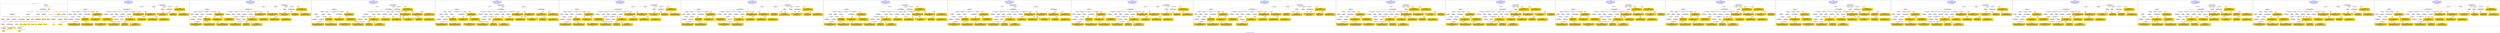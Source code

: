 digraph n0 {
fontcolor="blue"
remincross="true"
label="s23-s-national-portrait-gallery.json"
subgraph cluster_0 {
label="1-correct model"
n2[style="filled",color="white",fillcolor="lightgray",label="E12_Production1"];
n3[style="filled",color="white",fillcolor="lightgray",label="E21_Person1"];
n4[style="filled",color="white",fillcolor="lightgray",label="E55_Type2"];
n5[style="filled",color="white",fillcolor="lightgray",label="E52_Time-Span3"];
n6[style="filled",color="white",fillcolor="lightgray",label="E69_Death1"];
n7[style="filled",color="white",fillcolor="lightgray",label="E82_Actor_Appellation1"];
n8[style="filled",color="white",fillcolor="lightgray",label="E67_Birth1"];
n9[shape="plaintext",style="filled",fillcolor="gold",label="Artist_URI"];
n10[style="filled",color="white",fillcolor="lightgray",label="E21_Person2"];
n11[style="filled",color="white",fillcolor="lightgray",label="E82_Actor_Appellation2"];
n12[shape="plaintext",style="filled",fillcolor="gold",label="Description"];
n13[style="filled",color="white",fillcolor="lightgray",label="E22_Man-Made_Object1"];
n14[style="filled",color="white",fillcolor="lightgray",label="E55_Type3"];
n15[style="filled",color="white",fillcolor="lightgray",label="E54_Dimension1"];
n16[style="filled",color="white",fillcolor="lightgray",label="E40_Legal_Body1"];
n17[shape="plaintext",style="filled",fillcolor="gold",label="Object_URI"];
n18[style="filled",color="white",fillcolor="lightgray",label="E38_Image1"];
n19[shape="plaintext",style="filled",fillcolor="gold",label="Image"];
n20[shape="plaintext",style="filled",fillcolor="gold",label="Owner"];
n21[style="filled",color="white",fillcolor="lightgray",label="E52_Time-Span1"];
n22[shape="plaintext",style="filled",fillcolor="gold",label="BornDate"];
n23[style="filled",color="white",fillcolor="lightgray",label="E52_Time-Span2"];
n24[shape="plaintext",style="filled",fillcolor="gold",label="deathDate"];
n25[shape="plaintext",style="filled",fillcolor="gold",label="DateOfWork"];
n26[style="filled",color="white",fillcolor="lightgray",label="E52_Time-Span4"];
n27[shape="plaintext",style="filled",fillcolor="gold",label="AquisitionDate"];
n28[shape="plaintext",style="filled",fillcolor="gold",label="Dimension"];
n29[style="filled",color="white",fillcolor="lightgray",label="E55_Type1"];
n30[shape="plaintext",style="filled",fillcolor="gold",label="Classification_URI"];
n31[shape="plaintext",style="filled",fillcolor="gold",label="Classification"];
n32[shape="plaintext",style="filled",fillcolor="gold",label="Medium_URI"];
n33[shape="plaintext",style="filled",fillcolor="gold",label="Medium"];
n34[shape="plaintext",style="filled",fillcolor="gold",label="Subclassification_URI"];
n35[shape="plaintext",style="filled",fillcolor="gold",label="Subclassification"];
n36[shape="plaintext",style="filled",fillcolor="gold",label="Artist_Appellation_URI"];
n37[shape="plaintext",style="filled",fillcolor="gold",label="Artist"];
n38[shape="plaintext",style="filled",fillcolor="gold",label="values"];
n39[style="filled",color="white",fillcolor="lightgray",label="E8_Acquisition1"];
n40[shape="plaintext",style="filled",fillcolor="gold",label="CreditLine"];
}
subgraph cluster_1 {
label="candidate 0\nlink coherence:0.8378378378378378\nnode coherence:0.9142857142857143\nconfidence:0.47195540193359464\nmapping score:0.5037470387397697\ncost:135.99903\n-precision:0.49-recall:0.46"
n42[style="filled",color="white",fillcolor="lightgray",label="E12_Production1"];
n43[style="filled",color="white",fillcolor="lightgray",label="E52_Time-Span2"];
n44[style="filled",color="white",fillcolor="lightgray",label="E55_Type1"];
n45[style="filled",color="white",fillcolor="lightgray",label="E21_Person1"];
n46[style="filled",color="white",fillcolor="lightgray",label="E67_Birth1"];
n47[style="filled",color="white",fillcolor="lightgray",label="E69_Death1"];
n48[style="filled",color="white",fillcolor="lightgray",label="E74_Group1"];
n49[style="filled",color="white",fillcolor="lightgray",label="E82_Actor_Appellation1"];
n50[style="filled",color="white",fillcolor="lightgray",label="E22_Man-Made_Object1"];
n51[style="filled",color="white",fillcolor="lightgray",label="E35_Title1"];
n52[style="filled",color="white",fillcolor="lightgray",label="E38_Image1"];
n53[style="filled",color="white",fillcolor="lightgray",label="E54_Dimension1"];
n54[style="filled",color="white",fillcolor="lightgray",label="E8_Acquisition1"];
n55[style="filled",color="white",fillcolor="lightgray",label="E33_Linguistic_Object2"];
n56[style="filled",color="white",fillcolor="lightgray",label="E55_Type2"];
n57[style="filled",color="white",fillcolor="lightgray",label="E52_Time-Span1"];
n58[style="filled",color="white",fillcolor="lightgray",label="E52_Time-Span3"];
n59[style="filled",color="white",fillcolor="lightgray",label="E33_Linguistic_Object1"];
n60[shape="plaintext",style="filled",fillcolor="gold",label="values\n[E82_Actor_Appellation,label,0.462]\n[E35_Title,label,0.213]\n[E8_Acquisition,P3_has_note,0.166]\n[E22_Man-Made_Object,P3_has_note,0.159]"];
n61[shape="plaintext",style="filled",fillcolor="gold",label="Classification_URI\n[E55_Type,classLink,0.56]\n[E74_Group,classLink,0.154]\n[E55_Type,label,0.148]\n[E57_Material,classLink,0.138]"];
n62[shape="plaintext",style="filled",fillcolor="gold",label="Artist_URI\n[E21_Person,classLink,0.392]\n[E82_Actor_Appellation,classLink,0.344]\n[E39_Actor,classLink,0.252]\n[E30_Right,P3_has_note,0.013]"];
n63[shape="plaintext",style="filled",fillcolor="gold",label="Owner\n[E8_Acquisition,P3_has_note,0.594]\n[E30_Right,P3_has_note,0.177]\n[E33_Linguistic_Object,P3_has_note,0.115]\n[E22_Man-Made_Object,P3_has_note,0.114]"];
n64[shape="plaintext",style="filled",fillcolor="gold",label="Artist\n[E82_Actor_Appellation,label,0.64]\n[E8_Acquisition,P3_has_note,0.126]\n[E22_Man-Made_Object,P3_has_note,0.125]\n[E35_Title,label,0.108]"];
n65[shape="plaintext",style="filled",fillcolor="gold",label="Description\n[E22_Man-Made_Object,P3_has_note,0.325]\n[E73_Information_Object,P3_has_note,0.303]\n[E33_Linguistic_Object,P3_has_note,0.274]\n[E35_Title,label,0.099]"];
n66[shape="plaintext",style="filled",fillcolor="gold",label="Medium\n[E29_Design_or_Procedure,P3_has_note,0.337]\n[E57_Material,label,0.278]\n[E55_Type,label,0.213]\n[E57_Material,classLink,0.172]"];
n67[shape="plaintext",style="filled",fillcolor="gold",label="CreditLine\n[E8_Acquisition,P3_has_note,0.546]\n[E30_Right,P3_has_note,0.239]\n[E22_Man-Made_Object,P3_has_note,0.113]\n[E33_Linguistic_Object,P3_has_note,0.103]"];
n68[shape="plaintext",style="filled",fillcolor="gold",label="Artist_Appellation_URI\n[E82_Actor_Appellation,classLink,0.892]\n[E21_Person,classLink,0.063]\n[E39_Actor,classLink,0.041]\n[E22_Man-Made_Object,P3_has_note,0.004]"];
n69[shape="plaintext",style="filled",fillcolor="gold",label="Subclassification_URI\n[E55_Type,classLink,0.487]\n[E74_Group,classLink,0.21]\n[E57_Material,classLink,0.188]\n[E55_Type,label,0.116]"];
n70[shape="plaintext",style="filled",fillcolor="gold",label="Image\n[E38_Image,classLink,0.832]\n[E78_Collection,classLink,0.095]\n[E22_Man-Made_Object,classLink,0.038]\n[E21_Person,classLink,0.034]"];
n71[shape="plaintext",style="filled",fillcolor="gold",label="Object_URI\n[E22_Man-Made_Object,classLink,0.96]\n[E22_Man-Made_Object,P3_has_note,0.017]\n[E73_Information_Object,P3_has_note,0.013]\n[E35_Title,label,0.009]"];
n72[shape="plaintext",style="filled",fillcolor="gold",label="AquisitionDate\n[E52_Time-Span,P82b_end_of_the_end,0.374]\n[E52_Time-Span,P82_at_some_time_within,0.266]\n[E12_Production,P3_has_note,0.251]\n[E35_Title,label,0.11]"];
n73[shape="plaintext",style="filled",fillcolor="gold",label="Classification\n[E55_Type,classLink,0.36]\n[E55_Type,label,0.308]\n[E33_Linguistic_Object,P3_has_note,0.187]\n[E73_Information_Object,P3_has_note,0.145]"];
n74[shape="plaintext",style="filled",fillcolor="gold",label="BornDate\n[E52_Time-Span,P82_at_some_time_within,0.551]\n[E52_Time-Span,P82a_begin_of_the_begin,0.223]\n[E22_Man-Made_Object,P3_has_note,0.115]\n[E34_Inscription,P3_has_note,0.111]"];
n75[shape="plaintext",style="filled",fillcolor="gold",label="Dimension\n[E54_Dimension,P3_has_note,0.708]\n[E22_Man-Made_Object,classLink,0.111]\n[E22_Man-Made_Object,P3_has_note,0.1]\n[E34_Inscription,P3_has_note,0.081]"];
n76[shape="plaintext",style="filled",fillcolor="gold",label="deathDate\n[E52_Time-Span,P82_at_some_time_within,0.486]\n[E12_Production,P3_has_note,0.203]\n[E52_Time-Span,P82b_end_of_the_end,0.188]\n[E34_Inscription,P3_has_note,0.123]"];
n77[shape="plaintext",style="filled",fillcolor="gold",label="Subclassification\n[E30_Right,P3_has_note,0.492]\n[E33_Linguistic_Object,P3_has_note,0.18]\n[E8_Acquisition,P3_has_note,0.174]\n[E22_Man-Made_Object,P3_has_note,0.154]"];
n78[shape="plaintext",style="filled",fillcolor="gold",label="DateOfWork\n[E52_Time-Span,P82_at_some_time_within,0.48]\n[E52_Time-Span,P82a_begin_of_the_begin,0.303]\n[E52_Time-Span,P82b_end_of_the_end,0.138]\n[E12_Production,P3_has_note,0.078]"];
n79[shape="plaintext",style="filled",fillcolor="gold",label="Medium_URI\n[E55_Type,classLink,0.417]\n[E57_Material,classLink,0.374]\n[E74_Group,classLink,0.183]\n[E55_Type,label,0.026]"];
}
subgraph cluster_2 {
label="candidate 1\nlink coherence:0.8378378378378378\nnode coherence:0.9142857142857143\nconfidence:0.47195540193359464\nmapping score:0.5037470387397697\ncost:234.99903\n-precision:0.49-recall:0.46"
n81[style="filled",color="white",fillcolor="lightgray",label="E12_Production1"];
n82[style="filled",color="white",fillcolor="lightgray",label="E52_Time-Span2"];
n83[style="filled",color="white",fillcolor="lightgray",label="E55_Type1"];
n84[style="filled",color="white",fillcolor="lightgray",label="E21_Person1"];
n85[style="filled",color="white",fillcolor="lightgray",label="E67_Birth1"];
n86[style="filled",color="white",fillcolor="lightgray",label="E69_Death1"];
n87[style="filled",color="white",fillcolor="lightgray",label="E74_Group1"];
n88[style="filled",color="white",fillcolor="lightgray",label="E82_Actor_Appellation1"];
n89[style="filled",color="white",fillcolor="lightgray",label="E22_Man-Made_Object1"];
n90[style="filled",color="white",fillcolor="lightgray",label="E35_Title1"];
n91[style="filled",color="white",fillcolor="lightgray",label="E38_Image1"];
n92[style="filled",color="white",fillcolor="lightgray",label="E54_Dimension1"];
n93[style="filled",color="white",fillcolor="lightgray",label="E8_Acquisition1"];
n94[style="filled",color="white",fillcolor="lightgray",label="E33_Linguistic_Object2"];
n95[style="filled",color="white",fillcolor="lightgray",label="E55_Type2"];
n96[style="filled",color="white",fillcolor="lightgray",label="E52_Time-Span1"];
n97[style="filled",color="white",fillcolor="lightgray",label="E52_Time-Span3"];
n98[style="filled",color="white",fillcolor="lightgray",label="E33_Linguistic_Object1"];
n99[shape="plaintext",style="filled",fillcolor="gold",label="AquisitionDate\n[E52_Time-Span,P82b_end_of_the_end,0.374]\n[E52_Time-Span,P82_at_some_time_within,0.266]\n[E12_Production,P3_has_note,0.251]\n[E35_Title,label,0.11]"];
n100[shape="plaintext",style="filled",fillcolor="gold",label="values\n[E82_Actor_Appellation,label,0.462]\n[E35_Title,label,0.213]\n[E8_Acquisition,P3_has_note,0.166]\n[E22_Man-Made_Object,P3_has_note,0.159]"];
n101[shape="plaintext",style="filled",fillcolor="gold",label="Classification_URI\n[E55_Type,classLink,0.56]\n[E74_Group,classLink,0.154]\n[E55_Type,label,0.148]\n[E57_Material,classLink,0.138]"];
n102[shape="plaintext",style="filled",fillcolor="gold",label="Artist_URI\n[E21_Person,classLink,0.392]\n[E82_Actor_Appellation,classLink,0.344]\n[E39_Actor,classLink,0.252]\n[E30_Right,P3_has_note,0.013]"];
n103[shape="plaintext",style="filled",fillcolor="gold",label="Owner\n[E8_Acquisition,P3_has_note,0.594]\n[E30_Right,P3_has_note,0.177]\n[E33_Linguistic_Object,P3_has_note,0.115]\n[E22_Man-Made_Object,P3_has_note,0.114]"];
n104[shape="plaintext",style="filled",fillcolor="gold",label="Artist\n[E82_Actor_Appellation,label,0.64]\n[E8_Acquisition,P3_has_note,0.126]\n[E22_Man-Made_Object,P3_has_note,0.125]\n[E35_Title,label,0.108]"];
n105[shape="plaintext",style="filled",fillcolor="gold",label="Description\n[E22_Man-Made_Object,P3_has_note,0.325]\n[E73_Information_Object,P3_has_note,0.303]\n[E33_Linguistic_Object,P3_has_note,0.274]\n[E35_Title,label,0.099]"];
n106[shape="plaintext",style="filled",fillcolor="gold",label="Medium\n[E29_Design_or_Procedure,P3_has_note,0.337]\n[E57_Material,label,0.278]\n[E55_Type,label,0.213]\n[E57_Material,classLink,0.172]"];
n107[shape="plaintext",style="filled",fillcolor="gold",label="CreditLine\n[E8_Acquisition,P3_has_note,0.546]\n[E30_Right,P3_has_note,0.239]\n[E22_Man-Made_Object,P3_has_note,0.113]\n[E33_Linguistic_Object,P3_has_note,0.103]"];
n108[shape="plaintext",style="filled",fillcolor="gold",label="Artist_Appellation_URI\n[E82_Actor_Appellation,classLink,0.892]\n[E21_Person,classLink,0.063]\n[E39_Actor,classLink,0.041]\n[E22_Man-Made_Object,P3_has_note,0.004]"];
n109[shape="plaintext",style="filled",fillcolor="gold",label="Subclassification_URI\n[E55_Type,classLink,0.487]\n[E74_Group,classLink,0.21]\n[E57_Material,classLink,0.188]\n[E55_Type,label,0.116]"];
n110[shape="plaintext",style="filled",fillcolor="gold",label="Image\n[E38_Image,classLink,0.832]\n[E78_Collection,classLink,0.095]\n[E22_Man-Made_Object,classLink,0.038]\n[E21_Person,classLink,0.034]"];
n111[shape="plaintext",style="filled",fillcolor="gold",label="Object_URI\n[E22_Man-Made_Object,classLink,0.96]\n[E22_Man-Made_Object,P3_has_note,0.017]\n[E73_Information_Object,P3_has_note,0.013]\n[E35_Title,label,0.009]"];
n112[shape="plaintext",style="filled",fillcolor="gold",label="Classification\n[E55_Type,classLink,0.36]\n[E55_Type,label,0.308]\n[E33_Linguistic_Object,P3_has_note,0.187]\n[E73_Information_Object,P3_has_note,0.145]"];
n113[shape="plaintext",style="filled",fillcolor="gold",label="BornDate\n[E52_Time-Span,P82_at_some_time_within,0.551]\n[E52_Time-Span,P82a_begin_of_the_begin,0.223]\n[E22_Man-Made_Object,P3_has_note,0.115]\n[E34_Inscription,P3_has_note,0.111]"];
n114[shape="plaintext",style="filled",fillcolor="gold",label="Dimension\n[E54_Dimension,P3_has_note,0.708]\n[E22_Man-Made_Object,classLink,0.111]\n[E22_Man-Made_Object,P3_has_note,0.1]\n[E34_Inscription,P3_has_note,0.081]"];
n115[shape="plaintext",style="filled",fillcolor="gold",label="deathDate\n[E52_Time-Span,P82_at_some_time_within,0.486]\n[E12_Production,P3_has_note,0.203]\n[E52_Time-Span,P82b_end_of_the_end,0.188]\n[E34_Inscription,P3_has_note,0.123]"];
n116[shape="plaintext",style="filled",fillcolor="gold",label="Subclassification\n[E30_Right,P3_has_note,0.492]\n[E33_Linguistic_Object,P3_has_note,0.18]\n[E8_Acquisition,P3_has_note,0.174]\n[E22_Man-Made_Object,P3_has_note,0.154]"];
n117[shape="plaintext",style="filled",fillcolor="gold",label="DateOfWork\n[E52_Time-Span,P82_at_some_time_within,0.48]\n[E52_Time-Span,P82a_begin_of_the_begin,0.303]\n[E52_Time-Span,P82b_end_of_the_end,0.138]\n[E12_Production,P3_has_note,0.078]"];
n118[shape="plaintext",style="filled",fillcolor="gold",label="Medium_URI\n[E55_Type,classLink,0.417]\n[E57_Material,classLink,0.374]\n[E74_Group,classLink,0.183]\n[E55_Type,label,0.026]"];
}
subgraph cluster_3 {
label="candidate 10\nlink coherence:0.8108108108108109\nnode coherence:0.9142857142857143\nconfidence:0.47195540193359464\nmapping score:0.5037470387397697\ncost:135.99901\n-precision:0.49-recall:0.46"
n120[style="filled",color="white",fillcolor="lightgray",label="E12_Production1"];
n121[style="filled",color="white",fillcolor="lightgray",label="E52_Time-Span2"];
n122[style="filled",color="white",fillcolor="lightgray",label="E55_Type1"];
n123[style="filled",color="white",fillcolor="lightgray",label="E21_Person1"];
n124[style="filled",color="white",fillcolor="lightgray",label="E67_Birth1"];
n125[style="filled",color="white",fillcolor="lightgray",label="E69_Death1"];
n126[style="filled",color="white",fillcolor="lightgray",label="E74_Group1"];
n127[style="filled",color="white",fillcolor="lightgray",label="E82_Actor_Appellation1"];
n128[style="filled",color="white",fillcolor="lightgray",label="E22_Man-Made_Object1"];
n129[style="filled",color="white",fillcolor="lightgray",label="E35_Title1"];
n130[style="filled",color="white",fillcolor="lightgray",label="E38_Image1"];
n131[style="filled",color="white",fillcolor="lightgray",label="E54_Dimension1"];
n132[style="filled",color="white",fillcolor="lightgray",label="E55_Type2"];
n133[style="filled",color="white",fillcolor="lightgray",label="E8_Acquisition1"];
n134[style="filled",color="white",fillcolor="lightgray",label="E33_Linguistic_Object1"];
n135[style="filled",color="white",fillcolor="lightgray",label="E52_Time-Span1"];
n136[style="filled",color="white",fillcolor="lightgray",label="E52_Time-Span3"];
n137[style="filled",color="white",fillcolor="lightgray",label="E33_Linguistic_Object2"];
n138[shape="plaintext",style="filled",fillcolor="gold",label="values\n[E82_Actor_Appellation,label,0.462]\n[E35_Title,label,0.213]\n[E8_Acquisition,P3_has_note,0.166]\n[E22_Man-Made_Object,P3_has_note,0.159]"];
n139[shape="plaintext",style="filled",fillcolor="gold",label="Classification_URI\n[E55_Type,classLink,0.56]\n[E74_Group,classLink,0.154]\n[E55_Type,label,0.148]\n[E57_Material,classLink,0.138]"];
n140[shape="plaintext",style="filled",fillcolor="gold",label="Artist_URI\n[E21_Person,classLink,0.392]\n[E82_Actor_Appellation,classLink,0.344]\n[E39_Actor,classLink,0.252]\n[E30_Right,P3_has_note,0.013]"];
n141[shape="plaintext",style="filled",fillcolor="gold",label="Owner\n[E8_Acquisition,P3_has_note,0.594]\n[E30_Right,P3_has_note,0.177]\n[E33_Linguistic_Object,P3_has_note,0.115]\n[E22_Man-Made_Object,P3_has_note,0.114]"];
n142[shape="plaintext",style="filled",fillcolor="gold",label="Artist\n[E82_Actor_Appellation,label,0.64]\n[E8_Acquisition,P3_has_note,0.126]\n[E22_Man-Made_Object,P3_has_note,0.125]\n[E35_Title,label,0.108]"];
n143[shape="plaintext",style="filled",fillcolor="gold",label="Description\n[E22_Man-Made_Object,P3_has_note,0.325]\n[E73_Information_Object,P3_has_note,0.303]\n[E33_Linguistic_Object,P3_has_note,0.274]\n[E35_Title,label,0.099]"];
n144[shape="plaintext",style="filled",fillcolor="gold",label="Medium\n[E29_Design_or_Procedure,P3_has_note,0.337]\n[E57_Material,label,0.278]\n[E55_Type,label,0.213]\n[E57_Material,classLink,0.172]"];
n145[shape="plaintext",style="filled",fillcolor="gold",label="CreditLine\n[E8_Acquisition,P3_has_note,0.546]\n[E30_Right,P3_has_note,0.239]\n[E22_Man-Made_Object,P3_has_note,0.113]\n[E33_Linguistic_Object,P3_has_note,0.103]"];
n146[shape="plaintext",style="filled",fillcolor="gold",label="Artist_Appellation_URI\n[E82_Actor_Appellation,classLink,0.892]\n[E21_Person,classLink,0.063]\n[E39_Actor,classLink,0.041]\n[E22_Man-Made_Object,P3_has_note,0.004]"];
n147[shape="plaintext",style="filled",fillcolor="gold",label="Subclassification_URI\n[E55_Type,classLink,0.487]\n[E74_Group,classLink,0.21]\n[E57_Material,classLink,0.188]\n[E55_Type,label,0.116]"];
n148[shape="plaintext",style="filled",fillcolor="gold",label="Image\n[E38_Image,classLink,0.832]\n[E78_Collection,classLink,0.095]\n[E22_Man-Made_Object,classLink,0.038]\n[E21_Person,classLink,0.034]"];
n149[shape="plaintext",style="filled",fillcolor="gold",label="Object_URI\n[E22_Man-Made_Object,classLink,0.96]\n[E22_Man-Made_Object,P3_has_note,0.017]\n[E73_Information_Object,P3_has_note,0.013]\n[E35_Title,label,0.009]"];
n150[shape="plaintext",style="filled",fillcolor="gold",label="AquisitionDate\n[E52_Time-Span,P82b_end_of_the_end,0.374]\n[E52_Time-Span,P82_at_some_time_within,0.266]\n[E12_Production,P3_has_note,0.251]\n[E35_Title,label,0.11]"];
n151[shape="plaintext",style="filled",fillcolor="gold",label="Classification\n[E55_Type,classLink,0.36]\n[E55_Type,label,0.308]\n[E33_Linguistic_Object,P3_has_note,0.187]\n[E73_Information_Object,P3_has_note,0.145]"];
n152[shape="plaintext",style="filled",fillcolor="gold",label="BornDate\n[E52_Time-Span,P82_at_some_time_within,0.551]\n[E52_Time-Span,P82a_begin_of_the_begin,0.223]\n[E22_Man-Made_Object,P3_has_note,0.115]\n[E34_Inscription,P3_has_note,0.111]"];
n153[shape="plaintext",style="filled",fillcolor="gold",label="Dimension\n[E54_Dimension,P3_has_note,0.708]\n[E22_Man-Made_Object,classLink,0.111]\n[E22_Man-Made_Object,P3_has_note,0.1]\n[E34_Inscription,P3_has_note,0.081]"];
n154[shape="plaintext",style="filled",fillcolor="gold",label="deathDate\n[E52_Time-Span,P82_at_some_time_within,0.486]\n[E12_Production,P3_has_note,0.203]\n[E52_Time-Span,P82b_end_of_the_end,0.188]\n[E34_Inscription,P3_has_note,0.123]"];
n155[shape="plaintext",style="filled",fillcolor="gold",label="Subclassification\n[E30_Right,P3_has_note,0.492]\n[E33_Linguistic_Object,P3_has_note,0.18]\n[E8_Acquisition,P3_has_note,0.174]\n[E22_Man-Made_Object,P3_has_note,0.154]"];
n156[shape="plaintext",style="filled",fillcolor="gold",label="DateOfWork\n[E52_Time-Span,P82_at_some_time_within,0.48]\n[E52_Time-Span,P82a_begin_of_the_begin,0.303]\n[E52_Time-Span,P82b_end_of_the_end,0.138]\n[E12_Production,P3_has_note,0.078]"];
n157[shape="plaintext",style="filled",fillcolor="gold",label="Medium_URI\n[E55_Type,classLink,0.417]\n[E57_Material,classLink,0.374]\n[E74_Group,classLink,0.183]\n[E55_Type,label,0.026]"];
}
subgraph cluster_4 {
label="candidate 11\nlink coherence:0.8108108108108109\nnode coherence:0.8823529411764706\nconfidence:0.47195540193359464\nmapping score:0.5014361143700218\ncost:135.99901\n-precision:0.49-recall:0.46"
n159[style="filled",color="white",fillcolor="lightgray",label="E12_Production1"];
n160[style="filled",color="white",fillcolor="lightgray",label="E52_Time-Span2"];
n161[style="filled",color="white",fillcolor="lightgray",label="E55_Type1"];
n162[style="filled",color="white",fillcolor="lightgray",label="E21_Person1"];
n163[style="filled",color="white",fillcolor="lightgray",label="E67_Birth1"];
n164[style="filled",color="white",fillcolor="lightgray",label="E69_Death1"];
n165[style="filled",color="white",fillcolor="lightgray",label="E74_Group1"];
n166[style="filled",color="white",fillcolor="lightgray",label="E82_Actor_Appellation1"];
n167[style="filled",color="white",fillcolor="lightgray",label="E22_Man-Made_Object1"];
n168[style="filled",color="white",fillcolor="lightgray",label="E35_Title1"];
n169[style="filled",color="white",fillcolor="lightgray",label="E38_Image1"];
n170[style="filled",color="white",fillcolor="lightgray",label="E54_Dimension1"];
n171[style="filled",color="white",fillcolor="lightgray",label="E55_Type2"];
n172[style="filled",color="white",fillcolor="lightgray",label="E8_Acquisition1"];
n173[style="filled",color="white",fillcolor="lightgray",label="E33_Linguistic_Object1"];
n174[style="filled",color="white",fillcolor="lightgray",label="E52_Time-Span1"];
n175[style="filled",color="white",fillcolor="lightgray",label="E52_Time-Span3"];
n176[style="filled",color="white",fillcolor="lightgray",label="E33_Linguistic_Object2"];
n177[shape="plaintext",style="filled",fillcolor="gold",label="values\n[E82_Actor_Appellation,label,0.462]\n[E35_Title,label,0.213]\n[E8_Acquisition,P3_has_note,0.166]\n[E22_Man-Made_Object,P3_has_note,0.159]"];
n178[shape="plaintext",style="filled",fillcolor="gold",label="Classification_URI\n[E55_Type,classLink,0.56]\n[E74_Group,classLink,0.154]\n[E55_Type,label,0.148]\n[E57_Material,classLink,0.138]"];
n179[shape="plaintext",style="filled",fillcolor="gold",label="Artist_URI\n[E21_Person,classLink,0.392]\n[E82_Actor_Appellation,classLink,0.344]\n[E39_Actor,classLink,0.252]\n[E30_Right,P3_has_note,0.013]"];
n180[shape="plaintext",style="filled",fillcolor="gold",label="Owner\n[E8_Acquisition,P3_has_note,0.594]\n[E30_Right,P3_has_note,0.177]\n[E33_Linguistic_Object,P3_has_note,0.115]\n[E22_Man-Made_Object,P3_has_note,0.114]"];
n181[shape="plaintext",style="filled",fillcolor="gold",label="Artist\n[E82_Actor_Appellation,label,0.64]\n[E8_Acquisition,P3_has_note,0.126]\n[E22_Man-Made_Object,P3_has_note,0.125]\n[E35_Title,label,0.108]"];
n182[shape="plaintext",style="filled",fillcolor="gold",label="Description\n[E22_Man-Made_Object,P3_has_note,0.325]\n[E73_Information_Object,P3_has_note,0.303]\n[E33_Linguistic_Object,P3_has_note,0.274]\n[E35_Title,label,0.099]"];
n183[shape="plaintext",style="filled",fillcolor="gold",label="Medium\n[E29_Design_or_Procedure,P3_has_note,0.337]\n[E57_Material,label,0.278]\n[E55_Type,label,0.213]\n[E57_Material,classLink,0.172]"];
n184[shape="plaintext",style="filled",fillcolor="gold",label="Subclassification\n[E30_Right,P3_has_note,0.492]\n[E33_Linguistic_Object,P3_has_note,0.18]\n[E8_Acquisition,P3_has_note,0.174]\n[E22_Man-Made_Object,P3_has_note,0.154]"];
n185[shape="plaintext",style="filled",fillcolor="gold",label="Artist_Appellation_URI\n[E82_Actor_Appellation,classLink,0.892]\n[E21_Person,classLink,0.063]\n[E39_Actor,classLink,0.041]\n[E22_Man-Made_Object,P3_has_note,0.004]"];
n186[shape="plaintext",style="filled",fillcolor="gold",label="Subclassification_URI\n[E55_Type,classLink,0.487]\n[E74_Group,classLink,0.21]\n[E57_Material,classLink,0.188]\n[E55_Type,label,0.116]"];
n187[shape="plaintext",style="filled",fillcolor="gold",label="Image\n[E38_Image,classLink,0.832]\n[E78_Collection,classLink,0.095]\n[E22_Man-Made_Object,classLink,0.038]\n[E21_Person,classLink,0.034]"];
n188[shape="plaintext",style="filled",fillcolor="gold",label="Object_URI\n[E22_Man-Made_Object,classLink,0.96]\n[E22_Man-Made_Object,P3_has_note,0.017]\n[E73_Information_Object,P3_has_note,0.013]\n[E35_Title,label,0.009]"];
n189[shape="plaintext",style="filled",fillcolor="gold",label="AquisitionDate\n[E52_Time-Span,P82b_end_of_the_end,0.374]\n[E52_Time-Span,P82_at_some_time_within,0.266]\n[E12_Production,P3_has_note,0.251]\n[E35_Title,label,0.11]"];
n190[shape="plaintext",style="filled",fillcolor="gold",label="Classification\n[E55_Type,classLink,0.36]\n[E55_Type,label,0.308]\n[E33_Linguistic_Object,P3_has_note,0.187]\n[E73_Information_Object,P3_has_note,0.145]"];
n191[shape="plaintext",style="filled",fillcolor="gold",label="BornDate\n[E52_Time-Span,P82_at_some_time_within,0.551]\n[E52_Time-Span,P82a_begin_of_the_begin,0.223]\n[E22_Man-Made_Object,P3_has_note,0.115]\n[E34_Inscription,P3_has_note,0.111]"];
n192[shape="plaintext",style="filled",fillcolor="gold",label="CreditLine\n[E8_Acquisition,P3_has_note,0.546]\n[E30_Right,P3_has_note,0.239]\n[E22_Man-Made_Object,P3_has_note,0.113]\n[E33_Linguistic_Object,P3_has_note,0.103]"];
n193[shape="plaintext",style="filled",fillcolor="gold",label="Dimension\n[E54_Dimension,P3_has_note,0.708]\n[E22_Man-Made_Object,classLink,0.111]\n[E22_Man-Made_Object,P3_has_note,0.1]\n[E34_Inscription,P3_has_note,0.081]"];
n194[shape="plaintext",style="filled",fillcolor="gold",label="deathDate\n[E52_Time-Span,P82_at_some_time_within,0.486]\n[E12_Production,P3_has_note,0.203]\n[E52_Time-Span,P82b_end_of_the_end,0.188]\n[E34_Inscription,P3_has_note,0.123]"];
n195[shape="plaintext",style="filled",fillcolor="gold",label="DateOfWork\n[E52_Time-Span,P82_at_some_time_within,0.48]\n[E52_Time-Span,P82a_begin_of_the_begin,0.303]\n[E52_Time-Span,P82b_end_of_the_end,0.138]\n[E12_Production,P3_has_note,0.078]"];
n196[shape="plaintext",style="filled",fillcolor="gold",label="Medium_URI\n[E55_Type,classLink,0.417]\n[E57_Material,classLink,0.374]\n[E74_Group,classLink,0.183]\n[E55_Type,label,0.026]"];
}
subgraph cluster_5 {
label="candidate 12\nlink coherence:0.8108108108108109\nnode coherence:0.9142857142857143\nconfidence:0.47195540193359464\nmapping score:0.5037470387397697\ncost:135.99905\n-precision:0.49-recall:0.46"
n198[style="filled",color="white",fillcolor="lightgray",label="E12_Production1"];
n199[style="filled",color="white",fillcolor="lightgray",label="E52_Time-Span2"];
n200[style="filled",color="white",fillcolor="lightgray",label="E55_Type1"];
n201[style="filled",color="white",fillcolor="lightgray",label="E21_Person1"];
n202[style="filled",color="white",fillcolor="lightgray",label="E67_Birth1"];
n203[style="filled",color="white",fillcolor="lightgray",label="E69_Death1"];
n204[style="filled",color="white",fillcolor="lightgray",label="E74_Group1"];
n205[style="filled",color="white",fillcolor="lightgray",label="E82_Actor_Appellation1"];
n206[style="filled",color="white",fillcolor="lightgray",label="E22_Man-Made_Object1"];
n207[style="filled",color="white",fillcolor="lightgray",label="E35_Title1"];
n208[style="filled",color="white",fillcolor="lightgray",label="E38_Image1"];
n209[style="filled",color="white",fillcolor="lightgray",label="E54_Dimension1"];
n210[style="filled",color="white",fillcolor="lightgray",label="E8_Acquisition1"];
n211[style="filled",color="white",fillcolor="lightgray",label="E33_Linguistic_Object1"];
n212[style="filled",color="white",fillcolor="lightgray",label="E55_Type2"];
n213[style="filled",color="white",fillcolor="lightgray",label="E52_Time-Span1"];
n214[style="filled",color="white",fillcolor="lightgray",label="E52_Time-Span3"];
n215[style="filled",color="white",fillcolor="lightgray",label="E33_Linguistic_Object2"];
n216[shape="plaintext",style="filled",fillcolor="gold",label="values\n[E82_Actor_Appellation,label,0.462]\n[E35_Title,label,0.213]\n[E8_Acquisition,P3_has_note,0.166]\n[E22_Man-Made_Object,P3_has_note,0.159]"];
n217[shape="plaintext",style="filled",fillcolor="gold",label="Classification_URI\n[E55_Type,classLink,0.56]\n[E74_Group,classLink,0.154]\n[E55_Type,label,0.148]\n[E57_Material,classLink,0.138]"];
n218[shape="plaintext",style="filled",fillcolor="gold",label="Artist_URI\n[E21_Person,classLink,0.392]\n[E82_Actor_Appellation,classLink,0.344]\n[E39_Actor,classLink,0.252]\n[E30_Right,P3_has_note,0.013]"];
n219[shape="plaintext",style="filled",fillcolor="gold",label="Owner\n[E8_Acquisition,P3_has_note,0.594]\n[E30_Right,P3_has_note,0.177]\n[E33_Linguistic_Object,P3_has_note,0.115]\n[E22_Man-Made_Object,P3_has_note,0.114]"];
n220[shape="plaintext",style="filled",fillcolor="gold",label="Artist\n[E82_Actor_Appellation,label,0.64]\n[E8_Acquisition,P3_has_note,0.126]\n[E22_Man-Made_Object,P3_has_note,0.125]\n[E35_Title,label,0.108]"];
n221[shape="plaintext",style="filled",fillcolor="gold",label="Description\n[E22_Man-Made_Object,P3_has_note,0.325]\n[E73_Information_Object,P3_has_note,0.303]\n[E33_Linguistic_Object,P3_has_note,0.274]\n[E35_Title,label,0.099]"];
n222[shape="plaintext",style="filled",fillcolor="gold",label="Medium\n[E29_Design_or_Procedure,P3_has_note,0.337]\n[E57_Material,label,0.278]\n[E55_Type,label,0.213]\n[E57_Material,classLink,0.172]"];
n223[shape="plaintext",style="filled",fillcolor="gold",label="CreditLine\n[E8_Acquisition,P3_has_note,0.546]\n[E30_Right,P3_has_note,0.239]\n[E22_Man-Made_Object,P3_has_note,0.113]\n[E33_Linguistic_Object,P3_has_note,0.103]"];
n224[shape="plaintext",style="filled",fillcolor="gold",label="Artist_Appellation_URI\n[E82_Actor_Appellation,classLink,0.892]\n[E21_Person,classLink,0.063]\n[E39_Actor,classLink,0.041]\n[E22_Man-Made_Object,P3_has_note,0.004]"];
n225[shape="plaintext",style="filled",fillcolor="gold",label="Subclassification_URI\n[E55_Type,classLink,0.487]\n[E74_Group,classLink,0.21]\n[E57_Material,classLink,0.188]\n[E55_Type,label,0.116]"];
n226[shape="plaintext",style="filled",fillcolor="gold",label="Image\n[E38_Image,classLink,0.832]\n[E78_Collection,classLink,0.095]\n[E22_Man-Made_Object,classLink,0.038]\n[E21_Person,classLink,0.034]"];
n227[shape="plaintext",style="filled",fillcolor="gold",label="Object_URI\n[E22_Man-Made_Object,classLink,0.96]\n[E22_Man-Made_Object,P3_has_note,0.017]\n[E73_Information_Object,P3_has_note,0.013]\n[E35_Title,label,0.009]"];
n228[shape="plaintext",style="filled",fillcolor="gold",label="AquisitionDate\n[E52_Time-Span,P82b_end_of_the_end,0.374]\n[E52_Time-Span,P82_at_some_time_within,0.266]\n[E12_Production,P3_has_note,0.251]\n[E35_Title,label,0.11]"];
n229[shape="plaintext",style="filled",fillcolor="gold",label="Classification\n[E55_Type,classLink,0.36]\n[E55_Type,label,0.308]\n[E33_Linguistic_Object,P3_has_note,0.187]\n[E73_Information_Object,P3_has_note,0.145]"];
n230[shape="plaintext",style="filled",fillcolor="gold",label="BornDate\n[E52_Time-Span,P82_at_some_time_within,0.551]\n[E52_Time-Span,P82a_begin_of_the_begin,0.223]\n[E22_Man-Made_Object,P3_has_note,0.115]\n[E34_Inscription,P3_has_note,0.111]"];
n231[shape="plaintext",style="filled",fillcolor="gold",label="Dimension\n[E54_Dimension,P3_has_note,0.708]\n[E22_Man-Made_Object,classLink,0.111]\n[E22_Man-Made_Object,P3_has_note,0.1]\n[E34_Inscription,P3_has_note,0.081]"];
n232[shape="plaintext",style="filled",fillcolor="gold",label="deathDate\n[E52_Time-Span,P82_at_some_time_within,0.486]\n[E12_Production,P3_has_note,0.203]\n[E52_Time-Span,P82b_end_of_the_end,0.188]\n[E34_Inscription,P3_has_note,0.123]"];
n233[shape="plaintext",style="filled",fillcolor="gold",label="Subclassification\n[E30_Right,P3_has_note,0.492]\n[E33_Linguistic_Object,P3_has_note,0.18]\n[E8_Acquisition,P3_has_note,0.174]\n[E22_Man-Made_Object,P3_has_note,0.154]"];
n234[shape="plaintext",style="filled",fillcolor="gold",label="DateOfWork\n[E52_Time-Span,P82_at_some_time_within,0.48]\n[E52_Time-Span,P82a_begin_of_the_begin,0.303]\n[E52_Time-Span,P82b_end_of_the_end,0.138]\n[E12_Production,P3_has_note,0.078]"];
n235[shape="plaintext",style="filled",fillcolor="gold",label="Medium_URI\n[E55_Type,classLink,0.417]\n[E57_Material,classLink,0.374]\n[E74_Group,classLink,0.183]\n[E55_Type,label,0.026]"];
}
subgraph cluster_6 {
label="candidate 13\nlink coherence:0.8108108108108109\nnode coherence:0.9142857142857143\nconfidence:0.47195540193359464\nmapping score:0.5037470387397697\ncost:135.99911\n-precision:0.49-recall:0.46"
n237[style="filled",color="white",fillcolor="lightgray",label="E12_Production1"];
n238[style="filled",color="white",fillcolor="lightgray",label="E52_Time-Span2"];
n239[style="filled",color="white",fillcolor="lightgray",label="E21_Person1"];
n240[style="filled",color="white",fillcolor="lightgray",label="E67_Birth1"];
n241[style="filled",color="white",fillcolor="lightgray",label="E69_Death1"];
n242[style="filled",color="white",fillcolor="lightgray",label="E74_Group1"];
n243[style="filled",color="white",fillcolor="lightgray",label="E82_Actor_Appellation1"];
n244[style="filled",color="white",fillcolor="lightgray",label="E22_Man-Made_Object1"];
n245[style="filled",color="white",fillcolor="lightgray",label="E35_Title1"];
n246[style="filled",color="white",fillcolor="lightgray",label="E38_Image1"];
n247[style="filled",color="white",fillcolor="lightgray",label="E54_Dimension1"];
n248[style="filled",color="white",fillcolor="lightgray",label="E8_Acquisition1"];
n249[style="filled",color="white",fillcolor="lightgray",label="E33_Linguistic_Object2"];
n250[style="filled",color="white",fillcolor="lightgray",label="E55_Type1"];
n251[style="filled",color="white",fillcolor="lightgray",label="E55_Type2"];
n252[style="filled",color="white",fillcolor="lightgray",label="E52_Time-Span1"];
n253[style="filled",color="white",fillcolor="lightgray",label="E52_Time-Span3"];
n254[style="filled",color="white",fillcolor="lightgray",label="E33_Linguistic_Object1"];
n255[shape="plaintext",style="filled",fillcolor="gold",label="values\n[E82_Actor_Appellation,label,0.462]\n[E35_Title,label,0.213]\n[E8_Acquisition,P3_has_note,0.166]\n[E22_Man-Made_Object,P3_has_note,0.159]"];
n256[shape="plaintext",style="filled",fillcolor="gold",label="Classification_URI\n[E55_Type,classLink,0.56]\n[E74_Group,classLink,0.154]\n[E55_Type,label,0.148]\n[E57_Material,classLink,0.138]"];
n257[shape="plaintext",style="filled",fillcolor="gold",label="Artist_URI\n[E21_Person,classLink,0.392]\n[E82_Actor_Appellation,classLink,0.344]\n[E39_Actor,classLink,0.252]\n[E30_Right,P3_has_note,0.013]"];
n258[shape="plaintext",style="filled",fillcolor="gold",label="Owner\n[E8_Acquisition,P3_has_note,0.594]\n[E30_Right,P3_has_note,0.177]\n[E33_Linguistic_Object,P3_has_note,0.115]\n[E22_Man-Made_Object,P3_has_note,0.114]"];
n259[shape="plaintext",style="filled",fillcolor="gold",label="Artist\n[E82_Actor_Appellation,label,0.64]\n[E8_Acquisition,P3_has_note,0.126]\n[E22_Man-Made_Object,P3_has_note,0.125]\n[E35_Title,label,0.108]"];
n260[shape="plaintext",style="filled",fillcolor="gold",label="Description\n[E22_Man-Made_Object,P3_has_note,0.325]\n[E73_Information_Object,P3_has_note,0.303]\n[E33_Linguistic_Object,P3_has_note,0.274]\n[E35_Title,label,0.099]"];
n261[shape="plaintext",style="filled",fillcolor="gold",label="Medium\n[E29_Design_or_Procedure,P3_has_note,0.337]\n[E57_Material,label,0.278]\n[E55_Type,label,0.213]\n[E57_Material,classLink,0.172]"];
n262[shape="plaintext",style="filled",fillcolor="gold",label="CreditLine\n[E8_Acquisition,P3_has_note,0.546]\n[E30_Right,P3_has_note,0.239]\n[E22_Man-Made_Object,P3_has_note,0.113]\n[E33_Linguistic_Object,P3_has_note,0.103]"];
n263[shape="plaintext",style="filled",fillcolor="gold",label="Artist_Appellation_URI\n[E82_Actor_Appellation,classLink,0.892]\n[E21_Person,classLink,0.063]\n[E39_Actor,classLink,0.041]\n[E22_Man-Made_Object,P3_has_note,0.004]"];
n264[shape="plaintext",style="filled",fillcolor="gold",label="Subclassification_URI\n[E55_Type,classLink,0.487]\n[E74_Group,classLink,0.21]\n[E57_Material,classLink,0.188]\n[E55_Type,label,0.116]"];
n265[shape="plaintext",style="filled",fillcolor="gold",label="Image\n[E38_Image,classLink,0.832]\n[E78_Collection,classLink,0.095]\n[E22_Man-Made_Object,classLink,0.038]\n[E21_Person,classLink,0.034]"];
n266[shape="plaintext",style="filled",fillcolor="gold",label="Object_URI\n[E22_Man-Made_Object,classLink,0.96]\n[E22_Man-Made_Object,P3_has_note,0.017]\n[E73_Information_Object,P3_has_note,0.013]\n[E35_Title,label,0.009]"];
n267[shape="plaintext",style="filled",fillcolor="gold",label="AquisitionDate\n[E52_Time-Span,P82b_end_of_the_end,0.374]\n[E52_Time-Span,P82_at_some_time_within,0.266]\n[E12_Production,P3_has_note,0.251]\n[E35_Title,label,0.11]"];
n268[shape="plaintext",style="filled",fillcolor="gold",label="Classification\n[E55_Type,classLink,0.36]\n[E55_Type,label,0.308]\n[E33_Linguistic_Object,P3_has_note,0.187]\n[E73_Information_Object,P3_has_note,0.145]"];
n269[shape="plaintext",style="filled",fillcolor="gold",label="BornDate\n[E52_Time-Span,P82_at_some_time_within,0.551]\n[E52_Time-Span,P82a_begin_of_the_begin,0.223]\n[E22_Man-Made_Object,P3_has_note,0.115]\n[E34_Inscription,P3_has_note,0.111]"];
n270[shape="plaintext",style="filled",fillcolor="gold",label="Dimension\n[E54_Dimension,P3_has_note,0.708]\n[E22_Man-Made_Object,classLink,0.111]\n[E22_Man-Made_Object,P3_has_note,0.1]\n[E34_Inscription,P3_has_note,0.081]"];
n271[shape="plaintext",style="filled",fillcolor="gold",label="deathDate\n[E52_Time-Span,P82_at_some_time_within,0.486]\n[E12_Production,P3_has_note,0.203]\n[E52_Time-Span,P82b_end_of_the_end,0.188]\n[E34_Inscription,P3_has_note,0.123]"];
n272[shape="plaintext",style="filled",fillcolor="gold",label="Subclassification\n[E30_Right,P3_has_note,0.492]\n[E33_Linguistic_Object,P3_has_note,0.18]\n[E8_Acquisition,P3_has_note,0.174]\n[E22_Man-Made_Object,P3_has_note,0.154]"];
n273[shape="plaintext",style="filled",fillcolor="gold",label="DateOfWork\n[E52_Time-Span,P82_at_some_time_within,0.48]\n[E52_Time-Span,P82a_begin_of_the_begin,0.303]\n[E52_Time-Span,P82b_end_of_the_end,0.138]\n[E12_Production,P3_has_note,0.078]"];
n274[shape="plaintext",style="filled",fillcolor="gold",label="Medium_URI\n[E55_Type,classLink,0.417]\n[E57_Material,classLink,0.374]\n[E74_Group,classLink,0.183]\n[E55_Type,label,0.026]"];
}
subgraph cluster_7 {
label="candidate 14\nlink coherence:0.8108108108108109\nnode coherence:0.9142857142857143\nconfidence:0.47195540193359464\nmapping score:0.5037470387397697\ncost:234.99901\n-precision:0.49-recall:0.46"
n276[style="filled",color="white",fillcolor="lightgray",label="E12_Production1"];
n277[style="filled",color="white",fillcolor="lightgray",label="E52_Time-Span2"];
n278[style="filled",color="white",fillcolor="lightgray",label="E55_Type1"];
n279[style="filled",color="white",fillcolor="lightgray",label="E21_Person1"];
n280[style="filled",color="white",fillcolor="lightgray",label="E67_Birth1"];
n281[style="filled",color="white",fillcolor="lightgray",label="E69_Death1"];
n282[style="filled",color="white",fillcolor="lightgray",label="E74_Group1"];
n283[style="filled",color="white",fillcolor="lightgray",label="E82_Actor_Appellation1"];
n284[style="filled",color="white",fillcolor="lightgray",label="E22_Man-Made_Object1"];
n285[style="filled",color="white",fillcolor="lightgray",label="E35_Title1"];
n286[style="filled",color="white",fillcolor="lightgray",label="E38_Image1"];
n287[style="filled",color="white",fillcolor="lightgray",label="E54_Dimension1"];
n288[style="filled",color="white",fillcolor="lightgray",label="E55_Type2"];
n289[style="filled",color="white",fillcolor="lightgray",label="E8_Acquisition1"];
n290[style="filled",color="white",fillcolor="lightgray",label="E33_Linguistic_Object1"];
n291[style="filled",color="white",fillcolor="lightgray",label="E52_Time-Span1"];
n292[style="filled",color="white",fillcolor="lightgray",label="E52_Time-Span3"];
n293[style="filled",color="white",fillcolor="lightgray",label="E33_Linguistic_Object2"];
n294[shape="plaintext",style="filled",fillcolor="gold",label="AquisitionDate\n[E52_Time-Span,P82b_end_of_the_end,0.374]\n[E52_Time-Span,P82_at_some_time_within,0.266]\n[E12_Production,P3_has_note,0.251]\n[E35_Title,label,0.11]"];
n295[shape="plaintext",style="filled",fillcolor="gold",label="values\n[E82_Actor_Appellation,label,0.462]\n[E35_Title,label,0.213]\n[E8_Acquisition,P3_has_note,0.166]\n[E22_Man-Made_Object,P3_has_note,0.159]"];
n296[shape="plaintext",style="filled",fillcolor="gold",label="Classification_URI\n[E55_Type,classLink,0.56]\n[E74_Group,classLink,0.154]\n[E55_Type,label,0.148]\n[E57_Material,classLink,0.138]"];
n297[shape="plaintext",style="filled",fillcolor="gold",label="Artist_URI\n[E21_Person,classLink,0.392]\n[E82_Actor_Appellation,classLink,0.344]\n[E39_Actor,classLink,0.252]\n[E30_Right,P3_has_note,0.013]"];
n298[shape="plaintext",style="filled",fillcolor="gold",label="Owner\n[E8_Acquisition,P3_has_note,0.594]\n[E30_Right,P3_has_note,0.177]\n[E33_Linguistic_Object,P3_has_note,0.115]\n[E22_Man-Made_Object,P3_has_note,0.114]"];
n299[shape="plaintext",style="filled",fillcolor="gold",label="Artist\n[E82_Actor_Appellation,label,0.64]\n[E8_Acquisition,P3_has_note,0.126]\n[E22_Man-Made_Object,P3_has_note,0.125]\n[E35_Title,label,0.108]"];
n300[shape="plaintext",style="filled",fillcolor="gold",label="Description\n[E22_Man-Made_Object,P3_has_note,0.325]\n[E73_Information_Object,P3_has_note,0.303]\n[E33_Linguistic_Object,P3_has_note,0.274]\n[E35_Title,label,0.099]"];
n301[shape="plaintext",style="filled",fillcolor="gold",label="Medium\n[E29_Design_or_Procedure,P3_has_note,0.337]\n[E57_Material,label,0.278]\n[E55_Type,label,0.213]\n[E57_Material,classLink,0.172]"];
n302[shape="plaintext",style="filled",fillcolor="gold",label="CreditLine\n[E8_Acquisition,P3_has_note,0.546]\n[E30_Right,P3_has_note,0.239]\n[E22_Man-Made_Object,P3_has_note,0.113]\n[E33_Linguistic_Object,P3_has_note,0.103]"];
n303[shape="plaintext",style="filled",fillcolor="gold",label="Artist_Appellation_URI\n[E82_Actor_Appellation,classLink,0.892]\n[E21_Person,classLink,0.063]\n[E39_Actor,classLink,0.041]\n[E22_Man-Made_Object,P3_has_note,0.004]"];
n304[shape="plaintext",style="filled",fillcolor="gold",label="Subclassification_URI\n[E55_Type,classLink,0.487]\n[E74_Group,classLink,0.21]\n[E57_Material,classLink,0.188]\n[E55_Type,label,0.116]"];
n305[shape="plaintext",style="filled",fillcolor="gold",label="Image\n[E38_Image,classLink,0.832]\n[E78_Collection,classLink,0.095]\n[E22_Man-Made_Object,classLink,0.038]\n[E21_Person,classLink,0.034]"];
n306[shape="plaintext",style="filled",fillcolor="gold",label="Object_URI\n[E22_Man-Made_Object,classLink,0.96]\n[E22_Man-Made_Object,P3_has_note,0.017]\n[E73_Information_Object,P3_has_note,0.013]\n[E35_Title,label,0.009]"];
n307[shape="plaintext",style="filled",fillcolor="gold",label="Classification\n[E55_Type,classLink,0.36]\n[E55_Type,label,0.308]\n[E33_Linguistic_Object,P3_has_note,0.187]\n[E73_Information_Object,P3_has_note,0.145]"];
n308[shape="plaintext",style="filled",fillcolor="gold",label="BornDate\n[E52_Time-Span,P82_at_some_time_within,0.551]\n[E52_Time-Span,P82a_begin_of_the_begin,0.223]\n[E22_Man-Made_Object,P3_has_note,0.115]\n[E34_Inscription,P3_has_note,0.111]"];
n309[shape="plaintext",style="filled",fillcolor="gold",label="Dimension\n[E54_Dimension,P3_has_note,0.708]\n[E22_Man-Made_Object,classLink,0.111]\n[E22_Man-Made_Object,P3_has_note,0.1]\n[E34_Inscription,P3_has_note,0.081]"];
n310[shape="plaintext",style="filled",fillcolor="gold",label="deathDate\n[E52_Time-Span,P82_at_some_time_within,0.486]\n[E12_Production,P3_has_note,0.203]\n[E52_Time-Span,P82b_end_of_the_end,0.188]\n[E34_Inscription,P3_has_note,0.123]"];
n311[shape="plaintext",style="filled",fillcolor="gold",label="Subclassification\n[E30_Right,P3_has_note,0.492]\n[E33_Linguistic_Object,P3_has_note,0.18]\n[E8_Acquisition,P3_has_note,0.174]\n[E22_Man-Made_Object,P3_has_note,0.154]"];
n312[shape="plaintext",style="filled",fillcolor="gold",label="DateOfWork\n[E52_Time-Span,P82_at_some_time_within,0.48]\n[E52_Time-Span,P82a_begin_of_the_begin,0.303]\n[E52_Time-Span,P82b_end_of_the_end,0.138]\n[E12_Production,P3_has_note,0.078]"];
n313[shape="plaintext",style="filled",fillcolor="gold",label="Medium_URI\n[E55_Type,classLink,0.417]\n[E57_Material,classLink,0.374]\n[E74_Group,classLink,0.183]\n[E55_Type,label,0.026]"];
}
subgraph cluster_8 {
label="candidate 15\nlink coherence:0.8108108108108109\nnode coherence:0.8823529411764706\nconfidence:0.47195540193359464\nmapping score:0.5014361143700218\ncost:234.99901\n-precision:0.49-recall:0.46"
n315[style="filled",color="white",fillcolor="lightgray",label="E12_Production1"];
n316[style="filled",color="white",fillcolor="lightgray",label="E52_Time-Span2"];
n317[style="filled",color="white",fillcolor="lightgray",label="E55_Type1"];
n318[style="filled",color="white",fillcolor="lightgray",label="E21_Person1"];
n319[style="filled",color="white",fillcolor="lightgray",label="E67_Birth1"];
n320[style="filled",color="white",fillcolor="lightgray",label="E69_Death1"];
n321[style="filled",color="white",fillcolor="lightgray",label="E74_Group1"];
n322[style="filled",color="white",fillcolor="lightgray",label="E82_Actor_Appellation1"];
n323[style="filled",color="white",fillcolor="lightgray",label="E22_Man-Made_Object1"];
n324[style="filled",color="white",fillcolor="lightgray",label="E35_Title1"];
n325[style="filled",color="white",fillcolor="lightgray",label="E38_Image1"];
n326[style="filled",color="white",fillcolor="lightgray",label="E54_Dimension1"];
n327[style="filled",color="white",fillcolor="lightgray",label="E55_Type2"];
n328[style="filled",color="white",fillcolor="lightgray",label="E8_Acquisition1"];
n329[style="filled",color="white",fillcolor="lightgray",label="E33_Linguistic_Object1"];
n330[style="filled",color="white",fillcolor="lightgray",label="E52_Time-Span1"];
n331[style="filled",color="white",fillcolor="lightgray",label="E52_Time-Span3"];
n332[style="filled",color="white",fillcolor="lightgray",label="E33_Linguistic_Object2"];
n333[shape="plaintext",style="filled",fillcolor="gold",label="AquisitionDate\n[E52_Time-Span,P82b_end_of_the_end,0.374]\n[E52_Time-Span,P82_at_some_time_within,0.266]\n[E12_Production,P3_has_note,0.251]\n[E35_Title,label,0.11]"];
n334[shape="plaintext",style="filled",fillcolor="gold",label="values\n[E82_Actor_Appellation,label,0.462]\n[E35_Title,label,0.213]\n[E8_Acquisition,P3_has_note,0.166]\n[E22_Man-Made_Object,P3_has_note,0.159]"];
n335[shape="plaintext",style="filled",fillcolor="gold",label="Classification_URI\n[E55_Type,classLink,0.56]\n[E74_Group,classLink,0.154]\n[E55_Type,label,0.148]\n[E57_Material,classLink,0.138]"];
n336[shape="plaintext",style="filled",fillcolor="gold",label="Artist_URI\n[E21_Person,classLink,0.392]\n[E82_Actor_Appellation,classLink,0.344]\n[E39_Actor,classLink,0.252]\n[E30_Right,P3_has_note,0.013]"];
n337[shape="plaintext",style="filled",fillcolor="gold",label="Owner\n[E8_Acquisition,P3_has_note,0.594]\n[E30_Right,P3_has_note,0.177]\n[E33_Linguistic_Object,P3_has_note,0.115]\n[E22_Man-Made_Object,P3_has_note,0.114]"];
n338[shape="plaintext",style="filled",fillcolor="gold",label="Artist\n[E82_Actor_Appellation,label,0.64]\n[E8_Acquisition,P3_has_note,0.126]\n[E22_Man-Made_Object,P3_has_note,0.125]\n[E35_Title,label,0.108]"];
n339[shape="plaintext",style="filled",fillcolor="gold",label="Description\n[E22_Man-Made_Object,P3_has_note,0.325]\n[E73_Information_Object,P3_has_note,0.303]\n[E33_Linguistic_Object,P3_has_note,0.274]\n[E35_Title,label,0.099]"];
n340[shape="plaintext",style="filled",fillcolor="gold",label="Medium\n[E29_Design_or_Procedure,P3_has_note,0.337]\n[E57_Material,label,0.278]\n[E55_Type,label,0.213]\n[E57_Material,classLink,0.172]"];
n341[shape="plaintext",style="filled",fillcolor="gold",label="Subclassification\n[E30_Right,P3_has_note,0.492]\n[E33_Linguistic_Object,P3_has_note,0.18]\n[E8_Acquisition,P3_has_note,0.174]\n[E22_Man-Made_Object,P3_has_note,0.154]"];
n342[shape="plaintext",style="filled",fillcolor="gold",label="Artist_Appellation_URI\n[E82_Actor_Appellation,classLink,0.892]\n[E21_Person,classLink,0.063]\n[E39_Actor,classLink,0.041]\n[E22_Man-Made_Object,P3_has_note,0.004]"];
n343[shape="plaintext",style="filled",fillcolor="gold",label="Subclassification_URI\n[E55_Type,classLink,0.487]\n[E74_Group,classLink,0.21]\n[E57_Material,classLink,0.188]\n[E55_Type,label,0.116]"];
n344[shape="plaintext",style="filled",fillcolor="gold",label="Image\n[E38_Image,classLink,0.832]\n[E78_Collection,classLink,0.095]\n[E22_Man-Made_Object,classLink,0.038]\n[E21_Person,classLink,0.034]"];
n345[shape="plaintext",style="filled",fillcolor="gold",label="Object_URI\n[E22_Man-Made_Object,classLink,0.96]\n[E22_Man-Made_Object,P3_has_note,0.017]\n[E73_Information_Object,P3_has_note,0.013]\n[E35_Title,label,0.009]"];
n346[shape="plaintext",style="filled",fillcolor="gold",label="Classification\n[E55_Type,classLink,0.36]\n[E55_Type,label,0.308]\n[E33_Linguistic_Object,P3_has_note,0.187]\n[E73_Information_Object,P3_has_note,0.145]"];
n347[shape="plaintext",style="filled",fillcolor="gold",label="BornDate\n[E52_Time-Span,P82_at_some_time_within,0.551]\n[E52_Time-Span,P82a_begin_of_the_begin,0.223]\n[E22_Man-Made_Object,P3_has_note,0.115]\n[E34_Inscription,P3_has_note,0.111]"];
n348[shape="plaintext",style="filled",fillcolor="gold",label="CreditLine\n[E8_Acquisition,P3_has_note,0.546]\n[E30_Right,P3_has_note,0.239]\n[E22_Man-Made_Object,P3_has_note,0.113]\n[E33_Linguistic_Object,P3_has_note,0.103]"];
n349[shape="plaintext",style="filled",fillcolor="gold",label="Dimension\n[E54_Dimension,P3_has_note,0.708]\n[E22_Man-Made_Object,classLink,0.111]\n[E22_Man-Made_Object,P3_has_note,0.1]\n[E34_Inscription,P3_has_note,0.081]"];
n350[shape="plaintext",style="filled",fillcolor="gold",label="deathDate\n[E52_Time-Span,P82_at_some_time_within,0.486]\n[E12_Production,P3_has_note,0.203]\n[E52_Time-Span,P82b_end_of_the_end,0.188]\n[E34_Inscription,P3_has_note,0.123]"];
n351[shape="plaintext",style="filled",fillcolor="gold",label="DateOfWork\n[E52_Time-Span,P82_at_some_time_within,0.48]\n[E52_Time-Span,P82a_begin_of_the_begin,0.303]\n[E52_Time-Span,P82b_end_of_the_end,0.138]\n[E12_Production,P3_has_note,0.078]"];
n352[shape="plaintext",style="filled",fillcolor="gold",label="Medium_URI\n[E55_Type,classLink,0.417]\n[E57_Material,classLink,0.374]\n[E74_Group,classLink,0.183]\n[E55_Type,label,0.026]"];
}
subgraph cluster_9 {
label="candidate 16\nlink coherence:0.8108108108108109\nnode coherence:0.9142857142857143\nconfidence:0.47195540193359464\nmapping score:0.5037470387397697\ncost:234.99905\n-precision:0.49-recall:0.46"
n354[style="filled",color="white",fillcolor="lightgray",label="E12_Production1"];
n355[style="filled",color="white",fillcolor="lightgray",label="E52_Time-Span2"];
n356[style="filled",color="white",fillcolor="lightgray",label="E55_Type1"];
n357[style="filled",color="white",fillcolor="lightgray",label="E21_Person1"];
n358[style="filled",color="white",fillcolor="lightgray",label="E67_Birth1"];
n359[style="filled",color="white",fillcolor="lightgray",label="E69_Death1"];
n360[style="filled",color="white",fillcolor="lightgray",label="E74_Group1"];
n361[style="filled",color="white",fillcolor="lightgray",label="E82_Actor_Appellation1"];
n362[style="filled",color="white",fillcolor="lightgray",label="E22_Man-Made_Object1"];
n363[style="filled",color="white",fillcolor="lightgray",label="E35_Title1"];
n364[style="filled",color="white",fillcolor="lightgray",label="E38_Image1"];
n365[style="filled",color="white",fillcolor="lightgray",label="E54_Dimension1"];
n366[style="filled",color="white",fillcolor="lightgray",label="E8_Acquisition1"];
n367[style="filled",color="white",fillcolor="lightgray",label="E33_Linguistic_Object1"];
n368[style="filled",color="white",fillcolor="lightgray",label="E55_Type2"];
n369[style="filled",color="white",fillcolor="lightgray",label="E52_Time-Span1"];
n370[style="filled",color="white",fillcolor="lightgray",label="E52_Time-Span3"];
n371[style="filled",color="white",fillcolor="lightgray",label="E33_Linguistic_Object2"];
n372[shape="plaintext",style="filled",fillcolor="gold",label="AquisitionDate\n[E52_Time-Span,P82b_end_of_the_end,0.374]\n[E52_Time-Span,P82_at_some_time_within,0.266]\n[E12_Production,P3_has_note,0.251]\n[E35_Title,label,0.11]"];
n373[shape="plaintext",style="filled",fillcolor="gold",label="values\n[E82_Actor_Appellation,label,0.462]\n[E35_Title,label,0.213]\n[E8_Acquisition,P3_has_note,0.166]\n[E22_Man-Made_Object,P3_has_note,0.159]"];
n374[shape="plaintext",style="filled",fillcolor="gold",label="Classification_URI\n[E55_Type,classLink,0.56]\n[E74_Group,classLink,0.154]\n[E55_Type,label,0.148]\n[E57_Material,classLink,0.138]"];
n375[shape="plaintext",style="filled",fillcolor="gold",label="Artist_URI\n[E21_Person,classLink,0.392]\n[E82_Actor_Appellation,classLink,0.344]\n[E39_Actor,classLink,0.252]\n[E30_Right,P3_has_note,0.013]"];
n376[shape="plaintext",style="filled",fillcolor="gold",label="Owner\n[E8_Acquisition,P3_has_note,0.594]\n[E30_Right,P3_has_note,0.177]\n[E33_Linguistic_Object,P3_has_note,0.115]\n[E22_Man-Made_Object,P3_has_note,0.114]"];
n377[shape="plaintext",style="filled",fillcolor="gold",label="Artist\n[E82_Actor_Appellation,label,0.64]\n[E8_Acquisition,P3_has_note,0.126]\n[E22_Man-Made_Object,P3_has_note,0.125]\n[E35_Title,label,0.108]"];
n378[shape="plaintext",style="filled",fillcolor="gold",label="Description\n[E22_Man-Made_Object,P3_has_note,0.325]\n[E73_Information_Object,P3_has_note,0.303]\n[E33_Linguistic_Object,P3_has_note,0.274]\n[E35_Title,label,0.099]"];
n379[shape="plaintext",style="filled",fillcolor="gold",label="Medium\n[E29_Design_or_Procedure,P3_has_note,0.337]\n[E57_Material,label,0.278]\n[E55_Type,label,0.213]\n[E57_Material,classLink,0.172]"];
n380[shape="plaintext",style="filled",fillcolor="gold",label="CreditLine\n[E8_Acquisition,P3_has_note,0.546]\n[E30_Right,P3_has_note,0.239]\n[E22_Man-Made_Object,P3_has_note,0.113]\n[E33_Linguistic_Object,P3_has_note,0.103]"];
n381[shape="plaintext",style="filled",fillcolor="gold",label="Artist_Appellation_URI\n[E82_Actor_Appellation,classLink,0.892]\n[E21_Person,classLink,0.063]\n[E39_Actor,classLink,0.041]\n[E22_Man-Made_Object,P3_has_note,0.004]"];
n382[shape="plaintext",style="filled",fillcolor="gold",label="Subclassification_URI\n[E55_Type,classLink,0.487]\n[E74_Group,classLink,0.21]\n[E57_Material,classLink,0.188]\n[E55_Type,label,0.116]"];
n383[shape="plaintext",style="filled",fillcolor="gold",label="Image\n[E38_Image,classLink,0.832]\n[E78_Collection,classLink,0.095]\n[E22_Man-Made_Object,classLink,0.038]\n[E21_Person,classLink,0.034]"];
n384[shape="plaintext",style="filled",fillcolor="gold",label="Object_URI\n[E22_Man-Made_Object,classLink,0.96]\n[E22_Man-Made_Object,P3_has_note,0.017]\n[E73_Information_Object,P3_has_note,0.013]\n[E35_Title,label,0.009]"];
n385[shape="plaintext",style="filled",fillcolor="gold",label="Classification\n[E55_Type,classLink,0.36]\n[E55_Type,label,0.308]\n[E33_Linguistic_Object,P3_has_note,0.187]\n[E73_Information_Object,P3_has_note,0.145]"];
n386[shape="plaintext",style="filled",fillcolor="gold",label="BornDate\n[E52_Time-Span,P82_at_some_time_within,0.551]\n[E52_Time-Span,P82a_begin_of_the_begin,0.223]\n[E22_Man-Made_Object,P3_has_note,0.115]\n[E34_Inscription,P3_has_note,0.111]"];
n387[shape="plaintext",style="filled",fillcolor="gold",label="Dimension\n[E54_Dimension,P3_has_note,0.708]\n[E22_Man-Made_Object,classLink,0.111]\n[E22_Man-Made_Object,P3_has_note,0.1]\n[E34_Inscription,P3_has_note,0.081]"];
n388[shape="plaintext",style="filled",fillcolor="gold",label="deathDate\n[E52_Time-Span,P82_at_some_time_within,0.486]\n[E12_Production,P3_has_note,0.203]\n[E52_Time-Span,P82b_end_of_the_end,0.188]\n[E34_Inscription,P3_has_note,0.123]"];
n389[shape="plaintext",style="filled",fillcolor="gold",label="Subclassification\n[E30_Right,P3_has_note,0.492]\n[E33_Linguistic_Object,P3_has_note,0.18]\n[E8_Acquisition,P3_has_note,0.174]\n[E22_Man-Made_Object,P3_has_note,0.154]"];
n390[shape="plaintext",style="filled",fillcolor="gold",label="DateOfWork\n[E52_Time-Span,P82_at_some_time_within,0.48]\n[E52_Time-Span,P82a_begin_of_the_begin,0.303]\n[E52_Time-Span,P82b_end_of_the_end,0.138]\n[E12_Production,P3_has_note,0.078]"];
n391[shape="plaintext",style="filled",fillcolor="gold",label="Medium_URI\n[E55_Type,classLink,0.417]\n[E57_Material,classLink,0.374]\n[E74_Group,classLink,0.183]\n[E55_Type,label,0.026]"];
}
subgraph cluster_10 {
label="candidate 17\nlink coherence:0.8108108108108109\nnode coherence:0.9142857142857143\nconfidence:0.47195540193359464\nmapping score:0.5037470387397697\ncost:234.99911\n-precision:0.49-recall:0.46"
n393[style="filled",color="white",fillcolor="lightgray",label="E12_Production1"];
n394[style="filled",color="white",fillcolor="lightgray",label="E52_Time-Span2"];
n395[style="filled",color="white",fillcolor="lightgray",label="E21_Person1"];
n396[style="filled",color="white",fillcolor="lightgray",label="E67_Birth1"];
n397[style="filled",color="white",fillcolor="lightgray",label="E69_Death1"];
n398[style="filled",color="white",fillcolor="lightgray",label="E74_Group1"];
n399[style="filled",color="white",fillcolor="lightgray",label="E82_Actor_Appellation1"];
n400[style="filled",color="white",fillcolor="lightgray",label="E22_Man-Made_Object1"];
n401[style="filled",color="white",fillcolor="lightgray",label="E35_Title1"];
n402[style="filled",color="white",fillcolor="lightgray",label="E38_Image1"];
n403[style="filled",color="white",fillcolor="lightgray",label="E54_Dimension1"];
n404[style="filled",color="white",fillcolor="lightgray",label="E8_Acquisition1"];
n405[style="filled",color="white",fillcolor="lightgray",label="E33_Linguistic_Object2"];
n406[style="filled",color="white",fillcolor="lightgray",label="E55_Type1"];
n407[style="filled",color="white",fillcolor="lightgray",label="E55_Type2"];
n408[style="filled",color="white",fillcolor="lightgray",label="E52_Time-Span1"];
n409[style="filled",color="white",fillcolor="lightgray",label="E52_Time-Span3"];
n410[style="filled",color="white",fillcolor="lightgray",label="E33_Linguistic_Object1"];
n411[shape="plaintext",style="filled",fillcolor="gold",label="AquisitionDate\n[E52_Time-Span,P82b_end_of_the_end,0.374]\n[E52_Time-Span,P82_at_some_time_within,0.266]\n[E12_Production,P3_has_note,0.251]\n[E35_Title,label,0.11]"];
n412[shape="plaintext",style="filled",fillcolor="gold",label="values\n[E82_Actor_Appellation,label,0.462]\n[E35_Title,label,0.213]\n[E8_Acquisition,P3_has_note,0.166]\n[E22_Man-Made_Object,P3_has_note,0.159]"];
n413[shape="plaintext",style="filled",fillcolor="gold",label="Classification_URI\n[E55_Type,classLink,0.56]\n[E74_Group,classLink,0.154]\n[E55_Type,label,0.148]\n[E57_Material,classLink,0.138]"];
n414[shape="plaintext",style="filled",fillcolor="gold",label="Artist_URI\n[E21_Person,classLink,0.392]\n[E82_Actor_Appellation,classLink,0.344]\n[E39_Actor,classLink,0.252]\n[E30_Right,P3_has_note,0.013]"];
n415[shape="plaintext",style="filled",fillcolor="gold",label="Owner\n[E8_Acquisition,P3_has_note,0.594]\n[E30_Right,P3_has_note,0.177]\n[E33_Linguistic_Object,P3_has_note,0.115]\n[E22_Man-Made_Object,P3_has_note,0.114]"];
n416[shape="plaintext",style="filled",fillcolor="gold",label="Artist\n[E82_Actor_Appellation,label,0.64]\n[E8_Acquisition,P3_has_note,0.126]\n[E22_Man-Made_Object,P3_has_note,0.125]\n[E35_Title,label,0.108]"];
n417[shape="plaintext",style="filled",fillcolor="gold",label="Description\n[E22_Man-Made_Object,P3_has_note,0.325]\n[E73_Information_Object,P3_has_note,0.303]\n[E33_Linguistic_Object,P3_has_note,0.274]\n[E35_Title,label,0.099]"];
n418[shape="plaintext",style="filled",fillcolor="gold",label="Medium\n[E29_Design_or_Procedure,P3_has_note,0.337]\n[E57_Material,label,0.278]\n[E55_Type,label,0.213]\n[E57_Material,classLink,0.172]"];
n419[shape="plaintext",style="filled",fillcolor="gold",label="CreditLine\n[E8_Acquisition,P3_has_note,0.546]\n[E30_Right,P3_has_note,0.239]\n[E22_Man-Made_Object,P3_has_note,0.113]\n[E33_Linguistic_Object,P3_has_note,0.103]"];
n420[shape="plaintext",style="filled",fillcolor="gold",label="Artist_Appellation_URI\n[E82_Actor_Appellation,classLink,0.892]\n[E21_Person,classLink,0.063]\n[E39_Actor,classLink,0.041]\n[E22_Man-Made_Object,P3_has_note,0.004]"];
n421[shape="plaintext",style="filled",fillcolor="gold",label="Subclassification_URI\n[E55_Type,classLink,0.487]\n[E74_Group,classLink,0.21]\n[E57_Material,classLink,0.188]\n[E55_Type,label,0.116]"];
n422[shape="plaintext",style="filled",fillcolor="gold",label="Image\n[E38_Image,classLink,0.832]\n[E78_Collection,classLink,0.095]\n[E22_Man-Made_Object,classLink,0.038]\n[E21_Person,classLink,0.034]"];
n423[shape="plaintext",style="filled",fillcolor="gold",label="Object_URI\n[E22_Man-Made_Object,classLink,0.96]\n[E22_Man-Made_Object,P3_has_note,0.017]\n[E73_Information_Object,P3_has_note,0.013]\n[E35_Title,label,0.009]"];
n424[shape="plaintext",style="filled",fillcolor="gold",label="Classification\n[E55_Type,classLink,0.36]\n[E55_Type,label,0.308]\n[E33_Linguistic_Object,P3_has_note,0.187]\n[E73_Information_Object,P3_has_note,0.145]"];
n425[shape="plaintext",style="filled",fillcolor="gold",label="BornDate\n[E52_Time-Span,P82_at_some_time_within,0.551]\n[E52_Time-Span,P82a_begin_of_the_begin,0.223]\n[E22_Man-Made_Object,P3_has_note,0.115]\n[E34_Inscription,P3_has_note,0.111]"];
n426[shape="plaintext",style="filled",fillcolor="gold",label="Dimension\n[E54_Dimension,P3_has_note,0.708]\n[E22_Man-Made_Object,classLink,0.111]\n[E22_Man-Made_Object,P3_has_note,0.1]\n[E34_Inscription,P3_has_note,0.081]"];
n427[shape="plaintext",style="filled",fillcolor="gold",label="deathDate\n[E52_Time-Span,P82_at_some_time_within,0.486]\n[E12_Production,P3_has_note,0.203]\n[E52_Time-Span,P82b_end_of_the_end,0.188]\n[E34_Inscription,P3_has_note,0.123]"];
n428[shape="plaintext",style="filled",fillcolor="gold",label="Subclassification\n[E30_Right,P3_has_note,0.492]\n[E33_Linguistic_Object,P3_has_note,0.18]\n[E8_Acquisition,P3_has_note,0.174]\n[E22_Man-Made_Object,P3_has_note,0.154]"];
n429[shape="plaintext",style="filled",fillcolor="gold",label="DateOfWork\n[E52_Time-Span,P82_at_some_time_within,0.48]\n[E52_Time-Span,P82a_begin_of_the_begin,0.303]\n[E52_Time-Span,P82b_end_of_the_end,0.138]\n[E12_Production,P3_has_note,0.078]"];
n430[shape="plaintext",style="filled",fillcolor="gold",label="Medium_URI\n[E55_Type,classLink,0.417]\n[E57_Material,classLink,0.374]\n[E74_Group,classLink,0.183]\n[E55_Type,label,0.026]"];
}
subgraph cluster_11 {
label="candidate 18\nlink coherence:0.8055555555555556\nnode coherence:0.8823529411764706\nconfidence:0.48577125950633926\nmapping score:0.5060414002276032\ncost:35.9991\n-precision:0.61-recall:0.56"
n432[style="filled",color="white",fillcolor="lightgray",label="E12_Production1"];
n433[style="filled",color="white",fillcolor="lightgray",label="E52_Time-Span2"];
n434[style="filled",color="white",fillcolor="lightgray",label="E55_Type1"];
n435[style="filled",color="white",fillcolor="lightgray",label="E21_Person1"];
n436[style="filled",color="white",fillcolor="lightgray",label="E67_Birth1"];
n437[style="filled",color="white",fillcolor="lightgray",label="E69_Death1"];
n438[style="filled",color="white",fillcolor="lightgray",label="E82_Actor_Appellation1"];
n439[style="filled",color="white",fillcolor="lightgray",label="E22_Man-Made_Object1"];
n440[style="filled",color="white",fillcolor="lightgray",label="E35_Title1"];
n441[style="filled",color="white",fillcolor="lightgray",label="E38_Image1"];
n442[style="filled",color="white",fillcolor="lightgray",label="E54_Dimension1"];
n443[style="filled",color="white",fillcolor="lightgray",label="E55_Type3"];
n444[style="filled",color="white",fillcolor="lightgray",label="E8_Acquisition1"];
n445[style="filled",color="white",fillcolor="lightgray",label="E33_Linguistic_Object2"];
n446[style="filled",color="white",fillcolor="lightgray",label="E55_Type2"];
n447[style="filled",color="white",fillcolor="lightgray",label="E52_Time-Span1"];
n448[style="filled",color="white",fillcolor="lightgray",label="E52_Time-Span3"];
n449[shape="plaintext",style="filled",fillcolor="gold",label="Subclassification_URI\n[E55_Type,classLink,0.487]\n[E74_Group,classLink,0.21]\n[E57_Material,classLink,0.188]\n[E55_Type,label,0.116]"];
n450[shape="plaintext",style="filled",fillcolor="gold",label="values\n[E82_Actor_Appellation,label,0.462]\n[E35_Title,label,0.213]\n[E8_Acquisition,P3_has_note,0.166]\n[E22_Man-Made_Object,P3_has_note,0.159]"];
n451[shape="plaintext",style="filled",fillcolor="gold",label="Classification_URI\n[E55_Type,classLink,0.56]\n[E74_Group,classLink,0.154]\n[E55_Type,label,0.148]\n[E57_Material,classLink,0.138]"];
n452[shape="plaintext",style="filled",fillcolor="gold",label="Artist_URI\n[E21_Person,classLink,0.392]\n[E82_Actor_Appellation,classLink,0.344]\n[E39_Actor,classLink,0.252]\n[E30_Right,P3_has_note,0.013]"];
n453[shape="plaintext",style="filled",fillcolor="gold",label="Owner\n[E8_Acquisition,P3_has_note,0.594]\n[E30_Right,P3_has_note,0.177]\n[E33_Linguistic_Object,P3_has_note,0.115]\n[E22_Man-Made_Object,P3_has_note,0.114]"];
n454[shape="plaintext",style="filled",fillcolor="gold",label="Artist\n[E82_Actor_Appellation,label,0.64]\n[E8_Acquisition,P3_has_note,0.126]\n[E22_Man-Made_Object,P3_has_note,0.125]\n[E35_Title,label,0.108]"];
n455[shape="plaintext",style="filled",fillcolor="gold",label="Description\n[E22_Man-Made_Object,P3_has_note,0.325]\n[E73_Information_Object,P3_has_note,0.303]\n[E33_Linguistic_Object,P3_has_note,0.274]\n[E35_Title,label,0.099]"];
n456[shape="plaintext",style="filled",fillcolor="gold",label="Medium\n[E29_Design_or_Procedure,P3_has_note,0.337]\n[E57_Material,label,0.278]\n[E55_Type,label,0.213]\n[E57_Material,classLink,0.172]"];
n457[shape="plaintext",style="filled",fillcolor="gold",label="Subclassification\n[E30_Right,P3_has_note,0.492]\n[E33_Linguistic_Object,P3_has_note,0.18]\n[E8_Acquisition,P3_has_note,0.174]\n[E22_Man-Made_Object,P3_has_note,0.154]"];
n458[shape="plaintext",style="filled",fillcolor="gold",label="Artist_Appellation_URI\n[E82_Actor_Appellation,classLink,0.892]\n[E21_Person,classLink,0.063]\n[E39_Actor,classLink,0.041]\n[E22_Man-Made_Object,P3_has_note,0.004]"];
n459[shape="plaintext",style="filled",fillcolor="gold",label="Image\n[E38_Image,classLink,0.832]\n[E78_Collection,classLink,0.095]\n[E22_Man-Made_Object,classLink,0.038]\n[E21_Person,classLink,0.034]"];
n460[shape="plaintext",style="filled",fillcolor="gold",label="Object_URI\n[E22_Man-Made_Object,classLink,0.96]\n[E22_Man-Made_Object,P3_has_note,0.017]\n[E73_Information_Object,P3_has_note,0.013]\n[E35_Title,label,0.009]"];
n461[shape="plaintext",style="filled",fillcolor="gold",label="AquisitionDate\n[E52_Time-Span,P82b_end_of_the_end,0.374]\n[E52_Time-Span,P82_at_some_time_within,0.266]\n[E12_Production,P3_has_note,0.251]\n[E35_Title,label,0.11]"];
n462[shape="plaintext",style="filled",fillcolor="gold",label="Classification\n[E55_Type,classLink,0.36]\n[E55_Type,label,0.308]\n[E33_Linguistic_Object,P3_has_note,0.187]\n[E73_Information_Object,P3_has_note,0.145]"];
n463[shape="plaintext",style="filled",fillcolor="gold",label="BornDate\n[E52_Time-Span,P82_at_some_time_within,0.551]\n[E52_Time-Span,P82a_begin_of_the_begin,0.223]\n[E22_Man-Made_Object,P3_has_note,0.115]\n[E34_Inscription,P3_has_note,0.111]"];
n464[shape="plaintext",style="filled",fillcolor="gold",label="CreditLine\n[E8_Acquisition,P3_has_note,0.546]\n[E30_Right,P3_has_note,0.239]\n[E22_Man-Made_Object,P3_has_note,0.113]\n[E33_Linguistic_Object,P3_has_note,0.103]"];
n465[shape="plaintext",style="filled",fillcolor="gold",label="Dimension\n[E54_Dimension,P3_has_note,0.708]\n[E22_Man-Made_Object,classLink,0.111]\n[E22_Man-Made_Object,P3_has_note,0.1]\n[E34_Inscription,P3_has_note,0.081]"];
n466[shape="plaintext",style="filled",fillcolor="gold",label="deathDate\n[E52_Time-Span,P82_at_some_time_within,0.486]\n[E12_Production,P3_has_note,0.203]\n[E52_Time-Span,P82b_end_of_the_end,0.188]\n[E34_Inscription,P3_has_note,0.123]"];
n467[shape="plaintext",style="filled",fillcolor="gold",label="DateOfWork\n[E52_Time-Span,P82_at_some_time_within,0.48]\n[E52_Time-Span,P82a_begin_of_the_begin,0.303]\n[E52_Time-Span,P82b_end_of_the_end,0.138]\n[E12_Production,P3_has_note,0.078]"];
n468[shape="plaintext",style="filled",fillcolor="gold",label="Medium_URI\n[E55_Type,classLink,0.417]\n[E57_Material,classLink,0.374]\n[E74_Group,classLink,0.183]\n[E55_Type,label,0.026]"];
}
subgraph cluster_12 {
label="candidate 19\nlink coherence:0.8055555555555556\nnode coherence:0.8823529411764706\nconfidence:0.48577125950633926\nmapping score:0.5060414002276032\ncost:134.9991\n-precision:0.61-recall:0.56"
n470[style="filled",color="white",fillcolor="lightgray",label="E12_Production1"];
n471[style="filled",color="white",fillcolor="lightgray",label="E52_Time-Span2"];
n472[style="filled",color="white",fillcolor="lightgray",label="E55_Type1"];
n473[style="filled",color="white",fillcolor="lightgray",label="E21_Person1"];
n474[style="filled",color="white",fillcolor="lightgray",label="E67_Birth1"];
n475[style="filled",color="white",fillcolor="lightgray",label="E69_Death1"];
n476[style="filled",color="white",fillcolor="lightgray",label="E82_Actor_Appellation1"];
n477[style="filled",color="white",fillcolor="lightgray",label="E22_Man-Made_Object1"];
n478[style="filled",color="white",fillcolor="lightgray",label="E35_Title1"];
n479[style="filled",color="white",fillcolor="lightgray",label="E38_Image1"];
n480[style="filled",color="white",fillcolor="lightgray",label="E54_Dimension1"];
n481[style="filled",color="white",fillcolor="lightgray",label="E55_Type3"];
n482[style="filled",color="white",fillcolor="lightgray",label="E8_Acquisition1"];
n483[style="filled",color="white",fillcolor="lightgray",label="E33_Linguistic_Object2"];
n484[style="filled",color="white",fillcolor="lightgray",label="E55_Type2"];
n485[style="filled",color="white",fillcolor="lightgray",label="E52_Time-Span1"];
n486[style="filled",color="white",fillcolor="lightgray",label="E52_Time-Span3"];
n487[shape="plaintext",style="filled",fillcolor="gold",label="Subclassification_URI\n[E55_Type,classLink,0.487]\n[E74_Group,classLink,0.21]\n[E57_Material,classLink,0.188]\n[E55_Type,label,0.116]"];
n488[shape="plaintext",style="filled",fillcolor="gold",label="AquisitionDate\n[E52_Time-Span,P82b_end_of_the_end,0.374]\n[E52_Time-Span,P82_at_some_time_within,0.266]\n[E12_Production,P3_has_note,0.251]\n[E35_Title,label,0.11]"];
n489[shape="plaintext",style="filled",fillcolor="gold",label="values\n[E82_Actor_Appellation,label,0.462]\n[E35_Title,label,0.213]\n[E8_Acquisition,P3_has_note,0.166]\n[E22_Man-Made_Object,P3_has_note,0.159]"];
n490[shape="plaintext",style="filled",fillcolor="gold",label="Classification_URI\n[E55_Type,classLink,0.56]\n[E74_Group,classLink,0.154]\n[E55_Type,label,0.148]\n[E57_Material,classLink,0.138]"];
n491[shape="plaintext",style="filled",fillcolor="gold",label="Artist_URI\n[E21_Person,classLink,0.392]\n[E82_Actor_Appellation,classLink,0.344]\n[E39_Actor,classLink,0.252]\n[E30_Right,P3_has_note,0.013]"];
n492[shape="plaintext",style="filled",fillcolor="gold",label="Owner\n[E8_Acquisition,P3_has_note,0.594]\n[E30_Right,P3_has_note,0.177]\n[E33_Linguistic_Object,P3_has_note,0.115]\n[E22_Man-Made_Object,P3_has_note,0.114]"];
n493[shape="plaintext",style="filled",fillcolor="gold",label="Artist\n[E82_Actor_Appellation,label,0.64]\n[E8_Acquisition,P3_has_note,0.126]\n[E22_Man-Made_Object,P3_has_note,0.125]\n[E35_Title,label,0.108]"];
n494[shape="plaintext",style="filled",fillcolor="gold",label="Description\n[E22_Man-Made_Object,P3_has_note,0.325]\n[E73_Information_Object,P3_has_note,0.303]\n[E33_Linguistic_Object,P3_has_note,0.274]\n[E35_Title,label,0.099]"];
n495[shape="plaintext",style="filled",fillcolor="gold",label="Medium\n[E29_Design_or_Procedure,P3_has_note,0.337]\n[E57_Material,label,0.278]\n[E55_Type,label,0.213]\n[E57_Material,classLink,0.172]"];
n496[shape="plaintext",style="filled",fillcolor="gold",label="Subclassification\n[E30_Right,P3_has_note,0.492]\n[E33_Linguistic_Object,P3_has_note,0.18]\n[E8_Acquisition,P3_has_note,0.174]\n[E22_Man-Made_Object,P3_has_note,0.154]"];
n497[shape="plaintext",style="filled",fillcolor="gold",label="Artist_Appellation_URI\n[E82_Actor_Appellation,classLink,0.892]\n[E21_Person,classLink,0.063]\n[E39_Actor,classLink,0.041]\n[E22_Man-Made_Object,P3_has_note,0.004]"];
n498[shape="plaintext",style="filled",fillcolor="gold",label="Image\n[E38_Image,classLink,0.832]\n[E78_Collection,classLink,0.095]\n[E22_Man-Made_Object,classLink,0.038]\n[E21_Person,classLink,0.034]"];
n499[shape="plaintext",style="filled",fillcolor="gold",label="Object_URI\n[E22_Man-Made_Object,classLink,0.96]\n[E22_Man-Made_Object,P3_has_note,0.017]\n[E73_Information_Object,P3_has_note,0.013]\n[E35_Title,label,0.009]"];
n500[shape="plaintext",style="filled",fillcolor="gold",label="Classification\n[E55_Type,classLink,0.36]\n[E55_Type,label,0.308]\n[E33_Linguistic_Object,P3_has_note,0.187]\n[E73_Information_Object,P3_has_note,0.145]"];
n501[shape="plaintext",style="filled",fillcolor="gold",label="BornDate\n[E52_Time-Span,P82_at_some_time_within,0.551]\n[E52_Time-Span,P82a_begin_of_the_begin,0.223]\n[E22_Man-Made_Object,P3_has_note,0.115]\n[E34_Inscription,P3_has_note,0.111]"];
n502[shape="plaintext",style="filled",fillcolor="gold",label="CreditLine\n[E8_Acquisition,P3_has_note,0.546]\n[E30_Right,P3_has_note,0.239]\n[E22_Man-Made_Object,P3_has_note,0.113]\n[E33_Linguistic_Object,P3_has_note,0.103]"];
n503[shape="plaintext",style="filled",fillcolor="gold",label="Dimension\n[E54_Dimension,P3_has_note,0.708]\n[E22_Man-Made_Object,classLink,0.111]\n[E22_Man-Made_Object,P3_has_note,0.1]\n[E34_Inscription,P3_has_note,0.081]"];
n504[shape="plaintext",style="filled",fillcolor="gold",label="deathDate\n[E52_Time-Span,P82_at_some_time_within,0.486]\n[E12_Production,P3_has_note,0.203]\n[E52_Time-Span,P82b_end_of_the_end,0.188]\n[E34_Inscription,P3_has_note,0.123]"];
n505[shape="plaintext",style="filled",fillcolor="gold",label="DateOfWork\n[E52_Time-Span,P82_at_some_time_within,0.48]\n[E52_Time-Span,P82a_begin_of_the_begin,0.303]\n[E52_Time-Span,P82b_end_of_the_end,0.138]\n[E12_Production,P3_has_note,0.078]"];
n506[shape="plaintext",style="filled",fillcolor="gold",label="Medium_URI\n[E55_Type,classLink,0.417]\n[E57_Material,classLink,0.374]\n[E74_Group,classLink,0.183]\n[E55_Type,label,0.026]"];
}
subgraph cluster_13 {
label="candidate 2\nlink coherence:0.8333333333333334\nnode coherence:0.8823529411764706\nconfidence:0.47195540193359464\nmapping score:0.5014361143700218\ncost:35.99903\n-precision:0.5-recall:0.46"
n508[style="filled",color="white",fillcolor="lightgray",label="E12_Production1"];
n509[style="filled",color="white",fillcolor="lightgray",label="E52_Time-Span2"];
n510[style="filled",color="white",fillcolor="lightgray",label="E55_Type1"];
n511[style="filled",color="white",fillcolor="lightgray",label="E21_Person1"];
n512[style="filled",color="white",fillcolor="lightgray",label="E67_Birth1"];
n513[style="filled",color="white",fillcolor="lightgray",label="E69_Death1"];
n514[style="filled",color="white",fillcolor="lightgray",label="E74_Group1"];
n515[style="filled",color="white",fillcolor="lightgray",label="E82_Actor_Appellation1"];
n516[style="filled",color="white",fillcolor="lightgray",label="E22_Man-Made_Object1"];
n517[style="filled",color="white",fillcolor="lightgray",label="E35_Title1"];
n518[style="filled",color="white",fillcolor="lightgray",label="E38_Image1"];
n519[style="filled",color="white",fillcolor="lightgray",label="E54_Dimension1"];
n520[style="filled",color="white",fillcolor="lightgray",label="E8_Acquisition1"];
n521[style="filled",color="white",fillcolor="lightgray",label="E33_Linguistic_Object2"];
n522[style="filled",color="white",fillcolor="lightgray",label="E55_Type2"];
n523[style="filled",color="white",fillcolor="lightgray",label="E52_Time-Span1"];
n524[style="filled",color="white",fillcolor="lightgray",label="E52_Time-Span3"];
n525[shape="plaintext",style="filled",fillcolor="gold",label="values\n[E82_Actor_Appellation,label,0.462]\n[E35_Title,label,0.213]\n[E8_Acquisition,P3_has_note,0.166]\n[E22_Man-Made_Object,P3_has_note,0.159]"];
n526[shape="plaintext",style="filled",fillcolor="gold",label="Classification_URI\n[E55_Type,classLink,0.56]\n[E74_Group,classLink,0.154]\n[E55_Type,label,0.148]\n[E57_Material,classLink,0.138]"];
n527[shape="plaintext",style="filled",fillcolor="gold",label="Artist_URI\n[E21_Person,classLink,0.392]\n[E82_Actor_Appellation,classLink,0.344]\n[E39_Actor,classLink,0.252]\n[E30_Right,P3_has_note,0.013]"];
n528[shape="plaintext",style="filled",fillcolor="gold",label="Owner\n[E8_Acquisition,P3_has_note,0.594]\n[E30_Right,P3_has_note,0.177]\n[E33_Linguistic_Object,P3_has_note,0.115]\n[E22_Man-Made_Object,P3_has_note,0.114]"];
n529[shape="plaintext",style="filled",fillcolor="gold",label="Artist\n[E82_Actor_Appellation,label,0.64]\n[E8_Acquisition,P3_has_note,0.126]\n[E22_Man-Made_Object,P3_has_note,0.125]\n[E35_Title,label,0.108]"];
n530[shape="plaintext",style="filled",fillcolor="gold",label="Description\n[E22_Man-Made_Object,P3_has_note,0.325]\n[E73_Information_Object,P3_has_note,0.303]\n[E33_Linguistic_Object,P3_has_note,0.274]\n[E35_Title,label,0.099]"];
n531[shape="plaintext",style="filled",fillcolor="gold",label="Medium\n[E29_Design_or_Procedure,P3_has_note,0.337]\n[E57_Material,label,0.278]\n[E55_Type,label,0.213]\n[E57_Material,classLink,0.172]"];
n532[shape="plaintext",style="filled",fillcolor="gold",label="Subclassification\n[E30_Right,P3_has_note,0.492]\n[E33_Linguistic_Object,P3_has_note,0.18]\n[E8_Acquisition,P3_has_note,0.174]\n[E22_Man-Made_Object,P3_has_note,0.154]"];
n533[shape="plaintext",style="filled",fillcolor="gold",label="Artist_Appellation_URI\n[E82_Actor_Appellation,classLink,0.892]\n[E21_Person,classLink,0.063]\n[E39_Actor,classLink,0.041]\n[E22_Man-Made_Object,P3_has_note,0.004]"];
n534[shape="plaintext",style="filled",fillcolor="gold",label="Subclassification_URI\n[E55_Type,classLink,0.487]\n[E74_Group,classLink,0.21]\n[E57_Material,classLink,0.188]\n[E55_Type,label,0.116]"];
n535[shape="plaintext",style="filled",fillcolor="gold",label="Image\n[E38_Image,classLink,0.832]\n[E78_Collection,classLink,0.095]\n[E22_Man-Made_Object,classLink,0.038]\n[E21_Person,classLink,0.034]"];
n536[shape="plaintext",style="filled",fillcolor="gold",label="Object_URI\n[E22_Man-Made_Object,classLink,0.96]\n[E22_Man-Made_Object,P3_has_note,0.017]\n[E73_Information_Object,P3_has_note,0.013]\n[E35_Title,label,0.009]"];
n537[shape="plaintext",style="filled",fillcolor="gold",label="AquisitionDate\n[E52_Time-Span,P82b_end_of_the_end,0.374]\n[E52_Time-Span,P82_at_some_time_within,0.266]\n[E12_Production,P3_has_note,0.251]\n[E35_Title,label,0.11]"];
n538[shape="plaintext",style="filled",fillcolor="gold",label="Classification\n[E55_Type,classLink,0.36]\n[E55_Type,label,0.308]\n[E33_Linguistic_Object,P3_has_note,0.187]\n[E73_Information_Object,P3_has_note,0.145]"];
n539[shape="plaintext",style="filled",fillcolor="gold",label="BornDate\n[E52_Time-Span,P82_at_some_time_within,0.551]\n[E52_Time-Span,P82a_begin_of_the_begin,0.223]\n[E22_Man-Made_Object,P3_has_note,0.115]\n[E34_Inscription,P3_has_note,0.111]"];
n540[shape="plaintext",style="filled",fillcolor="gold",label="CreditLine\n[E8_Acquisition,P3_has_note,0.546]\n[E30_Right,P3_has_note,0.239]\n[E22_Man-Made_Object,P3_has_note,0.113]\n[E33_Linguistic_Object,P3_has_note,0.103]"];
n541[shape="plaintext",style="filled",fillcolor="gold",label="Dimension\n[E54_Dimension,P3_has_note,0.708]\n[E22_Man-Made_Object,classLink,0.111]\n[E22_Man-Made_Object,P3_has_note,0.1]\n[E34_Inscription,P3_has_note,0.081]"];
n542[shape="plaintext",style="filled",fillcolor="gold",label="deathDate\n[E52_Time-Span,P82_at_some_time_within,0.486]\n[E12_Production,P3_has_note,0.203]\n[E52_Time-Span,P82b_end_of_the_end,0.188]\n[E34_Inscription,P3_has_note,0.123]"];
n543[shape="plaintext",style="filled",fillcolor="gold",label="DateOfWork\n[E52_Time-Span,P82_at_some_time_within,0.48]\n[E52_Time-Span,P82a_begin_of_the_begin,0.303]\n[E52_Time-Span,P82b_end_of_the_end,0.138]\n[E12_Production,P3_has_note,0.078]"];
n544[shape="plaintext",style="filled",fillcolor="gold",label="Medium_URI\n[E55_Type,classLink,0.417]\n[E57_Material,classLink,0.374]\n[E74_Group,classLink,0.183]\n[E55_Type,label,0.026]"];
}
subgraph cluster_14 {
label="candidate 3\nlink coherence:0.8333333333333334\nnode coherence:0.8823529411764706\nconfidence:0.47195540193359464\nmapping score:0.5014361143700218\ncost:134.99903\n-precision:0.5-recall:0.46"
n546[style="filled",color="white",fillcolor="lightgray",label="E12_Production1"];
n547[style="filled",color="white",fillcolor="lightgray",label="E52_Time-Span2"];
n548[style="filled",color="white",fillcolor="lightgray",label="E55_Type1"];
n549[style="filled",color="white",fillcolor="lightgray",label="E21_Person1"];
n550[style="filled",color="white",fillcolor="lightgray",label="E67_Birth1"];
n551[style="filled",color="white",fillcolor="lightgray",label="E69_Death1"];
n552[style="filled",color="white",fillcolor="lightgray",label="E74_Group1"];
n553[style="filled",color="white",fillcolor="lightgray",label="E82_Actor_Appellation1"];
n554[style="filled",color="white",fillcolor="lightgray",label="E22_Man-Made_Object1"];
n555[style="filled",color="white",fillcolor="lightgray",label="E35_Title1"];
n556[style="filled",color="white",fillcolor="lightgray",label="E38_Image1"];
n557[style="filled",color="white",fillcolor="lightgray",label="E54_Dimension1"];
n558[style="filled",color="white",fillcolor="lightgray",label="E8_Acquisition1"];
n559[style="filled",color="white",fillcolor="lightgray",label="E33_Linguistic_Object2"];
n560[style="filled",color="white",fillcolor="lightgray",label="E55_Type2"];
n561[style="filled",color="white",fillcolor="lightgray",label="E52_Time-Span1"];
n562[style="filled",color="white",fillcolor="lightgray",label="E52_Time-Span3"];
n563[shape="plaintext",style="filled",fillcolor="gold",label="AquisitionDate\n[E52_Time-Span,P82b_end_of_the_end,0.374]\n[E52_Time-Span,P82_at_some_time_within,0.266]\n[E12_Production,P3_has_note,0.251]\n[E35_Title,label,0.11]"];
n564[shape="plaintext",style="filled",fillcolor="gold",label="values\n[E82_Actor_Appellation,label,0.462]\n[E35_Title,label,0.213]\n[E8_Acquisition,P3_has_note,0.166]\n[E22_Man-Made_Object,P3_has_note,0.159]"];
n565[shape="plaintext",style="filled",fillcolor="gold",label="Classification_URI\n[E55_Type,classLink,0.56]\n[E74_Group,classLink,0.154]\n[E55_Type,label,0.148]\n[E57_Material,classLink,0.138]"];
n566[shape="plaintext",style="filled",fillcolor="gold",label="Artist_URI\n[E21_Person,classLink,0.392]\n[E82_Actor_Appellation,classLink,0.344]\n[E39_Actor,classLink,0.252]\n[E30_Right,P3_has_note,0.013]"];
n567[shape="plaintext",style="filled",fillcolor="gold",label="Owner\n[E8_Acquisition,P3_has_note,0.594]\n[E30_Right,P3_has_note,0.177]\n[E33_Linguistic_Object,P3_has_note,0.115]\n[E22_Man-Made_Object,P3_has_note,0.114]"];
n568[shape="plaintext",style="filled",fillcolor="gold",label="Artist\n[E82_Actor_Appellation,label,0.64]\n[E8_Acquisition,P3_has_note,0.126]\n[E22_Man-Made_Object,P3_has_note,0.125]\n[E35_Title,label,0.108]"];
n569[shape="plaintext",style="filled",fillcolor="gold",label="Description\n[E22_Man-Made_Object,P3_has_note,0.325]\n[E73_Information_Object,P3_has_note,0.303]\n[E33_Linguistic_Object,P3_has_note,0.274]\n[E35_Title,label,0.099]"];
n570[shape="plaintext",style="filled",fillcolor="gold",label="Medium\n[E29_Design_or_Procedure,P3_has_note,0.337]\n[E57_Material,label,0.278]\n[E55_Type,label,0.213]\n[E57_Material,classLink,0.172]"];
n571[shape="plaintext",style="filled",fillcolor="gold",label="Subclassification\n[E30_Right,P3_has_note,0.492]\n[E33_Linguistic_Object,P3_has_note,0.18]\n[E8_Acquisition,P3_has_note,0.174]\n[E22_Man-Made_Object,P3_has_note,0.154]"];
n572[shape="plaintext",style="filled",fillcolor="gold",label="Artist_Appellation_URI\n[E82_Actor_Appellation,classLink,0.892]\n[E21_Person,classLink,0.063]\n[E39_Actor,classLink,0.041]\n[E22_Man-Made_Object,P3_has_note,0.004]"];
n573[shape="plaintext",style="filled",fillcolor="gold",label="Subclassification_URI\n[E55_Type,classLink,0.487]\n[E74_Group,classLink,0.21]\n[E57_Material,classLink,0.188]\n[E55_Type,label,0.116]"];
n574[shape="plaintext",style="filled",fillcolor="gold",label="Image\n[E38_Image,classLink,0.832]\n[E78_Collection,classLink,0.095]\n[E22_Man-Made_Object,classLink,0.038]\n[E21_Person,classLink,0.034]"];
n575[shape="plaintext",style="filled",fillcolor="gold",label="Object_URI\n[E22_Man-Made_Object,classLink,0.96]\n[E22_Man-Made_Object,P3_has_note,0.017]\n[E73_Information_Object,P3_has_note,0.013]\n[E35_Title,label,0.009]"];
n576[shape="plaintext",style="filled",fillcolor="gold",label="Classification\n[E55_Type,classLink,0.36]\n[E55_Type,label,0.308]\n[E33_Linguistic_Object,P3_has_note,0.187]\n[E73_Information_Object,P3_has_note,0.145]"];
n577[shape="plaintext",style="filled",fillcolor="gold",label="BornDate\n[E52_Time-Span,P82_at_some_time_within,0.551]\n[E52_Time-Span,P82a_begin_of_the_begin,0.223]\n[E22_Man-Made_Object,P3_has_note,0.115]\n[E34_Inscription,P3_has_note,0.111]"];
n578[shape="plaintext",style="filled",fillcolor="gold",label="CreditLine\n[E8_Acquisition,P3_has_note,0.546]\n[E30_Right,P3_has_note,0.239]\n[E22_Man-Made_Object,P3_has_note,0.113]\n[E33_Linguistic_Object,P3_has_note,0.103]"];
n579[shape="plaintext",style="filled",fillcolor="gold",label="Dimension\n[E54_Dimension,P3_has_note,0.708]\n[E22_Man-Made_Object,classLink,0.111]\n[E22_Man-Made_Object,P3_has_note,0.1]\n[E34_Inscription,P3_has_note,0.081]"];
n580[shape="plaintext",style="filled",fillcolor="gold",label="deathDate\n[E52_Time-Span,P82_at_some_time_within,0.486]\n[E12_Production,P3_has_note,0.203]\n[E52_Time-Span,P82b_end_of_the_end,0.188]\n[E34_Inscription,P3_has_note,0.123]"];
n581[shape="plaintext",style="filled",fillcolor="gold",label="DateOfWork\n[E52_Time-Span,P82_at_some_time_within,0.48]\n[E52_Time-Span,P82a_begin_of_the_begin,0.303]\n[E52_Time-Span,P82b_end_of_the_end,0.138]\n[E12_Production,P3_has_note,0.078]"];
n582[shape="plaintext",style="filled",fillcolor="gold",label="Medium_URI\n[E55_Type,classLink,0.417]\n[E57_Material,classLink,0.374]\n[E74_Group,classLink,0.183]\n[E55_Type,label,0.026]"];
}
subgraph cluster_15 {
label="candidate 4\nlink coherence:0.8108108108108109\nnode coherence:0.9142857142857143\nconfidence:0.48577125950633926\nmapping score:0.5083523245973511\ncost:135.99907\n-precision:0.57-recall:0.54"
n584[style="filled",color="white",fillcolor="lightgray",label="E12_Production1"];
n585[style="filled",color="white",fillcolor="lightgray",label="E52_Time-Span2"];
n586[style="filled",color="white",fillcolor="lightgray",label="E55_Type1"];
n587[style="filled",color="white",fillcolor="lightgray",label="E21_Person1"];
n588[style="filled",color="white",fillcolor="lightgray",label="E67_Birth1"];
n589[style="filled",color="white",fillcolor="lightgray",label="E69_Death1"];
n590[style="filled",color="white",fillcolor="lightgray",label="E82_Actor_Appellation1"];
n591[style="filled",color="white",fillcolor="lightgray",label="E22_Man-Made_Object1"];
n592[style="filled",color="white",fillcolor="lightgray",label="E35_Title1"];
n593[style="filled",color="white",fillcolor="lightgray",label="E38_Image1"];
n594[style="filled",color="white",fillcolor="lightgray",label="E54_Dimension1"];
n595[style="filled",color="white",fillcolor="lightgray",label="E55_Type2"];
n596[style="filled",color="white",fillcolor="lightgray",label="E8_Acquisition1"];
n597[style="filled",color="white",fillcolor="lightgray",label="E33_Linguistic_Object1"];
n598[style="filled",color="white",fillcolor="lightgray",label="E55_Type3"];
n599[style="filled",color="white",fillcolor="lightgray",label="E52_Time-Span1"];
n600[style="filled",color="white",fillcolor="lightgray",label="E52_Time-Span3"];
n601[style="filled",color="white",fillcolor="lightgray",label="E33_Linguistic_Object2"];
n602[shape="plaintext",style="filled",fillcolor="gold",label="Subclassification_URI\n[E55_Type,classLink,0.487]\n[E74_Group,classLink,0.21]\n[E57_Material,classLink,0.188]\n[E55_Type,label,0.116]"];
n603[shape="plaintext",style="filled",fillcolor="gold",label="values\n[E82_Actor_Appellation,label,0.462]\n[E35_Title,label,0.213]\n[E8_Acquisition,P3_has_note,0.166]\n[E22_Man-Made_Object,P3_has_note,0.159]"];
n604[shape="plaintext",style="filled",fillcolor="gold",label="Classification_URI\n[E55_Type,classLink,0.56]\n[E74_Group,classLink,0.154]\n[E55_Type,label,0.148]\n[E57_Material,classLink,0.138]"];
n605[shape="plaintext",style="filled",fillcolor="gold",label="Artist_URI\n[E21_Person,classLink,0.392]\n[E82_Actor_Appellation,classLink,0.344]\n[E39_Actor,classLink,0.252]\n[E30_Right,P3_has_note,0.013]"];
n606[shape="plaintext",style="filled",fillcolor="gold",label="Owner\n[E8_Acquisition,P3_has_note,0.594]\n[E30_Right,P3_has_note,0.177]\n[E33_Linguistic_Object,P3_has_note,0.115]\n[E22_Man-Made_Object,P3_has_note,0.114]"];
n607[shape="plaintext",style="filled",fillcolor="gold",label="Artist\n[E82_Actor_Appellation,label,0.64]\n[E8_Acquisition,P3_has_note,0.126]\n[E22_Man-Made_Object,P3_has_note,0.125]\n[E35_Title,label,0.108]"];
n608[shape="plaintext",style="filled",fillcolor="gold",label="Description\n[E22_Man-Made_Object,P3_has_note,0.325]\n[E73_Information_Object,P3_has_note,0.303]\n[E33_Linguistic_Object,P3_has_note,0.274]\n[E35_Title,label,0.099]"];
n609[shape="plaintext",style="filled",fillcolor="gold",label="Medium\n[E29_Design_or_Procedure,P3_has_note,0.337]\n[E57_Material,label,0.278]\n[E55_Type,label,0.213]\n[E57_Material,classLink,0.172]"];
n610[shape="plaintext",style="filled",fillcolor="gold",label="CreditLine\n[E8_Acquisition,P3_has_note,0.546]\n[E30_Right,P3_has_note,0.239]\n[E22_Man-Made_Object,P3_has_note,0.113]\n[E33_Linguistic_Object,P3_has_note,0.103]"];
n611[shape="plaintext",style="filled",fillcolor="gold",label="Artist_Appellation_URI\n[E82_Actor_Appellation,classLink,0.892]\n[E21_Person,classLink,0.063]\n[E39_Actor,classLink,0.041]\n[E22_Man-Made_Object,P3_has_note,0.004]"];
n612[shape="plaintext",style="filled",fillcolor="gold",label="Image\n[E38_Image,classLink,0.832]\n[E78_Collection,classLink,0.095]\n[E22_Man-Made_Object,classLink,0.038]\n[E21_Person,classLink,0.034]"];
n613[shape="plaintext",style="filled",fillcolor="gold",label="Object_URI\n[E22_Man-Made_Object,classLink,0.96]\n[E22_Man-Made_Object,P3_has_note,0.017]\n[E73_Information_Object,P3_has_note,0.013]\n[E35_Title,label,0.009]"];
n614[shape="plaintext",style="filled",fillcolor="gold",label="AquisitionDate\n[E52_Time-Span,P82b_end_of_the_end,0.374]\n[E52_Time-Span,P82_at_some_time_within,0.266]\n[E12_Production,P3_has_note,0.251]\n[E35_Title,label,0.11]"];
n615[shape="plaintext",style="filled",fillcolor="gold",label="Classification\n[E55_Type,classLink,0.36]\n[E55_Type,label,0.308]\n[E33_Linguistic_Object,P3_has_note,0.187]\n[E73_Information_Object,P3_has_note,0.145]"];
n616[shape="plaintext",style="filled",fillcolor="gold",label="BornDate\n[E52_Time-Span,P82_at_some_time_within,0.551]\n[E52_Time-Span,P82a_begin_of_the_begin,0.223]\n[E22_Man-Made_Object,P3_has_note,0.115]\n[E34_Inscription,P3_has_note,0.111]"];
n617[shape="plaintext",style="filled",fillcolor="gold",label="Dimension\n[E54_Dimension,P3_has_note,0.708]\n[E22_Man-Made_Object,classLink,0.111]\n[E22_Man-Made_Object,P3_has_note,0.1]\n[E34_Inscription,P3_has_note,0.081]"];
n618[shape="plaintext",style="filled",fillcolor="gold",label="deathDate\n[E52_Time-Span,P82_at_some_time_within,0.486]\n[E12_Production,P3_has_note,0.203]\n[E52_Time-Span,P82b_end_of_the_end,0.188]\n[E34_Inscription,P3_has_note,0.123]"];
n619[shape="plaintext",style="filled",fillcolor="gold",label="Subclassification\n[E30_Right,P3_has_note,0.492]\n[E33_Linguistic_Object,P3_has_note,0.18]\n[E8_Acquisition,P3_has_note,0.174]\n[E22_Man-Made_Object,P3_has_note,0.154]"];
n620[shape="plaintext",style="filled",fillcolor="gold",label="DateOfWork\n[E52_Time-Span,P82_at_some_time_within,0.48]\n[E52_Time-Span,P82a_begin_of_the_begin,0.303]\n[E52_Time-Span,P82b_end_of_the_end,0.138]\n[E12_Production,P3_has_note,0.078]"];
n621[shape="plaintext",style="filled",fillcolor="gold",label="Medium_URI\n[E55_Type,classLink,0.417]\n[E57_Material,classLink,0.374]\n[E74_Group,classLink,0.183]\n[E55_Type,label,0.026]"];
}
subgraph cluster_16 {
label="candidate 5\nlink coherence:0.8108108108108109\nnode coherence:0.9142857142857143\nconfidence:0.48577125950633926\nmapping score:0.5083523245973511\ncost:135.9991\n-precision:0.59-recall:0.56"
n623[style="filled",color="white",fillcolor="lightgray",label="E12_Production1"];
n624[style="filled",color="white",fillcolor="lightgray",label="E52_Time-Span2"];
n625[style="filled",color="white",fillcolor="lightgray",label="E55_Type1"];
n626[style="filled",color="white",fillcolor="lightgray",label="E21_Person1"];
n627[style="filled",color="white",fillcolor="lightgray",label="E67_Birth1"];
n628[style="filled",color="white",fillcolor="lightgray",label="E69_Death1"];
n629[style="filled",color="white",fillcolor="lightgray",label="E82_Actor_Appellation1"];
n630[style="filled",color="white",fillcolor="lightgray",label="E22_Man-Made_Object1"];
n631[style="filled",color="white",fillcolor="lightgray",label="E35_Title1"];
n632[style="filled",color="white",fillcolor="lightgray",label="E38_Image1"];
n633[style="filled",color="white",fillcolor="lightgray",label="E54_Dimension1"];
n634[style="filled",color="white",fillcolor="lightgray",label="E55_Type3"];
n635[style="filled",color="white",fillcolor="lightgray",label="E8_Acquisition1"];
n636[style="filled",color="white",fillcolor="lightgray",label="E33_Linguistic_Object2"];
n637[style="filled",color="white",fillcolor="lightgray",label="E55_Type2"];
n638[style="filled",color="white",fillcolor="lightgray",label="E52_Time-Span1"];
n639[style="filled",color="white",fillcolor="lightgray",label="E52_Time-Span3"];
n640[style="filled",color="white",fillcolor="lightgray",label="E33_Linguistic_Object1"];
n641[shape="plaintext",style="filled",fillcolor="gold",label="Subclassification_URI\n[E55_Type,classLink,0.487]\n[E74_Group,classLink,0.21]\n[E57_Material,classLink,0.188]\n[E55_Type,label,0.116]"];
n642[shape="plaintext",style="filled",fillcolor="gold",label="values\n[E82_Actor_Appellation,label,0.462]\n[E35_Title,label,0.213]\n[E8_Acquisition,P3_has_note,0.166]\n[E22_Man-Made_Object,P3_has_note,0.159]"];
n643[shape="plaintext",style="filled",fillcolor="gold",label="Classification_URI\n[E55_Type,classLink,0.56]\n[E74_Group,classLink,0.154]\n[E55_Type,label,0.148]\n[E57_Material,classLink,0.138]"];
n644[shape="plaintext",style="filled",fillcolor="gold",label="Artist_URI\n[E21_Person,classLink,0.392]\n[E82_Actor_Appellation,classLink,0.344]\n[E39_Actor,classLink,0.252]\n[E30_Right,P3_has_note,0.013]"];
n645[shape="plaintext",style="filled",fillcolor="gold",label="Owner\n[E8_Acquisition,P3_has_note,0.594]\n[E30_Right,P3_has_note,0.177]\n[E33_Linguistic_Object,P3_has_note,0.115]\n[E22_Man-Made_Object,P3_has_note,0.114]"];
n646[shape="plaintext",style="filled",fillcolor="gold",label="Artist\n[E82_Actor_Appellation,label,0.64]\n[E8_Acquisition,P3_has_note,0.126]\n[E22_Man-Made_Object,P3_has_note,0.125]\n[E35_Title,label,0.108]"];
n647[shape="plaintext",style="filled",fillcolor="gold",label="Description\n[E22_Man-Made_Object,P3_has_note,0.325]\n[E73_Information_Object,P3_has_note,0.303]\n[E33_Linguistic_Object,P3_has_note,0.274]\n[E35_Title,label,0.099]"];
n648[shape="plaintext",style="filled",fillcolor="gold",label="Medium\n[E29_Design_or_Procedure,P3_has_note,0.337]\n[E57_Material,label,0.278]\n[E55_Type,label,0.213]\n[E57_Material,classLink,0.172]"];
n649[shape="plaintext",style="filled",fillcolor="gold",label="CreditLine\n[E8_Acquisition,P3_has_note,0.546]\n[E30_Right,P3_has_note,0.239]\n[E22_Man-Made_Object,P3_has_note,0.113]\n[E33_Linguistic_Object,P3_has_note,0.103]"];
n650[shape="plaintext",style="filled",fillcolor="gold",label="Artist_Appellation_URI\n[E82_Actor_Appellation,classLink,0.892]\n[E21_Person,classLink,0.063]\n[E39_Actor,classLink,0.041]\n[E22_Man-Made_Object,P3_has_note,0.004]"];
n651[shape="plaintext",style="filled",fillcolor="gold",label="Image\n[E38_Image,classLink,0.832]\n[E78_Collection,classLink,0.095]\n[E22_Man-Made_Object,classLink,0.038]\n[E21_Person,classLink,0.034]"];
n652[shape="plaintext",style="filled",fillcolor="gold",label="Object_URI\n[E22_Man-Made_Object,classLink,0.96]\n[E22_Man-Made_Object,P3_has_note,0.017]\n[E73_Information_Object,P3_has_note,0.013]\n[E35_Title,label,0.009]"];
n653[shape="plaintext",style="filled",fillcolor="gold",label="AquisitionDate\n[E52_Time-Span,P82b_end_of_the_end,0.374]\n[E52_Time-Span,P82_at_some_time_within,0.266]\n[E12_Production,P3_has_note,0.251]\n[E35_Title,label,0.11]"];
n654[shape="plaintext",style="filled",fillcolor="gold",label="Classification\n[E55_Type,classLink,0.36]\n[E55_Type,label,0.308]\n[E33_Linguistic_Object,P3_has_note,0.187]\n[E73_Information_Object,P3_has_note,0.145]"];
n655[shape="plaintext",style="filled",fillcolor="gold",label="BornDate\n[E52_Time-Span,P82_at_some_time_within,0.551]\n[E52_Time-Span,P82a_begin_of_the_begin,0.223]\n[E22_Man-Made_Object,P3_has_note,0.115]\n[E34_Inscription,P3_has_note,0.111]"];
n656[shape="plaintext",style="filled",fillcolor="gold",label="Dimension\n[E54_Dimension,P3_has_note,0.708]\n[E22_Man-Made_Object,classLink,0.111]\n[E22_Man-Made_Object,P3_has_note,0.1]\n[E34_Inscription,P3_has_note,0.081]"];
n657[shape="plaintext",style="filled",fillcolor="gold",label="deathDate\n[E52_Time-Span,P82_at_some_time_within,0.486]\n[E12_Production,P3_has_note,0.203]\n[E52_Time-Span,P82b_end_of_the_end,0.188]\n[E34_Inscription,P3_has_note,0.123]"];
n658[shape="plaintext",style="filled",fillcolor="gold",label="Subclassification\n[E30_Right,P3_has_note,0.492]\n[E33_Linguistic_Object,P3_has_note,0.18]\n[E8_Acquisition,P3_has_note,0.174]\n[E22_Man-Made_Object,P3_has_note,0.154]"];
n659[shape="plaintext",style="filled",fillcolor="gold",label="DateOfWork\n[E52_Time-Span,P82_at_some_time_within,0.48]\n[E52_Time-Span,P82a_begin_of_the_begin,0.303]\n[E52_Time-Span,P82b_end_of_the_end,0.138]\n[E12_Production,P3_has_note,0.078]"];
n660[shape="plaintext",style="filled",fillcolor="gold",label="Medium_URI\n[E55_Type,classLink,0.417]\n[E57_Material,classLink,0.374]\n[E74_Group,classLink,0.183]\n[E55_Type,label,0.026]"];
}
subgraph cluster_17 {
label="candidate 6\nlink coherence:0.8108108108108109\nnode coherence:0.9142857142857143\nconfidence:0.48577125950633926\nmapping score:0.5083523245973511\ncost:135.99911\n-precision:0.57-recall:0.54"
n662[style="filled",color="white",fillcolor="lightgray",label="E12_Production1"];
n663[style="filled",color="white",fillcolor="lightgray",label="E52_Time-Span2"];
n664[style="filled",color="white",fillcolor="lightgray",label="E55_Type1"];
n665[style="filled",color="white",fillcolor="lightgray",label="E21_Person1"];
n666[style="filled",color="white",fillcolor="lightgray",label="E67_Birth1"];
n667[style="filled",color="white",fillcolor="lightgray",label="E69_Death1"];
n668[style="filled",color="white",fillcolor="lightgray",label="E82_Actor_Appellation1"];
n669[style="filled",color="white",fillcolor="lightgray",label="E22_Man-Made_Object1"];
n670[style="filled",color="white",fillcolor="lightgray",label="E35_Title1"];
n671[style="filled",color="white",fillcolor="lightgray",label="E38_Image1"];
n672[style="filled",color="white",fillcolor="lightgray",label="E54_Dimension1"];
n673[style="filled",color="white",fillcolor="lightgray",label="E8_Acquisition1"];
n674[style="filled",color="white",fillcolor="lightgray",label="E33_Linguistic_Object1"];
n675[style="filled",color="white",fillcolor="lightgray",label="E55_Type2"];
n676[style="filled",color="white",fillcolor="lightgray",label="E55_Type3"];
n677[style="filled",color="white",fillcolor="lightgray",label="E52_Time-Span1"];
n678[style="filled",color="white",fillcolor="lightgray",label="E52_Time-Span3"];
n679[style="filled",color="white",fillcolor="lightgray",label="E33_Linguistic_Object2"];
n680[shape="plaintext",style="filled",fillcolor="gold",label="Subclassification_URI\n[E55_Type,classLink,0.487]\n[E74_Group,classLink,0.21]\n[E57_Material,classLink,0.188]\n[E55_Type,label,0.116]"];
n681[shape="plaintext",style="filled",fillcolor="gold",label="values\n[E82_Actor_Appellation,label,0.462]\n[E35_Title,label,0.213]\n[E8_Acquisition,P3_has_note,0.166]\n[E22_Man-Made_Object,P3_has_note,0.159]"];
n682[shape="plaintext",style="filled",fillcolor="gold",label="Classification_URI\n[E55_Type,classLink,0.56]\n[E74_Group,classLink,0.154]\n[E55_Type,label,0.148]\n[E57_Material,classLink,0.138]"];
n683[shape="plaintext",style="filled",fillcolor="gold",label="Artist_URI\n[E21_Person,classLink,0.392]\n[E82_Actor_Appellation,classLink,0.344]\n[E39_Actor,classLink,0.252]\n[E30_Right,P3_has_note,0.013]"];
n684[shape="plaintext",style="filled",fillcolor="gold",label="Owner\n[E8_Acquisition,P3_has_note,0.594]\n[E30_Right,P3_has_note,0.177]\n[E33_Linguistic_Object,P3_has_note,0.115]\n[E22_Man-Made_Object,P3_has_note,0.114]"];
n685[shape="plaintext",style="filled",fillcolor="gold",label="Artist\n[E82_Actor_Appellation,label,0.64]\n[E8_Acquisition,P3_has_note,0.126]\n[E22_Man-Made_Object,P3_has_note,0.125]\n[E35_Title,label,0.108]"];
n686[shape="plaintext",style="filled",fillcolor="gold",label="Description\n[E22_Man-Made_Object,P3_has_note,0.325]\n[E73_Information_Object,P3_has_note,0.303]\n[E33_Linguistic_Object,P3_has_note,0.274]\n[E35_Title,label,0.099]"];
n687[shape="plaintext",style="filled",fillcolor="gold",label="Medium\n[E29_Design_or_Procedure,P3_has_note,0.337]\n[E57_Material,label,0.278]\n[E55_Type,label,0.213]\n[E57_Material,classLink,0.172]"];
n688[shape="plaintext",style="filled",fillcolor="gold",label="CreditLine\n[E8_Acquisition,P3_has_note,0.546]\n[E30_Right,P3_has_note,0.239]\n[E22_Man-Made_Object,P3_has_note,0.113]\n[E33_Linguistic_Object,P3_has_note,0.103]"];
n689[shape="plaintext",style="filled",fillcolor="gold",label="Artist_Appellation_URI\n[E82_Actor_Appellation,classLink,0.892]\n[E21_Person,classLink,0.063]\n[E39_Actor,classLink,0.041]\n[E22_Man-Made_Object,P3_has_note,0.004]"];
n690[shape="plaintext",style="filled",fillcolor="gold",label="Image\n[E38_Image,classLink,0.832]\n[E78_Collection,classLink,0.095]\n[E22_Man-Made_Object,classLink,0.038]\n[E21_Person,classLink,0.034]"];
n691[shape="plaintext",style="filled",fillcolor="gold",label="Object_URI\n[E22_Man-Made_Object,classLink,0.96]\n[E22_Man-Made_Object,P3_has_note,0.017]\n[E73_Information_Object,P3_has_note,0.013]\n[E35_Title,label,0.009]"];
n692[shape="plaintext",style="filled",fillcolor="gold",label="AquisitionDate\n[E52_Time-Span,P82b_end_of_the_end,0.374]\n[E52_Time-Span,P82_at_some_time_within,0.266]\n[E12_Production,P3_has_note,0.251]\n[E35_Title,label,0.11]"];
n693[shape="plaintext",style="filled",fillcolor="gold",label="Classification\n[E55_Type,classLink,0.36]\n[E55_Type,label,0.308]\n[E33_Linguistic_Object,P3_has_note,0.187]\n[E73_Information_Object,P3_has_note,0.145]"];
n694[shape="plaintext",style="filled",fillcolor="gold",label="BornDate\n[E52_Time-Span,P82_at_some_time_within,0.551]\n[E52_Time-Span,P82a_begin_of_the_begin,0.223]\n[E22_Man-Made_Object,P3_has_note,0.115]\n[E34_Inscription,P3_has_note,0.111]"];
n695[shape="plaintext",style="filled",fillcolor="gold",label="Dimension\n[E54_Dimension,P3_has_note,0.708]\n[E22_Man-Made_Object,classLink,0.111]\n[E22_Man-Made_Object,P3_has_note,0.1]\n[E34_Inscription,P3_has_note,0.081]"];
n696[shape="plaintext",style="filled",fillcolor="gold",label="deathDate\n[E52_Time-Span,P82_at_some_time_within,0.486]\n[E12_Production,P3_has_note,0.203]\n[E52_Time-Span,P82b_end_of_the_end,0.188]\n[E34_Inscription,P3_has_note,0.123]"];
n697[shape="plaintext",style="filled",fillcolor="gold",label="Subclassification\n[E30_Right,P3_has_note,0.492]\n[E33_Linguistic_Object,P3_has_note,0.18]\n[E8_Acquisition,P3_has_note,0.174]\n[E22_Man-Made_Object,P3_has_note,0.154]"];
n698[shape="plaintext",style="filled",fillcolor="gold",label="DateOfWork\n[E52_Time-Span,P82_at_some_time_within,0.48]\n[E52_Time-Span,P82a_begin_of_the_begin,0.303]\n[E52_Time-Span,P82b_end_of_the_end,0.138]\n[E12_Production,P3_has_note,0.078]"];
n699[shape="plaintext",style="filled",fillcolor="gold",label="Medium_URI\n[E55_Type,classLink,0.417]\n[E57_Material,classLink,0.374]\n[E74_Group,classLink,0.183]\n[E55_Type,label,0.026]"];
}
subgraph cluster_18 {
label="candidate 7\nlink coherence:0.8108108108108109\nnode coherence:0.9142857142857143\nconfidence:0.48577125950633926\nmapping score:0.5083523245973511\ncost:234.99907\n-precision:0.57-recall:0.54"
n701[style="filled",color="white",fillcolor="lightgray",label="E12_Production1"];
n702[style="filled",color="white",fillcolor="lightgray",label="E52_Time-Span2"];
n703[style="filled",color="white",fillcolor="lightgray",label="E55_Type1"];
n704[style="filled",color="white",fillcolor="lightgray",label="E21_Person1"];
n705[style="filled",color="white",fillcolor="lightgray",label="E67_Birth1"];
n706[style="filled",color="white",fillcolor="lightgray",label="E69_Death1"];
n707[style="filled",color="white",fillcolor="lightgray",label="E82_Actor_Appellation1"];
n708[style="filled",color="white",fillcolor="lightgray",label="E22_Man-Made_Object1"];
n709[style="filled",color="white",fillcolor="lightgray",label="E35_Title1"];
n710[style="filled",color="white",fillcolor="lightgray",label="E38_Image1"];
n711[style="filled",color="white",fillcolor="lightgray",label="E54_Dimension1"];
n712[style="filled",color="white",fillcolor="lightgray",label="E55_Type2"];
n713[style="filled",color="white",fillcolor="lightgray",label="E8_Acquisition1"];
n714[style="filled",color="white",fillcolor="lightgray",label="E33_Linguistic_Object1"];
n715[style="filled",color="white",fillcolor="lightgray",label="E55_Type3"];
n716[style="filled",color="white",fillcolor="lightgray",label="E52_Time-Span1"];
n717[style="filled",color="white",fillcolor="lightgray",label="E52_Time-Span3"];
n718[style="filled",color="white",fillcolor="lightgray",label="E33_Linguistic_Object2"];
n719[shape="plaintext",style="filled",fillcolor="gold",label="Subclassification_URI\n[E55_Type,classLink,0.487]\n[E74_Group,classLink,0.21]\n[E57_Material,classLink,0.188]\n[E55_Type,label,0.116]"];
n720[shape="plaintext",style="filled",fillcolor="gold",label="AquisitionDate\n[E52_Time-Span,P82b_end_of_the_end,0.374]\n[E52_Time-Span,P82_at_some_time_within,0.266]\n[E12_Production,P3_has_note,0.251]\n[E35_Title,label,0.11]"];
n721[shape="plaintext",style="filled",fillcolor="gold",label="values\n[E82_Actor_Appellation,label,0.462]\n[E35_Title,label,0.213]\n[E8_Acquisition,P3_has_note,0.166]\n[E22_Man-Made_Object,P3_has_note,0.159]"];
n722[shape="plaintext",style="filled",fillcolor="gold",label="Classification_URI\n[E55_Type,classLink,0.56]\n[E74_Group,classLink,0.154]\n[E55_Type,label,0.148]\n[E57_Material,classLink,0.138]"];
n723[shape="plaintext",style="filled",fillcolor="gold",label="Artist_URI\n[E21_Person,classLink,0.392]\n[E82_Actor_Appellation,classLink,0.344]\n[E39_Actor,classLink,0.252]\n[E30_Right,P3_has_note,0.013]"];
n724[shape="plaintext",style="filled",fillcolor="gold",label="Owner\n[E8_Acquisition,P3_has_note,0.594]\n[E30_Right,P3_has_note,0.177]\n[E33_Linguistic_Object,P3_has_note,0.115]\n[E22_Man-Made_Object,P3_has_note,0.114]"];
n725[shape="plaintext",style="filled",fillcolor="gold",label="Artist\n[E82_Actor_Appellation,label,0.64]\n[E8_Acquisition,P3_has_note,0.126]\n[E22_Man-Made_Object,P3_has_note,0.125]\n[E35_Title,label,0.108]"];
n726[shape="plaintext",style="filled",fillcolor="gold",label="Description\n[E22_Man-Made_Object,P3_has_note,0.325]\n[E73_Information_Object,P3_has_note,0.303]\n[E33_Linguistic_Object,P3_has_note,0.274]\n[E35_Title,label,0.099]"];
n727[shape="plaintext",style="filled",fillcolor="gold",label="Medium\n[E29_Design_or_Procedure,P3_has_note,0.337]\n[E57_Material,label,0.278]\n[E55_Type,label,0.213]\n[E57_Material,classLink,0.172]"];
n728[shape="plaintext",style="filled",fillcolor="gold",label="CreditLine\n[E8_Acquisition,P3_has_note,0.546]\n[E30_Right,P3_has_note,0.239]\n[E22_Man-Made_Object,P3_has_note,0.113]\n[E33_Linguistic_Object,P3_has_note,0.103]"];
n729[shape="plaintext",style="filled",fillcolor="gold",label="Artist_Appellation_URI\n[E82_Actor_Appellation,classLink,0.892]\n[E21_Person,classLink,0.063]\n[E39_Actor,classLink,0.041]\n[E22_Man-Made_Object,P3_has_note,0.004]"];
n730[shape="plaintext",style="filled",fillcolor="gold",label="Image\n[E38_Image,classLink,0.832]\n[E78_Collection,classLink,0.095]\n[E22_Man-Made_Object,classLink,0.038]\n[E21_Person,classLink,0.034]"];
n731[shape="plaintext",style="filled",fillcolor="gold",label="Object_URI\n[E22_Man-Made_Object,classLink,0.96]\n[E22_Man-Made_Object,P3_has_note,0.017]\n[E73_Information_Object,P3_has_note,0.013]\n[E35_Title,label,0.009]"];
n732[shape="plaintext",style="filled",fillcolor="gold",label="Classification\n[E55_Type,classLink,0.36]\n[E55_Type,label,0.308]\n[E33_Linguistic_Object,P3_has_note,0.187]\n[E73_Information_Object,P3_has_note,0.145]"];
n733[shape="plaintext",style="filled",fillcolor="gold",label="BornDate\n[E52_Time-Span,P82_at_some_time_within,0.551]\n[E52_Time-Span,P82a_begin_of_the_begin,0.223]\n[E22_Man-Made_Object,P3_has_note,0.115]\n[E34_Inscription,P3_has_note,0.111]"];
n734[shape="plaintext",style="filled",fillcolor="gold",label="Dimension\n[E54_Dimension,P3_has_note,0.708]\n[E22_Man-Made_Object,classLink,0.111]\n[E22_Man-Made_Object,P3_has_note,0.1]\n[E34_Inscription,P3_has_note,0.081]"];
n735[shape="plaintext",style="filled",fillcolor="gold",label="deathDate\n[E52_Time-Span,P82_at_some_time_within,0.486]\n[E12_Production,P3_has_note,0.203]\n[E52_Time-Span,P82b_end_of_the_end,0.188]\n[E34_Inscription,P3_has_note,0.123]"];
n736[shape="plaintext",style="filled",fillcolor="gold",label="Subclassification\n[E30_Right,P3_has_note,0.492]\n[E33_Linguistic_Object,P3_has_note,0.18]\n[E8_Acquisition,P3_has_note,0.174]\n[E22_Man-Made_Object,P3_has_note,0.154]"];
n737[shape="plaintext",style="filled",fillcolor="gold",label="DateOfWork\n[E52_Time-Span,P82_at_some_time_within,0.48]\n[E52_Time-Span,P82a_begin_of_the_begin,0.303]\n[E52_Time-Span,P82b_end_of_the_end,0.138]\n[E12_Production,P3_has_note,0.078]"];
n738[shape="plaintext",style="filled",fillcolor="gold",label="Medium_URI\n[E55_Type,classLink,0.417]\n[E57_Material,classLink,0.374]\n[E74_Group,classLink,0.183]\n[E55_Type,label,0.026]"];
}
subgraph cluster_19 {
label="candidate 8\nlink coherence:0.8108108108108109\nnode coherence:0.9142857142857143\nconfidence:0.48577125950633926\nmapping score:0.5083523245973511\ncost:234.9991\n-precision:0.59-recall:0.56"
n740[style="filled",color="white",fillcolor="lightgray",label="E12_Production1"];
n741[style="filled",color="white",fillcolor="lightgray",label="E52_Time-Span2"];
n742[style="filled",color="white",fillcolor="lightgray",label="E55_Type1"];
n743[style="filled",color="white",fillcolor="lightgray",label="E21_Person1"];
n744[style="filled",color="white",fillcolor="lightgray",label="E67_Birth1"];
n745[style="filled",color="white",fillcolor="lightgray",label="E69_Death1"];
n746[style="filled",color="white",fillcolor="lightgray",label="E82_Actor_Appellation1"];
n747[style="filled",color="white",fillcolor="lightgray",label="E22_Man-Made_Object1"];
n748[style="filled",color="white",fillcolor="lightgray",label="E35_Title1"];
n749[style="filled",color="white",fillcolor="lightgray",label="E38_Image1"];
n750[style="filled",color="white",fillcolor="lightgray",label="E54_Dimension1"];
n751[style="filled",color="white",fillcolor="lightgray",label="E55_Type3"];
n752[style="filled",color="white",fillcolor="lightgray",label="E8_Acquisition1"];
n753[style="filled",color="white",fillcolor="lightgray",label="E33_Linguistic_Object2"];
n754[style="filled",color="white",fillcolor="lightgray",label="E55_Type2"];
n755[style="filled",color="white",fillcolor="lightgray",label="E52_Time-Span1"];
n756[style="filled",color="white",fillcolor="lightgray",label="E52_Time-Span3"];
n757[style="filled",color="white",fillcolor="lightgray",label="E33_Linguistic_Object1"];
n758[shape="plaintext",style="filled",fillcolor="gold",label="Subclassification_URI\n[E55_Type,classLink,0.487]\n[E74_Group,classLink,0.21]\n[E57_Material,classLink,0.188]\n[E55_Type,label,0.116]"];
n759[shape="plaintext",style="filled",fillcolor="gold",label="AquisitionDate\n[E52_Time-Span,P82b_end_of_the_end,0.374]\n[E52_Time-Span,P82_at_some_time_within,0.266]\n[E12_Production,P3_has_note,0.251]\n[E35_Title,label,0.11]"];
n760[shape="plaintext",style="filled",fillcolor="gold",label="values\n[E82_Actor_Appellation,label,0.462]\n[E35_Title,label,0.213]\n[E8_Acquisition,P3_has_note,0.166]\n[E22_Man-Made_Object,P3_has_note,0.159]"];
n761[shape="plaintext",style="filled",fillcolor="gold",label="Classification_URI\n[E55_Type,classLink,0.56]\n[E74_Group,classLink,0.154]\n[E55_Type,label,0.148]\n[E57_Material,classLink,0.138]"];
n762[shape="plaintext",style="filled",fillcolor="gold",label="Artist_URI\n[E21_Person,classLink,0.392]\n[E82_Actor_Appellation,classLink,0.344]\n[E39_Actor,classLink,0.252]\n[E30_Right,P3_has_note,0.013]"];
n763[shape="plaintext",style="filled",fillcolor="gold",label="Owner\n[E8_Acquisition,P3_has_note,0.594]\n[E30_Right,P3_has_note,0.177]\n[E33_Linguistic_Object,P3_has_note,0.115]\n[E22_Man-Made_Object,P3_has_note,0.114]"];
n764[shape="plaintext",style="filled",fillcolor="gold",label="Artist\n[E82_Actor_Appellation,label,0.64]\n[E8_Acquisition,P3_has_note,0.126]\n[E22_Man-Made_Object,P3_has_note,0.125]\n[E35_Title,label,0.108]"];
n765[shape="plaintext",style="filled",fillcolor="gold",label="Description\n[E22_Man-Made_Object,P3_has_note,0.325]\n[E73_Information_Object,P3_has_note,0.303]\n[E33_Linguistic_Object,P3_has_note,0.274]\n[E35_Title,label,0.099]"];
n766[shape="plaintext",style="filled",fillcolor="gold",label="Medium\n[E29_Design_or_Procedure,P3_has_note,0.337]\n[E57_Material,label,0.278]\n[E55_Type,label,0.213]\n[E57_Material,classLink,0.172]"];
n767[shape="plaintext",style="filled",fillcolor="gold",label="CreditLine\n[E8_Acquisition,P3_has_note,0.546]\n[E30_Right,P3_has_note,0.239]\n[E22_Man-Made_Object,P3_has_note,0.113]\n[E33_Linguistic_Object,P3_has_note,0.103]"];
n768[shape="plaintext",style="filled",fillcolor="gold",label="Artist_Appellation_URI\n[E82_Actor_Appellation,classLink,0.892]\n[E21_Person,classLink,0.063]\n[E39_Actor,classLink,0.041]\n[E22_Man-Made_Object,P3_has_note,0.004]"];
n769[shape="plaintext",style="filled",fillcolor="gold",label="Image\n[E38_Image,classLink,0.832]\n[E78_Collection,classLink,0.095]\n[E22_Man-Made_Object,classLink,0.038]\n[E21_Person,classLink,0.034]"];
n770[shape="plaintext",style="filled",fillcolor="gold",label="Object_URI\n[E22_Man-Made_Object,classLink,0.96]\n[E22_Man-Made_Object,P3_has_note,0.017]\n[E73_Information_Object,P3_has_note,0.013]\n[E35_Title,label,0.009]"];
n771[shape="plaintext",style="filled",fillcolor="gold",label="Classification\n[E55_Type,classLink,0.36]\n[E55_Type,label,0.308]\n[E33_Linguistic_Object,P3_has_note,0.187]\n[E73_Information_Object,P3_has_note,0.145]"];
n772[shape="plaintext",style="filled",fillcolor="gold",label="BornDate\n[E52_Time-Span,P82_at_some_time_within,0.551]\n[E52_Time-Span,P82a_begin_of_the_begin,0.223]\n[E22_Man-Made_Object,P3_has_note,0.115]\n[E34_Inscription,P3_has_note,0.111]"];
n773[shape="plaintext",style="filled",fillcolor="gold",label="Dimension\n[E54_Dimension,P3_has_note,0.708]\n[E22_Man-Made_Object,classLink,0.111]\n[E22_Man-Made_Object,P3_has_note,0.1]\n[E34_Inscription,P3_has_note,0.081]"];
n774[shape="plaintext",style="filled",fillcolor="gold",label="deathDate\n[E52_Time-Span,P82_at_some_time_within,0.486]\n[E12_Production,P3_has_note,0.203]\n[E52_Time-Span,P82b_end_of_the_end,0.188]\n[E34_Inscription,P3_has_note,0.123]"];
n775[shape="plaintext",style="filled",fillcolor="gold",label="Subclassification\n[E30_Right,P3_has_note,0.492]\n[E33_Linguistic_Object,P3_has_note,0.18]\n[E8_Acquisition,P3_has_note,0.174]\n[E22_Man-Made_Object,P3_has_note,0.154]"];
n776[shape="plaintext",style="filled",fillcolor="gold",label="DateOfWork\n[E52_Time-Span,P82_at_some_time_within,0.48]\n[E52_Time-Span,P82a_begin_of_the_begin,0.303]\n[E52_Time-Span,P82b_end_of_the_end,0.138]\n[E12_Production,P3_has_note,0.078]"];
n777[shape="plaintext",style="filled",fillcolor="gold",label="Medium_URI\n[E55_Type,classLink,0.417]\n[E57_Material,classLink,0.374]\n[E74_Group,classLink,0.183]\n[E55_Type,label,0.026]"];
}
subgraph cluster_20 {
label="candidate 9\nlink coherence:0.8108108108108109\nnode coherence:0.9142857142857143\nconfidence:0.48577125950633926\nmapping score:0.5083523245973511\ncost:234.99911\n-precision:0.57-recall:0.54"
n779[style="filled",color="white",fillcolor="lightgray",label="E12_Production1"];
n780[style="filled",color="white",fillcolor="lightgray",label="E52_Time-Span2"];
n781[style="filled",color="white",fillcolor="lightgray",label="E55_Type1"];
n782[style="filled",color="white",fillcolor="lightgray",label="E21_Person1"];
n783[style="filled",color="white",fillcolor="lightgray",label="E67_Birth1"];
n784[style="filled",color="white",fillcolor="lightgray",label="E69_Death1"];
n785[style="filled",color="white",fillcolor="lightgray",label="E82_Actor_Appellation1"];
n786[style="filled",color="white",fillcolor="lightgray",label="E22_Man-Made_Object1"];
n787[style="filled",color="white",fillcolor="lightgray",label="E35_Title1"];
n788[style="filled",color="white",fillcolor="lightgray",label="E38_Image1"];
n789[style="filled",color="white",fillcolor="lightgray",label="E54_Dimension1"];
n790[style="filled",color="white",fillcolor="lightgray",label="E8_Acquisition1"];
n791[style="filled",color="white",fillcolor="lightgray",label="E33_Linguistic_Object1"];
n792[style="filled",color="white",fillcolor="lightgray",label="E55_Type2"];
n793[style="filled",color="white",fillcolor="lightgray",label="E55_Type3"];
n794[style="filled",color="white",fillcolor="lightgray",label="E52_Time-Span1"];
n795[style="filled",color="white",fillcolor="lightgray",label="E52_Time-Span3"];
n796[style="filled",color="white",fillcolor="lightgray",label="E33_Linguistic_Object2"];
n797[shape="plaintext",style="filled",fillcolor="gold",label="Subclassification_URI\n[E55_Type,classLink,0.487]\n[E74_Group,classLink,0.21]\n[E57_Material,classLink,0.188]\n[E55_Type,label,0.116]"];
n798[shape="plaintext",style="filled",fillcolor="gold",label="AquisitionDate\n[E52_Time-Span,P82b_end_of_the_end,0.374]\n[E52_Time-Span,P82_at_some_time_within,0.266]\n[E12_Production,P3_has_note,0.251]\n[E35_Title,label,0.11]"];
n799[shape="plaintext",style="filled",fillcolor="gold",label="values\n[E82_Actor_Appellation,label,0.462]\n[E35_Title,label,0.213]\n[E8_Acquisition,P3_has_note,0.166]\n[E22_Man-Made_Object,P3_has_note,0.159]"];
n800[shape="plaintext",style="filled",fillcolor="gold",label="Classification_URI\n[E55_Type,classLink,0.56]\n[E74_Group,classLink,0.154]\n[E55_Type,label,0.148]\n[E57_Material,classLink,0.138]"];
n801[shape="plaintext",style="filled",fillcolor="gold",label="Artist_URI\n[E21_Person,classLink,0.392]\n[E82_Actor_Appellation,classLink,0.344]\n[E39_Actor,classLink,0.252]\n[E30_Right,P3_has_note,0.013]"];
n802[shape="plaintext",style="filled",fillcolor="gold",label="Owner\n[E8_Acquisition,P3_has_note,0.594]\n[E30_Right,P3_has_note,0.177]\n[E33_Linguistic_Object,P3_has_note,0.115]\n[E22_Man-Made_Object,P3_has_note,0.114]"];
n803[shape="plaintext",style="filled",fillcolor="gold",label="Artist\n[E82_Actor_Appellation,label,0.64]\n[E8_Acquisition,P3_has_note,0.126]\n[E22_Man-Made_Object,P3_has_note,0.125]\n[E35_Title,label,0.108]"];
n804[shape="plaintext",style="filled",fillcolor="gold",label="Description\n[E22_Man-Made_Object,P3_has_note,0.325]\n[E73_Information_Object,P3_has_note,0.303]\n[E33_Linguistic_Object,P3_has_note,0.274]\n[E35_Title,label,0.099]"];
n805[shape="plaintext",style="filled",fillcolor="gold",label="Medium\n[E29_Design_or_Procedure,P3_has_note,0.337]\n[E57_Material,label,0.278]\n[E55_Type,label,0.213]\n[E57_Material,classLink,0.172]"];
n806[shape="plaintext",style="filled",fillcolor="gold",label="CreditLine\n[E8_Acquisition,P3_has_note,0.546]\n[E30_Right,P3_has_note,0.239]\n[E22_Man-Made_Object,P3_has_note,0.113]\n[E33_Linguistic_Object,P3_has_note,0.103]"];
n807[shape="plaintext",style="filled",fillcolor="gold",label="Artist_Appellation_URI\n[E82_Actor_Appellation,classLink,0.892]\n[E21_Person,classLink,0.063]\n[E39_Actor,classLink,0.041]\n[E22_Man-Made_Object,P3_has_note,0.004]"];
n808[shape="plaintext",style="filled",fillcolor="gold",label="Image\n[E38_Image,classLink,0.832]\n[E78_Collection,classLink,0.095]\n[E22_Man-Made_Object,classLink,0.038]\n[E21_Person,classLink,0.034]"];
n809[shape="plaintext",style="filled",fillcolor="gold",label="Object_URI\n[E22_Man-Made_Object,classLink,0.96]\n[E22_Man-Made_Object,P3_has_note,0.017]\n[E73_Information_Object,P3_has_note,0.013]\n[E35_Title,label,0.009]"];
n810[shape="plaintext",style="filled",fillcolor="gold",label="Classification\n[E55_Type,classLink,0.36]\n[E55_Type,label,0.308]\n[E33_Linguistic_Object,P3_has_note,0.187]\n[E73_Information_Object,P3_has_note,0.145]"];
n811[shape="plaintext",style="filled",fillcolor="gold",label="BornDate\n[E52_Time-Span,P82_at_some_time_within,0.551]\n[E52_Time-Span,P82a_begin_of_the_begin,0.223]\n[E22_Man-Made_Object,P3_has_note,0.115]\n[E34_Inscription,P3_has_note,0.111]"];
n812[shape="plaintext",style="filled",fillcolor="gold",label="Dimension\n[E54_Dimension,P3_has_note,0.708]\n[E22_Man-Made_Object,classLink,0.111]\n[E22_Man-Made_Object,P3_has_note,0.1]\n[E34_Inscription,P3_has_note,0.081]"];
n813[shape="plaintext",style="filled",fillcolor="gold",label="deathDate\n[E52_Time-Span,P82_at_some_time_within,0.486]\n[E12_Production,P3_has_note,0.203]\n[E52_Time-Span,P82b_end_of_the_end,0.188]\n[E34_Inscription,P3_has_note,0.123]"];
n814[shape="plaintext",style="filled",fillcolor="gold",label="Subclassification\n[E30_Right,P3_has_note,0.492]\n[E33_Linguistic_Object,P3_has_note,0.18]\n[E8_Acquisition,P3_has_note,0.174]\n[E22_Man-Made_Object,P3_has_note,0.154]"];
n815[shape="plaintext",style="filled",fillcolor="gold",label="DateOfWork\n[E52_Time-Span,P82_at_some_time_within,0.48]\n[E52_Time-Span,P82a_begin_of_the_begin,0.303]\n[E52_Time-Span,P82b_end_of_the_end,0.138]\n[E12_Production,P3_has_note,0.078]"];
n816[shape="plaintext",style="filled",fillcolor="gold",label="Medium_URI\n[E55_Type,classLink,0.417]\n[E57_Material,classLink,0.374]\n[E74_Group,classLink,0.183]\n[E55_Type,label,0.026]"];
}
n2 -> n3[color="brown",fontcolor="black",label="P14_carried_out_by"]
n2 -> n4[color="brown",fontcolor="black",label="P32_used_general_technique"]
n2 -> n5[color="brown",fontcolor="black",label="P4_has_time-span"]
n3 -> n6[color="brown",fontcolor="black",label="P100i_died_in"]
n3 -> n7[color="brown",fontcolor="black",label="P131_is_identified_by"]
n3 -> n8[color="brown",fontcolor="black",label="P98i_was_born"]
n3 -> n9[color="brown",fontcolor="black",label="classLink"]
n10 -> n11[color="brown",fontcolor="black",label="P131_is_identified_by"]
n10 -> n12[color="brown",fontcolor="black",label="P3_has_note"]
n13 -> n2[color="brown",fontcolor="black",label="P108i_was_produced_by"]
n13 -> n14[color="brown",fontcolor="black",label="P2_has_type"]
n13 -> n15[color="brown",fontcolor="black",label="P43_has_dimension"]
n13 -> n16[color="brown",fontcolor="black",label="P51_has_former_or_current_owner"]
n13 -> n10[color="brown",fontcolor="black",label="P62_depicts"]
n13 -> n17[color="brown",fontcolor="black",label="classLink"]
n18 -> n13[color="brown",fontcolor="black",label="P138_represents"]
n18 -> n19[color="brown",fontcolor="black",label="classLink"]
n16 -> n20[color="brown",fontcolor="black",label="label"]
n21 -> n22[color="brown",fontcolor="black",label="P82_at_some_time_within"]
n23 -> n24[color="brown",fontcolor="black",label="P82_at_some_time_within"]
n5 -> n25[color="brown",fontcolor="black",label="P82_at_some_time_within"]
n26 -> n27[color="brown",fontcolor="black",label="P82_at_some_time_within"]
n15 -> n28[color="brown",fontcolor="black",label="P3_has_note"]
n29 -> n30[color="brown",fontcolor="black",label="classLink"]
n29 -> n31[color="brown",fontcolor="black",label="label"]
n4 -> n32[color="brown",fontcolor="black",label="classLink"]
n4 -> n33[color="brown",fontcolor="black",label="label"]
n14 -> n29[color="brown",fontcolor="black",label="P127_has_broader_term"]
n14 -> n34[color="brown",fontcolor="black",label="classLink"]
n14 -> n35[color="brown",fontcolor="black",label="label"]
n8 -> n21[color="brown",fontcolor="black",label="P4_has_time-span"]
n6 -> n23[color="brown",fontcolor="black",label="P4_has_time-span"]
n7 -> n36[color="brown",fontcolor="black",label="classLink"]
n7 -> n37[color="brown",fontcolor="black",label="label"]
n11 -> n38[color="brown",fontcolor="black",label="label"]
n39 -> n16[color="brown",fontcolor="black",label="P22_transferred_title_to"]
n39 -> n40[color="brown",fontcolor="black",label="P3_has_note"]
n39 -> n26[color="brown",fontcolor="black",label="P4_has_time-span"]
n13 -> n39[color="brown",fontcolor="black",label="P24i_changed_ownership_through"]
n42 -> n43[color="brown",fontcolor="black",label="P4_has_time-span\nw=0.99993"]
n42 -> n44[color="brown",fontcolor="black",label="P32_used_general_technique\nw=0.99992"]
n45 -> n46[color="brown",fontcolor="black",label="P98i_was_born\nw=0.99993"]
n45 -> n47[color="brown",fontcolor="black",label="P100i_died_in\nw=0.99993"]
n45 -> n48[color="brown",fontcolor="black",label="P107i_is_current_or_former_member_of\nw=0.99993"]
n45 -> n49[color="brown",fontcolor="black",label="P131_is_identified_by\nw=0.99989"]
n50 -> n42[color="brown",fontcolor="black",label="P108i_was_produced_by\nw=0.99988"]
n50 -> n51[color="brown",fontcolor="black",label="P102_has_title\nw=0.9999"]
n50 -> n52[color="brown",fontcolor="black",label="P138i_has_representation\nw=1.0"]
n50 -> n53[color="brown",fontcolor="black",label="P43_has_dimension\nw=0.9999"]
n50 -> n54[color="brown",fontcolor="black",label="P24i_changed_ownership_through\nw=0.99993"]
n55 -> n45[color="brown",fontcolor="black",label="P129_is_about\nw=1.0"]
n55 -> n50[color="brown",fontcolor="black",label="P129_is_about\nw=0.99998"]
n55 -> n56[color="brown",fontcolor="black",label="P2_has_type\nw=0.99999"]
n46 -> n57[color="brown",fontcolor="black",label="P4_has_time-span\nw=0.99996"]
n47 -> n58[color="brown",fontcolor="black",label="P4_has_time-span\nw=0.99996"]
n55 -> n59[color="brown",fontcolor="black",label="P73_has_translation\nw=100.0"]
n51 -> n60[color="brown",fontcolor="black",label="label\nw=1.0"]
n44 -> n61[color="brown",fontcolor="black",label="classLink\nw=1.0"]
n45 -> n62[color="brown",fontcolor="black",label="classLink\nw=1.0"]
n54 -> n63[color="brown",fontcolor="black",label="P3_has_note\nw=1.0"]
n49 -> n64[color="brown",fontcolor="black",label="label\nw=1.0"]
n50 -> n65[color="brown",fontcolor="black",label="P3_has_note\nw=1.0"]
n56 -> n66[color="brown",fontcolor="black",label="label\nw=1.0"]
n55 -> n67[color="brown",fontcolor="black",label="P3_has_note\nw=1.0"]
n49 -> n68[color="brown",fontcolor="black",label="classLink\nw=1.0"]
n48 -> n69[color="brown",fontcolor="black",label="classLink\nw=1.0"]
n52 -> n70[color="brown",fontcolor="black",label="classLink\nw=1.0"]
n50 -> n71[color="brown",fontcolor="black",label="classLink\nw=1.0"]
n43 -> n72[color="brown",fontcolor="black",label="P82b_end_of_the_end\nw=1.0"]
n44 -> n73[color="brown",fontcolor="black",label="label\nw=1.0"]
n57 -> n74[color="brown",fontcolor="black",label="P82_at_some_time_within\nw=1.0"]
n53 -> n75[color="brown",fontcolor="black",label="P3_has_note\nw=1.0"]
n43 -> n76[color="brown",fontcolor="black",label="P82_at_some_time_within\nw=1.0"]
n59 -> n77[color="brown",fontcolor="black",label="P3_has_note\nw=1.0"]
n58 -> n78[color="brown",fontcolor="black",label="P82_at_some_time_within\nw=1.0"]
n56 -> n79[color="brown",fontcolor="black",label="classLink\nw=1.0"]
n81 -> n82[color="brown",fontcolor="black",label="P4_has_time-span\nw=0.99993"]
n81 -> n83[color="brown",fontcolor="black",label="P32_used_general_technique\nw=0.99992"]
n84 -> n85[color="brown",fontcolor="black",label="P98i_was_born\nw=0.99993"]
n84 -> n86[color="brown",fontcolor="black",label="P100i_died_in\nw=0.99993"]
n84 -> n87[color="brown",fontcolor="black",label="P107i_is_current_or_former_member_of\nw=0.99993"]
n84 -> n88[color="brown",fontcolor="black",label="P131_is_identified_by\nw=0.99989"]
n89 -> n81[color="brown",fontcolor="black",label="P108i_was_produced_by\nw=0.99988"]
n89 -> n90[color="brown",fontcolor="black",label="P102_has_title\nw=0.9999"]
n89 -> n91[color="brown",fontcolor="black",label="P138i_has_representation\nw=1.0"]
n89 -> n92[color="brown",fontcolor="black",label="P43_has_dimension\nw=0.9999"]
n89 -> n93[color="brown",fontcolor="black",label="P24i_changed_ownership_through\nw=0.99993"]
n94 -> n84[color="brown",fontcolor="black",label="P129_is_about\nw=1.0"]
n94 -> n89[color="brown",fontcolor="black",label="P129_is_about\nw=0.99998"]
n94 -> n95[color="brown",fontcolor="black",label="P2_has_type\nw=0.99999"]
n85 -> n96[color="brown",fontcolor="black",label="P4_has_time-span\nw=0.99996"]
n86 -> n97[color="brown",fontcolor="black",label="P4_has_time-span\nw=0.99996"]
n94 -> n98[color="brown",fontcolor="black",label="P73_has_translation\nw=100.0"]
n96 -> n99[color="brown",fontcolor="black",label="P82b_end_of_the_end\nw=100.0"]
n90 -> n100[color="brown",fontcolor="black",label="label\nw=1.0"]
n83 -> n101[color="brown",fontcolor="black",label="classLink\nw=1.0"]
n84 -> n102[color="brown",fontcolor="black",label="classLink\nw=1.0"]
n93 -> n103[color="brown",fontcolor="black",label="P3_has_note\nw=1.0"]
n88 -> n104[color="brown",fontcolor="black",label="label\nw=1.0"]
n89 -> n105[color="brown",fontcolor="black",label="P3_has_note\nw=1.0"]
n95 -> n106[color="brown",fontcolor="black",label="label\nw=1.0"]
n94 -> n107[color="brown",fontcolor="black",label="P3_has_note\nw=1.0"]
n88 -> n108[color="brown",fontcolor="black",label="classLink\nw=1.0"]
n87 -> n109[color="brown",fontcolor="black",label="classLink\nw=1.0"]
n91 -> n110[color="brown",fontcolor="black",label="classLink\nw=1.0"]
n89 -> n111[color="brown",fontcolor="black",label="classLink\nw=1.0"]
n83 -> n112[color="brown",fontcolor="black",label="label\nw=1.0"]
n96 -> n113[color="brown",fontcolor="black",label="P82_at_some_time_within\nw=1.0"]
n92 -> n114[color="brown",fontcolor="black",label="P3_has_note\nw=1.0"]
n82 -> n115[color="brown",fontcolor="black",label="P82_at_some_time_within\nw=1.0"]
n98 -> n116[color="brown",fontcolor="black",label="P3_has_note\nw=1.0"]
n97 -> n117[color="brown",fontcolor="black",label="P82_at_some_time_within\nw=1.0"]
n95 -> n118[color="brown",fontcolor="black",label="classLink\nw=1.0"]
n120 -> n121[color="brown",fontcolor="black",label="P4_has_time-span\nw=0.99993"]
n120 -> n122[color="brown",fontcolor="black",label="P32_used_general_technique\nw=0.99992"]
n123 -> n124[color="brown",fontcolor="black",label="P98i_was_born\nw=0.99993"]
n123 -> n125[color="brown",fontcolor="black",label="P100i_died_in\nw=0.99993"]
n123 -> n126[color="brown",fontcolor="black",label="P107i_is_current_or_former_member_of\nw=0.99993"]
n123 -> n127[color="brown",fontcolor="black",label="P131_is_identified_by\nw=0.99989"]
n128 -> n120[color="brown",fontcolor="black",label="P108i_was_produced_by\nw=0.99988"]
n128 -> n129[color="brown",fontcolor="black",label="P102_has_title\nw=0.9999"]
n128 -> n130[color="brown",fontcolor="black",label="P138i_has_representation\nw=1.0"]
n128 -> n131[color="brown",fontcolor="black",label="P43_has_dimension\nw=0.9999"]
n128 -> n132[color="brown",fontcolor="black",label="P2_has_type\nw=0.99996"]
n128 -> n133[color="brown",fontcolor="black",label="P24i_changed_ownership_through\nw=0.99993"]
n134 -> n123[color="brown",fontcolor="black",label="P129_is_about\nw=1.0"]
n134 -> n128[color="brown",fontcolor="black",label="P129_is_about\nw=0.99999"]
n124 -> n135[color="brown",fontcolor="black",label="P4_has_time-span\nw=0.99996"]
n125 -> n136[color="brown",fontcolor="black",label="P4_has_time-span\nw=0.99996"]
n134 -> n137[color="brown",fontcolor="black",label="P73_has_translation\nw=100.0"]
n129 -> n138[color="brown",fontcolor="black",label="label\nw=1.0"]
n122 -> n139[color="brown",fontcolor="black",label="classLink\nw=1.0"]
n123 -> n140[color="brown",fontcolor="black",label="classLink\nw=1.0"]
n133 -> n141[color="brown",fontcolor="black",label="P3_has_note\nw=1.0"]
n127 -> n142[color="brown",fontcolor="black",label="label\nw=1.0"]
n128 -> n143[color="brown",fontcolor="black",label="P3_has_note\nw=1.0"]
n132 -> n144[color="brown",fontcolor="black",label="label\nw=1.0"]
n137 -> n145[color="brown",fontcolor="black",label="P3_has_note\nw=1.0"]
n127 -> n146[color="brown",fontcolor="black",label="classLink\nw=1.0"]
n126 -> n147[color="brown",fontcolor="black",label="classLink\nw=1.0"]
n130 -> n148[color="brown",fontcolor="black",label="classLink\nw=1.0"]
n128 -> n149[color="brown",fontcolor="black",label="classLink\nw=1.0"]
n121 -> n150[color="brown",fontcolor="black",label="P82b_end_of_the_end\nw=1.0"]
n122 -> n151[color="brown",fontcolor="black",label="label\nw=1.0"]
n135 -> n152[color="brown",fontcolor="black",label="P82_at_some_time_within\nw=1.0"]
n131 -> n153[color="brown",fontcolor="black",label="P3_has_note\nw=1.0"]
n121 -> n154[color="brown",fontcolor="black",label="P82_at_some_time_within\nw=1.0"]
n134 -> n155[color="brown",fontcolor="black",label="P3_has_note\nw=1.0"]
n136 -> n156[color="brown",fontcolor="black",label="P82_at_some_time_within\nw=1.0"]
n132 -> n157[color="brown",fontcolor="black",label="classLink\nw=1.0"]
n159 -> n160[color="brown",fontcolor="black",label="P4_has_time-span\nw=0.99993"]
n159 -> n161[color="brown",fontcolor="black",label="P32_used_general_technique\nw=0.99992"]
n162 -> n163[color="brown",fontcolor="black",label="P98i_was_born\nw=0.99993"]
n162 -> n164[color="brown",fontcolor="black",label="P100i_died_in\nw=0.99993"]
n162 -> n165[color="brown",fontcolor="black",label="P107i_is_current_or_former_member_of\nw=0.99993"]
n162 -> n166[color="brown",fontcolor="black",label="P131_is_identified_by\nw=0.99989"]
n167 -> n159[color="brown",fontcolor="black",label="P108i_was_produced_by\nw=0.99988"]
n167 -> n168[color="brown",fontcolor="black",label="P102_has_title\nw=0.9999"]
n167 -> n169[color="brown",fontcolor="black",label="P138i_has_representation\nw=1.0"]
n167 -> n170[color="brown",fontcolor="black",label="P43_has_dimension\nw=0.9999"]
n167 -> n171[color="brown",fontcolor="black",label="P2_has_type\nw=0.99996"]
n167 -> n172[color="brown",fontcolor="black",label="P24i_changed_ownership_through\nw=0.99993"]
n173 -> n162[color="brown",fontcolor="black",label="P129_is_about\nw=1.0"]
n173 -> n167[color="brown",fontcolor="black",label="P129_is_about\nw=0.99999"]
n163 -> n174[color="brown",fontcolor="black",label="P4_has_time-span\nw=0.99996"]
n164 -> n175[color="brown",fontcolor="black",label="P4_has_time-span\nw=0.99996"]
n173 -> n176[color="brown",fontcolor="black",label="P73_has_translation\nw=100.0"]
n168 -> n177[color="brown",fontcolor="black",label="label\nw=1.0"]
n161 -> n178[color="brown",fontcolor="black",label="classLink\nw=1.0"]
n162 -> n179[color="brown",fontcolor="black",label="classLink\nw=1.0"]
n172 -> n180[color="brown",fontcolor="black",label="P3_has_note\nw=1.0"]
n166 -> n181[color="brown",fontcolor="black",label="label\nw=1.0"]
n167 -> n182[color="brown",fontcolor="black",label="P3_has_note\nw=1.0"]
n171 -> n183[color="brown",fontcolor="black",label="label\nw=1.0"]
n176 -> n184[color="brown",fontcolor="black",label="P3_has_note\nw=1.0"]
n166 -> n185[color="brown",fontcolor="black",label="classLink\nw=1.0"]
n165 -> n186[color="brown",fontcolor="black",label="classLink\nw=1.0"]
n169 -> n187[color="brown",fontcolor="black",label="classLink\nw=1.0"]
n167 -> n188[color="brown",fontcolor="black",label="classLink\nw=1.0"]
n160 -> n189[color="brown",fontcolor="black",label="P82b_end_of_the_end\nw=1.0"]
n161 -> n190[color="brown",fontcolor="black",label="label\nw=1.0"]
n174 -> n191[color="brown",fontcolor="black",label="P82_at_some_time_within\nw=1.0"]
n176 -> n192[color="brown",fontcolor="black",label="P3_has_note\nw=1.0"]
n170 -> n193[color="brown",fontcolor="black",label="P3_has_note\nw=1.0"]
n160 -> n194[color="brown",fontcolor="black",label="P82_at_some_time_within\nw=1.0"]
n175 -> n195[color="brown",fontcolor="black",label="P82_at_some_time_within\nw=1.0"]
n171 -> n196[color="brown",fontcolor="black",label="classLink\nw=1.0"]
n198 -> n199[color="brown",fontcolor="black",label="P4_has_time-span\nw=0.99993"]
n198 -> n200[color="brown",fontcolor="black",label="P32_used_general_technique\nw=0.99992"]
n201 -> n202[color="brown",fontcolor="black",label="P98i_was_born\nw=0.99993"]
n201 -> n203[color="brown",fontcolor="black",label="P100i_died_in\nw=0.99993"]
n201 -> n204[color="brown",fontcolor="black",label="P107i_is_current_or_former_member_of\nw=0.99993"]
n201 -> n205[color="brown",fontcolor="black",label="P131_is_identified_by\nw=0.99989"]
n206 -> n198[color="brown",fontcolor="black",label="P108i_was_produced_by\nw=0.99988"]
n206 -> n207[color="brown",fontcolor="black",label="P102_has_title\nw=0.9999"]
n206 -> n208[color="brown",fontcolor="black",label="P138i_has_representation\nw=1.0"]
n206 -> n209[color="brown",fontcolor="black",label="P43_has_dimension\nw=0.9999"]
n206 -> n210[color="brown",fontcolor="black",label="P24i_changed_ownership_through\nw=0.99993"]
n211 -> n201[color="brown",fontcolor="black",label="P129_is_about\nw=1.0"]
n211 -> n206[color="brown",fontcolor="black",label="P129_is_about\nw=0.99999"]
n211 -> n212[color="brown",fontcolor="black",label="P2_has_type\nw=1.0"]
n202 -> n213[color="brown",fontcolor="black",label="P4_has_time-span\nw=0.99996"]
n203 -> n214[color="brown",fontcolor="black",label="P4_has_time-span\nw=0.99996"]
n211 -> n215[color="brown",fontcolor="black",label="P73_has_translation\nw=100.0"]
n207 -> n216[color="brown",fontcolor="black",label="label\nw=1.0"]
n200 -> n217[color="brown",fontcolor="black",label="classLink\nw=1.0"]
n201 -> n218[color="brown",fontcolor="black",label="classLink\nw=1.0"]
n210 -> n219[color="brown",fontcolor="black",label="P3_has_note\nw=1.0"]
n205 -> n220[color="brown",fontcolor="black",label="label\nw=1.0"]
n206 -> n221[color="brown",fontcolor="black",label="P3_has_note\nw=1.0"]
n212 -> n222[color="brown",fontcolor="black",label="label\nw=1.0"]
n215 -> n223[color="brown",fontcolor="black",label="P3_has_note\nw=1.0"]
n205 -> n224[color="brown",fontcolor="black",label="classLink\nw=1.0"]
n204 -> n225[color="brown",fontcolor="black",label="classLink\nw=1.0"]
n208 -> n226[color="brown",fontcolor="black",label="classLink\nw=1.0"]
n206 -> n227[color="brown",fontcolor="black",label="classLink\nw=1.0"]
n199 -> n228[color="brown",fontcolor="black",label="P82b_end_of_the_end\nw=1.0"]
n200 -> n229[color="brown",fontcolor="black",label="label\nw=1.0"]
n213 -> n230[color="brown",fontcolor="black",label="P82_at_some_time_within\nw=1.0"]
n209 -> n231[color="brown",fontcolor="black",label="P3_has_note\nw=1.0"]
n199 -> n232[color="brown",fontcolor="black",label="P82_at_some_time_within\nw=1.0"]
n211 -> n233[color="brown",fontcolor="black",label="P3_has_note\nw=1.0"]
n214 -> n234[color="brown",fontcolor="black",label="P82_at_some_time_within\nw=1.0"]
n212 -> n235[color="brown",fontcolor="black",label="classLink\nw=1.0"]
n237 -> n238[color="brown",fontcolor="black",label="P4_has_time-span\nw=0.99993"]
n239 -> n240[color="brown",fontcolor="black",label="P98i_was_born\nw=0.99993"]
n239 -> n241[color="brown",fontcolor="black",label="P100i_died_in\nw=0.99993"]
n239 -> n242[color="brown",fontcolor="black",label="P107i_is_current_or_former_member_of\nw=0.99993"]
n239 -> n243[color="brown",fontcolor="black",label="P131_is_identified_by\nw=0.99989"]
n244 -> n237[color="brown",fontcolor="black",label="P108i_was_produced_by\nw=0.99988"]
n244 -> n245[color="brown",fontcolor="black",label="P102_has_title\nw=0.9999"]
n244 -> n246[color="brown",fontcolor="black",label="P138i_has_representation\nw=1.0"]
n244 -> n247[color="brown",fontcolor="black",label="P43_has_dimension\nw=0.9999"]
n244 -> n248[color="brown",fontcolor="black",label="P24i_changed_ownership_through\nw=0.99993"]
n249 -> n239[color="brown",fontcolor="black",label="P129_is_about\nw=1.0"]
n249 -> n244[color="brown",fontcolor="black",label="P129_is_about\nw=0.99998"]
n249 -> n250[color="brown",fontcolor="black",label="P2_has_type\nw=1.0"]
n249 -> n251[color="brown",fontcolor="black",label="P2_has_type\nw=0.99999"]
n240 -> n252[color="brown",fontcolor="black",label="P4_has_time-span\nw=0.99996"]
n241 -> n253[color="brown",fontcolor="black",label="P4_has_time-span\nw=0.99996"]
n249 -> n254[color="brown",fontcolor="black",label="P73_has_translation\nw=100.0"]
n245 -> n255[color="brown",fontcolor="black",label="label\nw=1.0"]
n250 -> n256[color="brown",fontcolor="black",label="classLink\nw=1.0"]
n239 -> n257[color="brown",fontcolor="black",label="classLink\nw=1.0"]
n248 -> n258[color="brown",fontcolor="black",label="P3_has_note\nw=1.0"]
n243 -> n259[color="brown",fontcolor="black",label="label\nw=1.0"]
n244 -> n260[color="brown",fontcolor="black",label="P3_has_note\nw=1.0"]
n251 -> n261[color="brown",fontcolor="black",label="label\nw=1.0"]
n249 -> n262[color="brown",fontcolor="black",label="P3_has_note\nw=1.0"]
n243 -> n263[color="brown",fontcolor="black",label="classLink\nw=1.0"]
n242 -> n264[color="brown",fontcolor="black",label="classLink\nw=1.0"]
n246 -> n265[color="brown",fontcolor="black",label="classLink\nw=1.0"]
n244 -> n266[color="brown",fontcolor="black",label="classLink\nw=1.0"]
n238 -> n267[color="brown",fontcolor="black",label="P82b_end_of_the_end\nw=1.0"]
n250 -> n268[color="brown",fontcolor="black",label="label\nw=1.0"]
n252 -> n269[color="brown",fontcolor="black",label="P82_at_some_time_within\nw=1.0"]
n247 -> n270[color="brown",fontcolor="black",label="P3_has_note\nw=1.0"]
n238 -> n271[color="brown",fontcolor="black",label="P82_at_some_time_within\nw=1.0"]
n254 -> n272[color="brown",fontcolor="black",label="P3_has_note\nw=1.0"]
n253 -> n273[color="brown",fontcolor="black",label="P82_at_some_time_within\nw=1.0"]
n251 -> n274[color="brown",fontcolor="black",label="classLink\nw=1.0"]
n276 -> n277[color="brown",fontcolor="black",label="P4_has_time-span\nw=0.99993"]
n276 -> n278[color="brown",fontcolor="black",label="P32_used_general_technique\nw=0.99992"]
n279 -> n280[color="brown",fontcolor="black",label="P98i_was_born\nw=0.99993"]
n279 -> n281[color="brown",fontcolor="black",label="P100i_died_in\nw=0.99993"]
n279 -> n282[color="brown",fontcolor="black",label="P107i_is_current_or_former_member_of\nw=0.99993"]
n279 -> n283[color="brown",fontcolor="black",label="P131_is_identified_by\nw=0.99989"]
n284 -> n276[color="brown",fontcolor="black",label="P108i_was_produced_by\nw=0.99988"]
n284 -> n285[color="brown",fontcolor="black",label="P102_has_title\nw=0.9999"]
n284 -> n286[color="brown",fontcolor="black",label="P138i_has_representation\nw=1.0"]
n284 -> n287[color="brown",fontcolor="black",label="P43_has_dimension\nw=0.9999"]
n284 -> n288[color="brown",fontcolor="black",label="P2_has_type\nw=0.99996"]
n284 -> n289[color="brown",fontcolor="black",label="P24i_changed_ownership_through\nw=0.99993"]
n290 -> n279[color="brown",fontcolor="black",label="P129_is_about\nw=1.0"]
n290 -> n284[color="brown",fontcolor="black",label="P129_is_about\nw=0.99999"]
n280 -> n291[color="brown",fontcolor="black",label="P4_has_time-span\nw=0.99996"]
n281 -> n292[color="brown",fontcolor="black",label="P4_has_time-span\nw=0.99996"]
n290 -> n293[color="brown",fontcolor="black",label="P73_has_translation\nw=100.0"]
n291 -> n294[color="brown",fontcolor="black",label="P82b_end_of_the_end\nw=100.0"]
n285 -> n295[color="brown",fontcolor="black",label="label\nw=1.0"]
n278 -> n296[color="brown",fontcolor="black",label="classLink\nw=1.0"]
n279 -> n297[color="brown",fontcolor="black",label="classLink\nw=1.0"]
n289 -> n298[color="brown",fontcolor="black",label="P3_has_note\nw=1.0"]
n283 -> n299[color="brown",fontcolor="black",label="label\nw=1.0"]
n284 -> n300[color="brown",fontcolor="black",label="P3_has_note\nw=1.0"]
n288 -> n301[color="brown",fontcolor="black",label="label\nw=1.0"]
n293 -> n302[color="brown",fontcolor="black",label="P3_has_note\nw=1.0"]
n283 -> n303[color="brown",fontcolor="black",label="classLink\nw=1.0"]
n282 -> n304[color="brown",fontcolor="black",label="classLink\nw=1.0"]
n286 -> n305[color="brown",fontcolor="black",label="classLink\nw=1.0"]
n284 -> n306[color="brown",fontcolor="black",label="classLink\nw=1.0"]
n278 -> n307[color="brown",fontcolor="black",label="label\nw=1.0"]
n291 -> n308[color="brown",fontcolor="black",label="P82_at_some_time_within\nw=1.0"]
n287 -> n309[color="brown",fontcolor="black",label="P3_has_note\nw=1.0"]
n277 -> n310[color="brown",fontcolor="black",label="P82_at_some_time_within\nw=1.0"]
n290 -> n311[color="brown",fontcolor="black",label="P3_has_note\nw=1.0"]
n292 -> n312[color="brown",fontcolor="black",label="P82_at_some_time_within\nw=1.0"]
n288 -> n313[color="brown",fontcolor="black",label="classLink\nw=1.0"]
n315 -> n316[color="brown",fontcolor="black",label="P4_has_time-span\nw=0.99993"]
n315 -> n317[color="brown",fontcolor="black",label="P32_used_general_technique\nw=0.99992"]
n318 -> n319[color="brown",fontcolor="black",label="P98i_was_born\nw=0.99993"]
n318 -> n320[color="brown",fontcolor="black",label="P100i_died_in\nw=0.99993"]
n318 -> n321[color="brown",fontcolor="black",label="P107i_is_current_or_former_member_of\nw=0.99993"]
n318 -> n322[color="brown",fontcolor="black",label="P131_is_identified_by\nw=0.99989"]
n323 -> n315[color="brown",fontcolor="black",label="P108i_was_produced_by\nw=0.99988"]
n323 -> n324[color="brown",fontcolor="black",label="P102_has_title\nw=0.9999"]
n323 -> n325[color="brown",fontcolor="black",label="P138i_has_representation\nw=1.0"]
n323 -> n326[color="brown",fontcolor="black",label="P43_has_dimension\nw=0.9999"]
n323 -> n327[color="brown",fontcolor="black",label="P2_has_type\nw=0.99996"]
n323 -> n328[color="brown",fontcolor="black",label="P24i_changed_ownership_through\nw=0.99993"]
n329 -> n318[color="brown",fontcolor="black",label="P129_is_about\nw=1.0"]
n329 -> n323[color="brown",fontcolor="black",label="P129_is_about\nw=0.99999"]
n319 -> n330[color="brown",fontcolor="black",label="P4_has_time-span\nw=0.99996"]
n320 -> n331[color="brown",fontcolor="black",label="P4_has_time-span\nw=0.99996"]
n329 -> n332[color="brown",fontcolor="black",label="P73_has_translation\nw=100.0"]
n330 -> n333[color="brown",fontcolor="black",label="P82b_end_of_the_end\nw=100.0"]
n324 -> n334[color="brown",fontcolor="black",label="label\nw=1.0"]
n317 -> n335[color="brown",fontcolor="black",label="classLink\nw=1.0"]
n318 -> n336[color="brown",fontcolor="black",label="classLink\nw=1.0"]
n328 -> n337[color="brown",fontcolor="black",label="P3_has_note\nw=1.0"]
n322 -> n338[color="brown",fontcolor="black",label="label\nw=1.0"]
n323 -> n339[color="brown",fontcolor="black",label="P3_has_note\nw=1.0"]
n327 -> n340[color="brown",fontcolor="black",label="label\nw=1.0"]
n332 -> n341[color="brown",fontcolor="black",label="P3_has_note\nw=1.0"]
n322 -> n342[color="brown",fontcolor="black",label="classLink\nw=1.0"]
n321 -> n343[color="brown",fontcolor="black",label="classLink\nw=1.0"]
n325 -> n344[color="brown",fontcolor="black",label="classLink\nw=1.0"]
n323 -> n345[color="brown",fontcolor="black",label="classLink\nw=1.0"]
n317 -> n346[color="brown",fontcolor="black",label="label\nw=1.0"]
n330 -> n347[color="brown",fontcolor="black",label="P82_at_some_time_within\nw=1.0"]
n332 -> n348[color="brown",fontcolor="black",label="P3_has_note\nw=1.0"]
n326 -> n349[color="brown",fontcolor="black",label="P3_has_note\nw=1.0"]
n316 -> n350[color="brown",fontcolor="black",label="P82_at_some_time_within\nw=1.0"]
n331 -> n351[color="brown",fontcolor="black",label="P82_at_some_time_within\nw=1.0"]
n327 -> n352[color="brown",fontcolor="black",label="classLink\nw=1.0"]
n354 -> n355[color="brown",fontcolor="black",label="P4_has_time-span\nw=0.99993"]
n354 -> n356[color="brown",fontcolor="black",label="P32_used_general_technique\nw=0.99992"]
n357 -> n358[color="brown",fontcolor="black",label="P98i_was_born\nw=0.99993"]
n357 -> n359[color="brown",fontcolor="black",label="P100i_died_in\nw=0.99993"]
n357 -> n360[color="brown",fontcolor="black",label="P107i_is_current_or_former_member_of\nw=0.99993"]
n357 -> n361[color="brown",fontcolor="black",label="P131_is_identified_by\nw=0.99989"]
n362 -> n354[color="brown",fontcolor="black",label="P108i_was_produced_by\nw=0.99988"]
n362 -> n363[color="brown",fontcolor="black",label="P102_has_title\nw=0.9999"]
n362 -> n364[color="brown",fontcolor="black",label="P138i_has_representation\nw=1.0"]
n362 -> n365[color="brown",fontcolor="black",label="P43_has_dimension\nw=0.9999"]
n362 -> n366[color="brown",fontcolor="black",label="P24i_changed_ownership_through\nw=0.99993"]
n367 -> n357[color="brown",fontcolor="black",label="P129_is_about\nw=1.0"]
n367 -> n362[color="brown",fontcolor="black",label="P129_is_about\nw=0.99999"]
n367 -> n368[color="brown",fontcolor="black",label="P2_has_type\nw=1.0"]
n358 -> n369[color="brown",fontcolor="black",label="P4_has_time-span\nw=0.99996"]
n359 -> n370[color="brown",fontcolor="black",label="P4_has_time-span\nw=0.99996"]
n367 -> n371[color="brown",fontcolor="black",label="P73_has_translation\nw=100.0"]
n369 -> n372[color="brown",fontcolor="black",label="P82b_end_of_the_end\nw=100.0"]
n363 -> n373[color="brown",fontcolor="black",label="label\nw=1.0"]
n356 -> n374[color="brown",fontcolor="black",label="classLink\nw=1.0"]
n357 -> n375[color="brown",fontcolor="black",label="classLink\nw=1.0"]
n366 -> n376[color="brown",fontcolor="black",label="P3_has_note\nw=1.0"]
n361 -> n377[color="brown",fontcolor="black",label="label\nw=1.0"]
n362 -> n378[color="brown",fontcolor="black",label="P3_has_note\nw=1.0"]
n368 -> n379[color="brown",fontcolor="black",label="label\nw=1.0"]
n371 -> n380[color="brown",fontcolor="black",label="P3_has_note\nw=1.0"]
n361 -> n381[color="brown",fontcolor="black",label="classLink\nw=1.0"]
n360 -> n382[color="brown",fontcolor="black",label="classLink\nw=1.0"]
n364 -> n383[color="brown",fontcolor="black",label="classLink\nw=1.0"]
n362 -> n384[color="brown",fontcolor="black",label="classLink\nw=1.0"]
n356 -> n385[color="brown",fontcolor="black",label="label\nw=1.0"]
n369 -> n386[color="brown",fontcolor="black",label="P82_at_some_time_within\nw=1.0"]
n365 -> n387[color="brown",fontcolor="black",label="P3_has_note\nw=1.0"]
n355 -> n388[color="brown",fontcolor="black",label="P82_at_some_time_within\nw=1.0"]
n367 -> n389[color="brown",fontcolor="black",label="P3_has_note\nw=1.0"]
n370 -> n390[color="brown",fontcolor="black",label="P82_at_some_time_within\nw=1.0"]
n368 -> n391[color="brown",fontcolor="black",label="classLink\nw=1.0"]
n393 -> n394[color="brown",fontcolor="black",label="P4_has_time-span\nw=0.99993"]
n395 -> n396[color="brown",fontcolor="black",label="P98i_was_born\nw=0.99993"]
n395 -> n397[color="brown",fontcolor="black",label="P100i_died_in\nw=0.99993"]
n395 -> n398[color="brown",fontcolor="black",label="P107i_is_current_or_former_member_of\nw=0.99993"]
n395 -> n399[color="brown",fontcolor="black",label="P131_is_identified_by\nw=0.99989"]
n400 -> n393[color="brown",fontcolor="black",label="P108i_was_produced_by\nw=0.99988"]
n400 -> n401[color="brown",fontcolor="black",label="P102_has_title\nw=0.9999"]
n400 -> n402[color="brown",fontcolor="black",label="P138i_has_representation\nw=1.0"]
n400 -> n403[color="brown",fontcolor="black",label="P43_has_dimension\nw=0.9999"]
n400 -> n404[color="brown",fontcolor="black",label="P24i_changed_ownership_through\nw=0.99993"]
n405 -> n395[color="brown",fontcolor="black",label="P129_is_about\nw=1.0"]
n405 -> n400[color="brown",fontcolor="black",label="P129_is_about\nw=0.99998"]
n405 -> n406[color="brown",fontcolor="black",label="P2_has_type\nw=1.0"]
n405 -> n407[color="brown",fontcolor="black",label="P2_has_type\nw=0.99999"]
n396 -> n408[color="brown",fontcolor="black",label="P4_has_time-span\nw=0.99996"]
n397 -> n409[color="brown",fontcolor="black",label="P4_has_time-span\nw=0.99996"]
n405 -> n410[color="brown",fontcolor="black",label="P73_has_translation\nw=100.0"]
n408 -> n411[color="brown",fontcolor="black",label="P82b_end_of_the_end\nw=100.0"]
n401 -> n412[color="brown",fontcolor="black",label="label\nw=1.0"]
n406 -> n413[color="brown",fontcolor="black",label="classLink\nw=1.0"]
n395 -> n414[color="brown",fontcolor="black",label="classLink\nw=1.0"]
n404 -> n415[color="brown",fontcolor="black",label="P3_has_note\nw=1.0"]
n399 -> n416[color="brown",fontcolor="black",label="label\nw=1.0"]
n400 -> n417[color="brown",fontcolor="black",label="P3_has_note\nw=1.0"]
n407 -> n418[color="brown",fontcolor="black",label="label\nw=1.0"]
n405 -> n419[color="brown",fontcolor="black",label="P3_has_note\nw=1.0"]
n399 -> n420[color="brown",fontcolor="black",label="classLink\nw=1.0"]
n398 -> n421[color="brown",fontcolor="black",label="classLink\nw=1.0"]
n402 -> n422[color="brown",fontcolor="black",label="classLink\nw=1.0"]
n400 -> n423[color="brown",fontcolor="black",label="classLink\nw=1.0"]
n406 -> n424[color="brown",fontcolor="black",label="label\nw=1.0"]
n408 -> n425[color="brown",fontcolor="black",label="P82_at_some_time_within\nw=1.0"]
n403 -> n426[color="brown",fontcolor="black",label="P3_has_note\nw=1.0"]
n394 -> n427[color="brown",fontcolor="black",label="P82_at_some_time_within\nw=1.0"]
n410 -> n428[color="brown",fontcolor="black",label="P3_has_note\nw=1.0"]
n409 -> n429[color="brown",fontcolor="black",label="P82_at_some_time_within\nw=1.0"]
n407 -> n430[color="brown",fontcolor="black",label="classLink\nw=1.0"]
n432 -> n433[color="brown",fontcolor="black",label="P4_has_time-span\nw=0.99993"]
n432 -> n434[color="brown",fontcolor="black",label="P32_used_general_technique\nw=0.99992"]
n435 -> n436[color="brown",fontcolor="black",label="P98i_was_born\nw=0.99993"]
n435 -> n437[color="brown",fontcolor="black",label="P100i_died_in\nw=0.99993"]
n435 -> n438[color="brown",fontcolor="black",label="P131_is_identified_by\nw=0.99989"]
n439 -> n432[color="brown",fontcolor="black",label="P108i_was_produced_by\nw=0.99988"]
n439 -> n440[color="brown",fontcolor="black",label="P102_has_title\nw=0.9999"]
n439 -> n441[color="brown",fontcolor="black",label="P138i_has_representation\nw=1.0"]
n439 -> n442[color="brown",fontcolor="black",label="P43_has_dimension\nw=0.9999"]
n439 -> n443[color="brown",fontcolor="black",label="P2_has_type\nw=1.0"]
n439 -> n444[color="brown",fontcolor="black",label="P24i_changed_ownership_through\nw=0.99993"]
n445 -> n435[color="brown",fontcolor="black",label="P129_is_about\nw=1.0"]
n445 -> n439[color="brown",fontcolor="black",label="P129_is_about\nw=0.99998"]
n445 -> n446[color="brown",fontcolor="black",label="P2_has_type\nw=0.99999"]
n436 -> n447[color="brown",fontcolor="black",label="P4_has_time-span\nw=0.99996"]
n437 -> n448[color="brown",fontcolor="black",label="P4_has_time-span\nw=0.99996"]
n443 -> n449[color="brown",fontcolor="black",label="classLink\nw=1.0"]
n440 -> n450[color="brown",fontcolor="black",label="label\nw=1.0"]
n434 -> n451[color="brown",fontcolor="black",label="classLink\nw=1.0"]
n435 -> n452[color="brown",fontcolor="black",label="classLink\nw=1.0"]
n444 -> n453[color="brown",fontcolor="black",label="P3_has_note\nw=1.0"]
n438 -> n454[color="brown",fontcolor="black",label="label\nw=1.0"]
n439 -> n455[color="brown",fontcolor="black",label="P3_has_note\nw=1.0"]
n446 -> n456[color="brown",fontcolor="black",label="label\nw=1.0"]
n445 -> n457[color="brown",fontcolor="black",label="P3_has_note\nw=1.0"]
n438 -> n458[color="brown",fontcolor="black",label="classLink\nw=1.0"]
n441 -> n459[color="brown",fontcolor="black",label="classLink\nw=1.0"]
n439 -> n460[color="brown",fontcolor="black",label="classLink\nw=1.0"]
n433 -> n461[color="brown",fontcolor="black",label="P82b_end_of_the_end\nw=1.0"]
n434 -> n462[color="brown",fontcolor="black",label="label\nw=1.0"]
n447 -> n463[color="brown",fontcolor="black",label="P82_at_some_time_within\nw=1.0"]
n445 -> n464[color="brown",fontcolor="black",label="P3_has_note\nw=1.0"]
n442 -> n465[color="brown",fontcolor="black",label="P3_has_note\nw=1.0"]
n433 -> n466[color="brown",fontcolor="black",label="P82_at_some_time_within\nw=1.0"]
n448 -> n467[color="brown",fontcolor="black",label="P82_at_some_time_within\nw=1.0"]
n446 -> n468[color="brown",fontcolor="black",label="classLink\nw=1.0"]
n470 -> n471[color="brown",fontcolor="black",label="P4_has_time-span\nw=0.99993"]
n470 -> n472[color="brown",fontcolor="black",label="P32_used_general_technique\nw=0.99992"]
n473 -> n474[color="brown",fontcolor="black",label="P98i_was_born\nw=0.99993"]
n473 -> n475[color="brown",fontcolor="black",label="P100i_died_in\nw=0.99993"]
n473 -> n476[color="brown",fontcolor="black",label="P131_is_identified_by\nw=0.99989"]
n477 -> n470[color="brown",fontcolor="black",label="P108i_was_produced_by\nw=0.99988"]
n477 -> n478[color="brown",fontcolor="black",label="P102_has_title\nw=0.9999"]
n477 -> n479[color="brown",fontcolor="black",label="P138i_has_representation\nw=1.0"]
n477 -> n480[color="brown",fontcolor="black",label="P43_has_dimension\nw=0.9999"]
n477 -> n481[color="brown",fontcolor="black",label="P2_has_type\nw=1.0"]
n477 -> n482[color="brown",fontcolor="black",label="P24i_changed_ownership_through\nw=0.99993"]
n483 -> n473[color="brown",fontcolor="black",label="P129_is_about\nw=1.0"]
n483 -> n477[color="brown",fontcolor="black",label="P129_is_about\nw=0.99998"]
n483 -> n484[color="brown",fontcolor="black",label="P2_has_type\nw=0.99999"]
n474 -> n485[color="brown",fontcolor="black",label="P4_has_time-span\nw=0.99996"]
n475 -> n486[color="brown",fontcolor="black",label="P4_has_time-span\nw=0.99996"]
n481 -> n487[color="brown",fontcolor="black",label="classLink\nw=1.0"]
n485 -> n488[color="brown",fontcolor="black",label="P82b_end_of_the_end\nw=100.0"]
n478 -> n489[color="brown",fontcolor="black",label="label\nw=1.0"]
n472 -> n490[color="brown",fontcolor="black",label="classLink\nw=1.0"]
n473 -> n491[color="brown",fontcolor="black",label="classLink\nw=1.0"]
n482 -> n492[color="brown",fontcolor="black",label="P3_has_note\nw=1.0"]
n476 -> n493[color="brown",fontcolor="black",label="label\nw=1.0"]
n477 -> n494[color="brown",fontcolor="black",label="P3_has_note\nw=1.0"]
n484 -> n495[color="brown",fontcolor="black",label="label\nw=1.0"]
n483 -> n496[color="brown",fontcolor="black",label="P3_has_note\nw=1.0"]
n476 -> n497[color="brown",fontcolor="black",label="classLink\nw=1.0"]
n479 -> n498[color="brown",fontcolor="black",label="classLink\nw=1.0"]
n477 -> n499[color="brown",fontcolor="black",label="classLink\nw=1.0"]
n472 -> n500[color="brown",fontcolor="black",label="label\nw=1.0"]
n485 -> n501[color="brown",fontcolor="black",label="P82_at_some_time_within\nw=1.0"]
n483 -> n502[color="brown",fontcolor="black",label="P3_has_note\nw=1.0"]
n480 -> n503[color="brown",fontcolor="black",label="P3_has_note\nw=1.0"]
n471 -> n504[color="brown",fontcolor="black",label="P82_at_some_time_within\nw=1.0"]
n486 -> n505[color="brown",fontcolor="black",label="P82_at_some_time_within\nw=1.0"]
n484 -> n506[color="brown",fontcolor="black",label="classLink\nw=1.0"]
n508 -> n509[color="brown",fontcolor="black",label="P4_has_time-span\nw=0.99993"]
n508 -> n510[color="brown",fontcolor="black",label="P32_used_general_technique\nw=0.99992"]
n511 -> n512[color="brown",fontcolor="black",label="P98i_was_born\nw=0.99993"]
n511 -> n513[color="brown",fontcolor="black",label="P100i_died_in\nw=0.99993"]
n511 -> n514[color="brown",fontcolor="black",label="P107i_is_current_or_former_member_of\nw=0.99993"]
n511 -> n515[color="brown",fontcolor="black",label="P131_is_identified_by\nw=0.99989"]
n516 -> n508[color="brown",fontcolor="black",label="P108i_was_produced_by\nw=0.99988"]
n516 -> n517[color="brown",fontcolor="black",label="P102_has_title\nw=0.9999"]
n516 -> n518[color="brown",fontcolor="black",label="P138i_has_representation\nw=1.0"]
n516 -> n519[color="brown",fontcolor="black",label="P43_has_dimension\nw=0.9999"]
n516 -> n520[color="brown",fontcolor="black",label="P24i_changed_ownership_through\nw=0.99993"]
n521 -> n511[color="brown",fontcolor="black",label="P129_is_about\nw=1.0"]
n521 -> n516[color="brown",fontcolor="black",label="P129_is_about\nw=0.99998"]
n521 -> n522[color="brown",fontcolor="black",label="P2_has_type\nw=0.99999"]
n512 -> n523[color="brown",fontcolor="black",label="P4_has_time-span\nw=0.99996"]
n513 -> n524[color="brown",fontcolor="black",label="P4_has_time-span\nw=0.99996"]
n517 -> n525[color="brown",fontcolor="black",label="label\nw=1.0"]
n510 -> n526[color="brown",fontcolor="black",label="classLink\nw=1.0"]
n511 -> n527[color="brown",fontcolor="black",label="classLink\nw=1.0"]
n520 -> n528[color="brown",fontcolor="black",label="P3_has_note\nw=1.0"]
n515 -> n529[color="brown",fontcolor="black",label="label\nw=1.0"]
n516 -> n530[color="brown",fontcolor="black",label="P3_has_note\nw=1.0"]
n522 -> n531[color="brown",fontcolor="black",label="label\nw=1.0"]
n521 -> n532[color="brown",fontcolor="black",label="P3_has_note\nw=1.0"]
n515 -> n533[color="brown",fontcolor="black",label="classLink\nw=1.0"]
n514 -> n534[color="brown",fontcolor="black",label="classLink\nw=1.0"]
n518 -> n535[color="brown",fontcolor="black",label="classLink\nw=1.0"]
n516 -> n536[color="brown",fontcolor="black",label="classLink\nw=1.0"]
n509 -> n537[color="brown",fontcolor="black",label="P82b_end_of_the_end\nw=1.0"]
n510 -> n538[color="brown",fontcolor="black",label="label\nw=1.0"]
n523 -> n539[color="brown",fontcolor="black",label="P82_at_some_time_within\nw=1.0"]
n521 -> n540[color="brown",fontcolor="black",label="P3_has_note\nw=1.0"]
n519 -> n541[color="brown",fontcolor="black",label="P3_has_note\nw=1.0"]
n509 -> n542[color="brown",fontcolor="black",label="P82_at_some_time_within\nw=1.0"]
n524 -> n543[color="brown",fontcolor="black",label="P82_at_some_time_within\nw=1.0"]
n522 -> n544[color="brown",fontcolor="black",label="classLink\nw=1.0"]
n546 -> n547[color="brown",fontcolor="black",label="P4_has_time-span\nw=0.99993"]
n546 -> n548[color="brown",fontcolor="black",label="P32_used_general_technique\nw=0.99992"]
n549 -> n550[color="brown",fontcolor="black",label="P98i_was_born\nw=0.99993"]
n549 -> n551[color="brown",fontcolor="black",label="P100i_died_in\nw=0.99993"]
n549 -> n552[color="brown",fontcolor="black",label="P107i_is_current_or_former_member_of\nw=0.99993"]
n549 -> n553[color="brown",fontcolor="black",label="P131_is_identified_by\nw=0.99989"]
n554 -> n546[color="brown",fontcolor="black",label="P108i_was_produced_by\nw=0.99988"]
n554 -> n555[color="brown",fontcolor="black",label="P102_has_title\nw=0.9999"]
n554 -> n556[color="brown",fontcolor="black",label="P138i_has_representation\nw=1.0"]
n554 -> n557[color="brown",fontcolor="black",label="P43_has_dimension\nw=0.9999"]
n554 -> n558[color="brown",fontcolor="black",label="P24i_changed_ownership_through\nw=0.99993"]
n559 -> n549[color="brown",fontcolor="black",label="P129_is_about\nw=1.0"]
n559 -> n554[color="brown",fontcolor="black",label="P129_is_about\nw=0.99998"]
n559 -> n560[color="brown",fontcolor="black",label="P2_has_type\nw=0.99999"]
n550 -> n561[color="brown",fontcolor="black",label="P4_has_time-span\nw=0.99996"]
n551 -> n562[color="brown",fontcolor="black",label="P4_has_time-span\nw=0.99996"]
n561 -> n563[color="brown",fontcolor="black",label="P82b_end_of_the_end\nw=100.0"]
n555 -> n564[color="brown",fontcolor="black",label="label\nw=1.0"]
n548 -> n565[color="brown",fontcolor="black",label="classLink\nw=1.0"]
n549 -> n566[color="brown",fontcolor="black",label="classLink\nw=1.0"]
n558 -> n567[color="brown",fontcolor="black",label="P3_has_note\nw=1.0"]
n553 -> n568[color="brown",fontcolor="black",label="label\nw=1.0"]
n554 -> n569[color="brown",fontcolor="black",label="P3_has_note\nw=1.0"]
n560 -> n570[color="brown",fontcolor="black",label="label\nw=1.0"]
n559 -> n571[color="brown",fontcolor="black",label="P3_has_note\nw=1.0"]
n553 -> n572[color="brown",fontcolor="black",label="classLink\nw=1.0"]
n552 -> n573[color="brown",fontcolor="black",label="classLink\nw=1.0"]
n556 -> n574[color="brown",fontcolor="black",label="classLink\nw=1.0"]
n554 -> n575[color="brown",fontcolor="black",label="classLink\nw=1.0"]
n548 -> n576[color="brown",fontcolor="black",label="label\nw=1.0"]
n561 -> n577[color="brown",fontcolor="black",label="P82_at_some_time_within\nw=1.0"]
n559 -> n578[color="brown",fontcolor="black",label="P3_has_note\nw=1.0"]
n557 -> n579[color="brown",fontcolor="black",label="P3_has_note\nw=1.0"]
n547 -> n580[color="brown",fontcolor="black",label="P82_at_some_time_within\nw=1.0"]
n562 -> n581[color="brown",fontcolor="black",label="P82_at_some_time_within\nw=1.0"]
n560 -> n582[color="brown",fontcolor="black",label="classLink\nw=1.0"]
n584 -> n585[color="brown",fontcolor="black",label="P4_has_time-span\nw=0.99993"]
n584 -> n586[color="brown",fontcolor="black",label="P32_used_general_technique\nw=0.99992"]
n587 -> n588[color="brown",fontcolor="black",label="P98i_was_born\nw=0.99993"]
n587 -> n589[color="brown",fontcolor="black",label="P100i_died_in\nw=0.99993"]
n587 -> n590[color="brown",fontcolor="black",label="P131_is_identified_by\nw=0.99989"]
n591 -> n584[color="brown",fontcolor="black",label="P108i_was_produced_by\nw=0.99988"]
n591 -> n592[color="brown",fontcolor="black",label="P102_has_title\nw=0.9999"]
n591 -> n593[color="brown",fontcolor="black",label="P138i_has_representation\nw=1.0"]
n591 -> n594[color="brown",fontcolor="black",label="P43_has_dimension\nw=0.9999"]
n591 -> n595[color="brown",fontcolor="black",label="P2_has_type\nw=0.99996"]
n591 -> n596[color="brown",fontcolor="black",label="P24i_changed_ownership_through\nw=0.99993"]
n597 -> n587[color="brown",fontcolor="black",label="P129_is_about\nw=1.0"]
n597 -> n591[color="brown",fontcolor="black",label="P129_is_about\nw=0.99999"]
n597 -> n598[color="brown",fontcolor="black",label="P2_has_type\nw=0.99999"]
n588 -> n599[color="brown",fontcolor="black",label="P4_has_time-span\nw=0.99996"]
n589 -> n600[color="brown",fontcolor="black",label="P4_has_time-span\nw=0.99996"]
n597 -> n601[color="brown",fontcolor="black",label="P73_has_translation\nw=100.0"]
n598 -> n602[color="brown",fontcolor="black",label="classLink\nw=1.0"]
n592 -> n603[color="brown",fontcolor="black",label="label\nw=1.0"]
n586 -> n604[color="brown",fontcolor="black",label="classLink\nw=1.0"]
n587 -> n605[color="brown",fontcolor="black",label="classLink\nw=1.0"]
n596 -> n606[color="brown",fontcolor="black",label="P3_has_note\nw=1.0"]
n590 -> n607[color="brown",fontcolor="black",label="label\nw=1.0"]
n591 -> n608[color="brown",fontcolor="black",label="P3_has_note\nw=1.0"]
n595 -> n609[color="brown",fontcolor="black",label="label\nw=1.0"]
n601 -> n610[color="brown",fontcolor="black",label="P3_has_note\nw=1.0"]
n590 -> n611[color="brown",fontcolor="black",label="classLink\nw=1.0"]
n593 -> n612[color="brown",fontcolor="black",label="classLink\nw=1.0"]
n591 -> n613[color="brown",fontcolor="black",label="classLink\nw=1.0"]
n585 -> n614[color="brown",fontcolor="black",label="P82b_end_of_the_end\nw=1.0"]
n586 -> n615[color="brown",fontcolor="black",label="label\nw=1.0"]
n599 -> n616[color="brown",fontcolor="black",label="P82_at_some_time_within\nw=1.0"]
n594 -> n617[color="brown",fontcolor="black",label="P3_has_note\nw=1.0"]
n585 -> n618[color="brown",fontcolor="black",label="P82_at_some_time_within\nw=1.0"]
n597 -> n619[color="brown",fontcolor="black",label="P3_has_note\nw=1.0"]
n600 -> n620[color="brown",fontcolor="black",label="P82_at_some_time_within\nw=1.0"]
n595 -> n621[color="brown",fontcolor="black",label="classLink\nw=1.0"]
n623 -> n624[color="brown",fontcolor="black",label="P4_has_time-span\nw=0.99993"]
n623 -> n625[color="brown",fontcolor="black",label="P32_used_general_technique\nw=0.99992"]
n626 -> n627[color="brown",fontcolor="black",label="P98i_was_born\nw=0.99993"]
n626 -> n628[color="brown",fontcolor="black",label="P100i_died_in\nw=0.99993"]
n626 -> n629[color="brown",fontcolor="black",label="P131_is_identified_by\nw=0.99989"]
n630 -> n623[color="brown",fontcolor="black",label="P108i_was_produced_by\nw=0.99988"]
n630 -> n631[color="brown",fontcolor="black",label="P102_has_title\nw=0.9999"]
n630 -> n632[color="brown",fontcolor="black",label="P138i_has_representation\nw=1.0"]
n630 -> n633[color="brown",fontcolor="black",label="P43_has_dimension\nw=0.9999"]
n630 -> n634[color="brown",fontcolor="black",label="P2_has_type\nw=1.0"]
n630 -> n635[color="brown",fontcolor="black",label="P24i_changed_ownership_through\nw=0.99993"]
n636 -> n626[color="brown",fontcolor="black",label="P129_is_about\nw=1.0"]
n636 -> n630[color="brown",fontcolor="black",label="P129_is_about\nw=0.99998"]
n636 -> n637[color="brown",fontcolor="black",label="P2_has_type\nw=0.99999"]
n627 -> n638[color="brown",fontcolor="black",label="P4_has_time-span\nw=0.99996"]
n628 -> n639[color="brown",fontcolor="black",label="P4_has_time-span\nw=0.99996"]
n636 -> n640[color="brown",fontcolor="black",label="P73_has_translation\nw=100.0"]
n634 -> n641[color="brown",fontcolor="black",label="classLink\nw=1.0"]
n631 -> n642[color="brown",fontcolor="black",label="label\nw=1.0"]
n625 -> n643[color="brown",fontcolor="black",label="classLink\nw=1.0"]
n626 -> n644[color="brown",fontcolor="black",label="classLink\nw=1.0"]
n635 -> n645[color="brown",fontcolor="black",label="P3_has_note\nw=1.0"]
n629 -> n646[color="brown",fontcolor="black",label="label\nw=1.0"]
n630 -> n647[color="brown",fontcolor="black",label="P3_has_note\nw=1.0"]
n637 -> n648[color="brown",fontcolor="black",label="label\nw=1.0"]
n636 -> n649[color="brown",fontcolor="black",label="P3_has_note\nw=1.0"]
n629 -> n650[color="brown",fontcolor="black",label="classLink\nw=1.0"]
n632 -> n651[color="brown",fontcolor="black",label="classLink\nw=1.0"]
n630 -> n652[color="brown",fontcolor="black",label="classLink\nw=1.0"]
n624 -> n653[color="brown",fontcolor="black",label="P82b_end_of_the_end\nw=1.0"]
n625 -> n654[color="brown",fontcolor="black",label="label\nw=1.0"]
n638 -> n655[color="brown",fontcolor="black",label="P82_at_some_time_within\nw=1.0"]
n633 -> n656[color="brown",fontcolor="black",label="P3_has_note\nw=1.0"]
n624 -> n657[color="brown",fontcolor="black",label="P82_at_some_time_within\nw=1.0"]
n640 -> n658[color="brown",fontcolor="black",label="P3_has_note\nw=1.0"]
n639 -> n659[color="brown",fontcolor="black",label="P82_at_some_time_within\nw=1.0"]
n637 -> n660[color="brown",fontcolor="black",label="classLink\nw=1.0"]
n662 -> n663[color="brown",fontcolor="black",label="P4_has_time-span\nw=0.99993"]
n662 -> n664[color="brown",fontcolor="black",label="P32_used_general_technique\nw=0.99992"]
n665 -> n666[color="brown",fontcolor="black",label="P98i_was_born\nw=0.99993"]
n665 -> n667[color="brown",fontcolor="black",label="P100i_died_in\nw=0.99993"]
n665 -> n668[color="brown",fontcolor="black",label="P131_is_identified_by\nw=0.99989"]
n669 -> n662[color="brown",fontcolor="black",label="P108i_was_produced_by\nw=0.99988"]
n669 -> n670[color="brown",fontcolor="black",label="P102_has_title\nw=0.9999"]
n669 -> n671[color="brown",fontcolor="black",label="P138i_has_representation\nw=1.0"]
n669 -> n672[color="brown",fontcolor="black",label="P43_has_dimension\nw=0.9999"]
n669 -> n673[color="brown",fontcolor="black",label="P24i_changed_ownership_through\nw=0.99993"]
n674 -> n665[color="brown",fontcolor="black",label="P129_is_about\nw=1.0"]
n674 -> n669[color="brown",fontcolor="black",label="P129_is_about\nw=0.99999"]
n674 -> n675[color="brown",fontcolor="black",label="P2_has_type\nw=1.0"]
n674 -> n676[color="brown",fontcolor="black",label="P2_has_type\nw=0.99999"]
n666 -> n677[color="brown",fontcolor="black",label="P4_has_time-span\nw=0.99996"]
n667 -> n678[color="brown",fontcolor="black",label="P4_has_time-span\nw=0.99996"]
n674 -> n679[color="brown",fontcolor="black",label="P73_has_translation\nw=100.0"]
n676 -> n680[color="brown",fontcolor="black",label="classLink\nw=1.0"]
n670 -> n681[color="brown",fontcolor="black",label="label\nw=1.0"]
n664 -> n682[color="brown",fontcolor="black",label="classLink\nw=1.0"]
n665 -> n683[color="brown",fontcolor="black",label="classLink\nw=1.0"]
n673 -> n684[color="brown",fontcolor="black",label="P3_has_note\nw=1.0"]
n668 -> n685[color="brown",fontcolor="black",label="label\nw=1.0"]
n669 -> n686[color="brown",fontcolor="black",label="P3_has_note\nw=1.0"]
n675 -> n687[color="brown",fontcolor="black",label="label\nw=1.0"]
n679 -> n688[color="brown",fontcolor="black",label="P3_has_note\nw=1.0"]
n668 -> n689[color="brown",fontcolor="black",label="classLink\nw=1.0"]
n671 -> n690[color="brown",fontcolor="black",label="classLink\nw=1.0"]
n669 -> n691[color="brown",fontcolor="black",label="classLink\nw=1.0"]
n663 -> n692[color="brown",fontcolor="black",label="P82b_end_of_the_end\nw=1.0"]
n664 -> n693[color="brown",fontcolor="black",label="label\nw=1.0"]
n677 -> n694[color="brown",fontcolor="black",label="P82_at_some_time_within\nw=1.0"]
n672 -> n695[color="brown",fontcolor="black",label="P3_has_note\nw=1.0"]
n663 -> n696[color="brown",fontcolor="black",label="P82_at_some_time_within\nw=1.0"]
n674 -> n697[color="brown",fontcolor="black",label="P3_has_note\nw=1.0"]
n678 -> n698[color="brown",fontcolor="black",label="P82_at_some_time_within\nw=1.0"]
n675 -> n699[color="brown",fontcolor="black",label="classLink\nw=1.0"]
n701 -> n702[color="brown",fontcolor="black",label="P4_has_time-span\nw=0.99993"]
n701 -> n703[color="brown",fontcolor="black",label="P32_used_general_technique\nw=0.99992"]
n704 -> n705[color="brown",fontcolor="black",label="P98i_was_born\nw=0.99993"]
n704 -> n706[color="brown",fontcolor="black",label="P100i_died_in\nw=0.99993"]
n704 -> n707[color="brown",fontcolor="black",label="P131_is_identified_by\nw=0.99989"]
n708 -> n701[color="brown",fontcolor="black",label="P108i_was_produced_by\nw=0.99988"]
n708 -> n709[color="brown",fontcolor="black",label="P102_has_title\nw=0.9999"]
n708 -> n710[color="brown",fontcolor="black",label="P138i_has_representation\nw=1.0"]
n708 -> n711[color="brown",fontcolor="black",label="P43_has_dimension\nw=0.9999"]
n708 -> n712[color="brown",fontcolor="black",label="P2_has_type\nw=0.99996"]
n708 -> n713[color="brown",fontcolor="black",label="P24i_changed_ownership_through\nw=0.99993"]
n714 -> n704[color="brown",fontcolor="black",label="P129_is_about\nw=1.0"]
n714 -> n708[color="brown",fontcolor="black",label="P129_is_about\nw=0.99999"]
n714 -> n715[color="brown",fontcolor="black",label="P2_has_type\nw=0.99999"]
n705 -> n716[color="brown",fontcolor="black",label="P4_has_time-span\nw=0.99996"]
n706 -> n717[color="brown",fontcolor="black",label="P4_has_time-span\nw=0.99996"]
n714 -> n718[color="brown",fontcolor="black",label="P73_has_translation\nw=100.0"]
n715 -> n719[color="brown",fontcolor="black",label="classLink\nw=1.0"]
n716 -> n720[color="brown",fontcolor="black",label="P82b_end_of_the_end\nw=100.0"]
n709 -> n721[color="brown",fontcolor="black",label="label\nw=1.0"]
n703 -> n722[color="brown",fontcolor="black",label="classLink\nw=1.0"]
n704 -> n723[color="brown",fontcolor="black",label="classLink\nw=1.0"]
n713 -> n724[color="brown",fontcolor="black",label="P3_has_note\nw=1.0"]
n707 -> n725[color="brown",fontcolor="black",label="label\nw=1.0"]
n708 -> n726[color="brown",fontcolor="black",label="P3_has_note\nw=1.0"]
n712 -> n727[color="brown",fontcolor="black",label="label\nw=1.0"]
n718 -> n728[color="brown",fontcolor="black",label="P3_has_note\nw=1.0"]
n707 -> n729[color="brown",fontcolor="black",label="classLink\nw=1.0"]
n710 -> n730[color="brown",fontcolor="black",label="classLink\nw=1.0"]
n708 -> n731[color="brown",fontcolor="black",label="classLink\nw=1.0"]
n703 -> n732[color="brown",fontcolor="black",label="label\nw=1.0"]
n716 -> n733[color="brown",fontcolor="black",label="P82_at_some_time_within\nw=1.0"]
n711 -> n734[color="brown",fontcolor="black",label="P3_has_note\nw=1.0"]
n702 -> n735[color="brown",fontcolor="black",label="P82_at_some_time_within\nw=1.0"]
n714 -> n736[color="brown",fontcolor="black",label="P3_has_note\nw=1.0"]
n717 -> n737[color="brown",fontcolor="black",label="P82_at_some_time_within\nw=1.0"]
n712 -> n738[color="brown",fontcolor="black",label="classLink\nw=1.0"]
n740 -> n741[color="brown",fontcolor="black",label="P4_has_time-span\nw=0.99993"]
n740 -> n742[color="brown",fontcolor="black",label="P32_used_general_technique\nw=0.99992"]
n743 -> n744[color="brown",fontcolor="black",label="P98i_was_born\nw=0.99993"]
n743 -> n745[color="brown",fontcolor="black",label="P100i_died_in\nw=0.99993"]
n743 -> n746[color="brown",fontcolor="black",label="P131_is_identified_by\nw=0.99989"]
n747 -> n740[color="brown",fontcolor="black",label="P108i_was_produced_by\nw=0.99988"]
n747 -> n748[color="brown",fontcolor="black",label="P102_has_title\nw=0.9999"]
n747 -> n749[color="brown",fontcolor="black",label="P138i_has_representation\nw=1.0"]
n747 -> n750[color="brown",fontcolor="black",label="P43_has_dimension\nw=0.9999"]
n747 -> n751[color="brown",fontcolor="black",label="P2_has_type\nw=1.0"]
n747 -> n752[color="brown",fontcolor="black",label="P24i_changed_ownership_through\nw=0.99993"]
n753 -> n743[color="brown",fontcolor="black",label="P129_is_about\nw=1.0"]
n753 -> n747[color="brown",fontcolor="black",label="P129_is_about\nw=0.99998"]
n753 -> n754[color="brown",fontcolor="black",label="P2_has_type\nw=0.99999"]
n744 -> n755[color="brown",fontcolor="black",label="P4_has_time-span\nw=0.99996"]
n745 -> n756[color="brown",fontcolor="black",label="P4_has_time-span\nw=0.99996"]
n753 -> n757[color="brown",fontcolor="black",label="P73_has_translation\nw=100.0"]
n751 -> n758[color="brown",fontcolor="black",label="classLink\nw=1.0"]
n755 -> n759[color="brown",fontcolor="black",label="P82b_end_of_the_end\nw=100.0"]
n748 -> n760[color="brown",fontcolor="black",label="label\nw=1.0"]
n742 -> n761[color="brown",fontcolor="black",label="classLink\nw=1.0"]
n743 -> n762[color="brown",fontcolor="black",label="classLink\nw=1.0"]
n752 -> n763[color="brown",fontcolor="black",label="P3_has_note\nw=1.0"]
n746 -> n764[color="brown",fontcolor="black",label="label\nw=1.0"]
n747 -> n765[color="brown",fontcolor="black",label="P3_has_note\nw=1.0"]
n754 -> n766[color="brown",fontcolor="black",label="label\nw=1.0"]
n753 -> n767[color="brown",fontcolor="black",label="P3_has_note\nw=1.0"]
n746 -> n768[color="brown",fontcolor="black",label="classLink\nw=1.0"]
n749 -> n769[color="brown",fontcolor="black",label="classLink\nw=1.0"]
n747 -> n770[color="brown",fontcolor="black",label="classLink\nw=1.0"]
n742 -> n771[color="brown",fontcolor="black",label="label\nw=1.0"]
n755 -> n772[color="brown",fontcolor="black",label="P82_at_some_time_within\nw=1.0"]
n750 -> n773[color="brown",fontcolor="black",label="P3_has_note\nw=1.0"]
n741 -> n774[color="brown",fontcolor="black",label="P82_at_some_time_within\nw=1.0"]
n757 -> n775[color="brown",fontcolor="black",label="P3_has_note\nw=1.0"]
n756 -> n776[color="brown",fontcolor="black",label="P82_at_some_time_within\nw=1.0"]
n754 -> n777[color="brown",fontcolor="black",label="classLink\nw=1.0"]
n779 -> n780[color="brown",fontcolor="black",label="P4_has_time-span\nw=0.99993"]
n779 -> n781[color="brown",fontcolor="black",label="P32_used_general_technique\nw=0.99992"]
n782 -> n783[color="brown",fontcolor="black",label="P98i_was_born\nw=0.99993"]
n782 -> n784[color="brown",fontcolor="black",label="P100i_died_in\nw=0.99993"]
n782 -> n785[color="brown",fontcolor="black",label="P131_is_identified_by\nw=0.99989"]
n786 -> n779[color="brown",fontcolor="black",label="P108i_was_produced_by\nw=0.99988"]
n786 -> n787[color="brown",fontcolor="black",label="P102_has_title\nw=0.9999"]
n786 -> n788[color="brown",fontcolor="black",label="P138i_has_representation\nw=1.0"]
n786 -> n789[color="brown",fontcolor="black",label="P43_has_dimension\nw=0.9999"]
n786 -> n790[color="brown",fontcolor="black",label="P24i_changed_ownership_through\nw=0.99993"]
n791 -> n782[color="brown",fontcolor="black",label="P129_is_about\nw=1.0"]
n791 -> n786[color="brown",fontcolor="black",label="P129_is_about\nw=0.99999"]
n791 -> n792[color="brown",fontcolor="black",label="P2_has_type\nw=1.0"]
n791 -> n793[color="brown",fontcolor="black",label="P2_has_type\nw=0.99999"]
n783 -> n794[color="brown",fontcolor="black",label="P4_has_time-span\nw=0.99996"]
n784 -> n795[color="brown",fontcolor="black",label="P4_has_time-span\nw=0.99996"]
n791 -> n796[color="brown",fontcolor="black",label="P73_has_translation\nw=100.0"]
n793 -> n797[color="brown",fontcolor="black",label="classLink\nw=1.0"]
n794 -> n798[color="brown",fontcolor="black",label="P82b_end_of_the_end\nw=100.0"]
n787 -> n799[color="brown",fontcolor="black",label="label\nw=1.0"]
n781 -> n800[color="brown",fontcolor="black",label="classLink\nw=1.0"]
n782 -> n801[color="brown",fontcolor="black",label="classLink\nw=1.0"]
n790 -> n802[color="brown",fontcolor="black",label="P3_has_note\nw=1.0"]
n785 -> n803[color="brown",fontcolor="black",label="label\nw=1.0"]
n786 -> n804[color="brown",fontcolor="black",label="P3_has_note\nw=1.0"]
n792 -> n805[color="brown",fontcolor="black",label="label\nw=1.0"]
n796 -> n806[color="brown",fontcolor="black",label="P3_has_note\nw=1.0"]
n785 -> n807[color="brown",fontcolor="black",label="classLink\nw=1.0"]
n788 -> n808[color="brown",fontcolor="black",label="classLink\nw=1.0"]
n786 -> n809[color="brown",fontcolor="black",label="classLink\nw=1.0"]
n781 -> n810[color="brown",fontcolor="black",label="label\nw=1.0"]
n794 -> n811[color="brown",fontcolor="black",label="P82_at_some_time_within\nw=1.0"]
n789 -> n812[color="brown",fontcolor="black",label="P3_has_note\nw=1.0"]
n780 -> n813[color="brown",fontcolor="black",label="P82_at_some_time_within\nw=1.0"]
n791 -> n814[color="brown",fontcolor="black",label="P3_has_note\nw=1.0"]
n795 -> n815[color="brown",fontcolor="black",label="P82_at_some_time_within\nw=1.0"]
n792 -> n816[color="brown",fontcolor="black",label="classLink\nw=1.0"]
}
